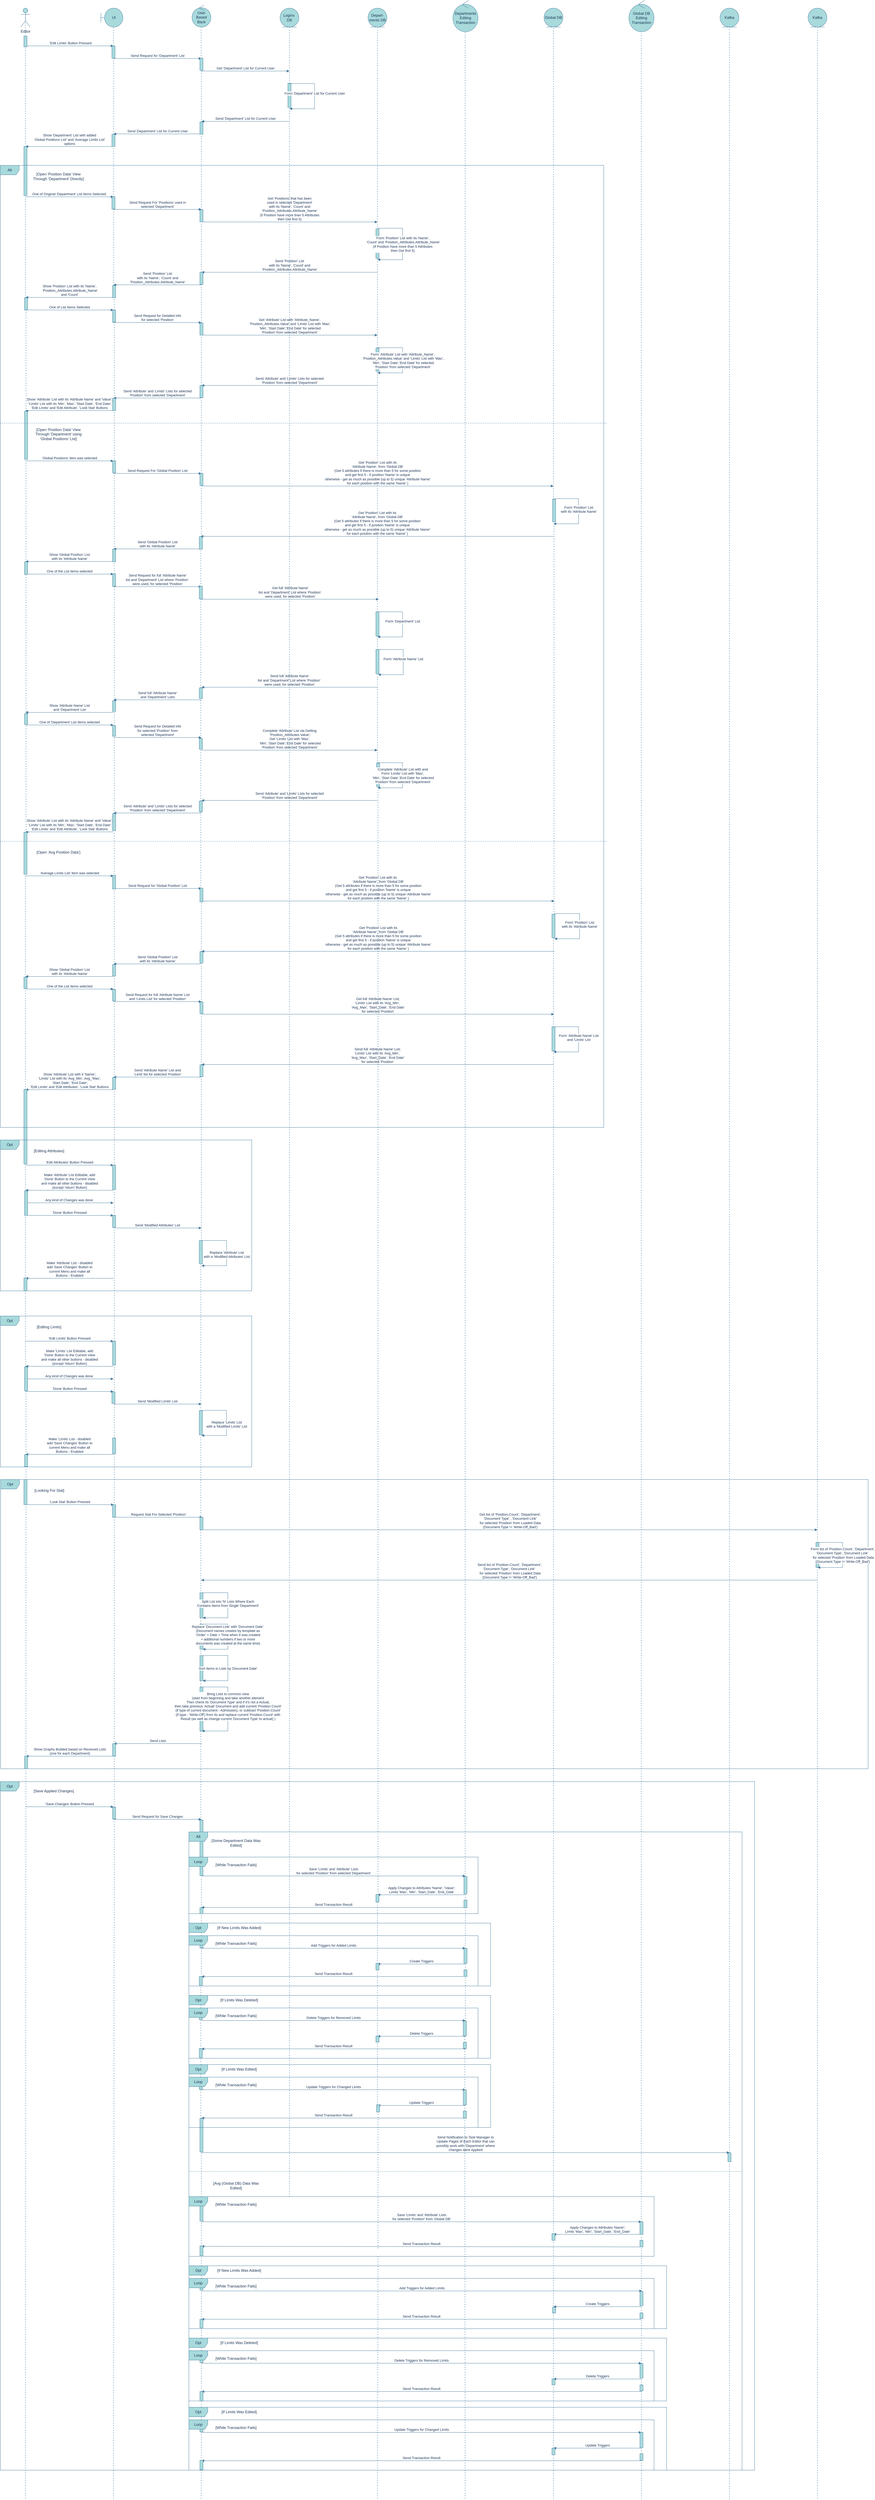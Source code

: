 <mxfile version="22.0.8" type="device">
  <diagram name="Страница — 1" id="F--uWlHV8y8XYN30pYrF">
    <mxGraphModel dx="999" dy="692" grid="1" gridSize="10" guides="1" tooltips="1" connect="1" arrows="1" fold="1" page="1" pageScale="1" pageWidth="3300" pageHeight="8200" math="0" shadow="0">
      <root>
        <mxCell id="0" />
        <mxCell id="1" parent="0" />
        <mxCell id="4PH2qwDJ6IYh9CamzKsP-1" value="Editor&lt;br&gt;" style="shape=umlActor;verticalLabelPosition=bottom;verticalAlign=top;html=1;labelBackgroundColor=none;fillColor=#A8DADC;strokeColor=#457B9D;fontColor=#1D3557;" vertex="1" parent="1">
          <mxGeometry x="105" y="80" width="30" height="60" as="geometry" />
        </mxCell>
        <mxCell id="4PH2qwDJ6IYh9CamzKsP-3" value="UI" style="shape=umlBoundary;whiteSpace=wrap;html=1;strokeColor=#457B9D;fontColor=#1D3557;fillColor=#A8DADC;" vertex="1" parent="1">
          <mxGeometry x="360" y="80" width="70" height="60" as="geometry" />
        </mxCell>
        <mxCell id="4PH2qwDJ6IYh9CamzKsP-4" value="User Based&lt;br&gt;Back" style="ellipse;shape=umlControl;whiteSpace=wrap;html=1;strokeColor=#457B9D;fontColor=#1D3557;fillColor=#A8DADC;" vertex="1" parent="1">
          <mxGeometry x="650" y="70" width="60" height="70" as="geometry" />
        </mxCell>
        <mxCell id="4PH2qwDJ6IYh9CamzKsP-5" value="Logins&amp;nbsp;&lt;br&gt;DB" style="ellipse;shape=umlEntity;whiteSpace=wrap;html=1;strokeColor=#457B9D;fontColor=#1D3557;fillColor=#A8DADC;" vertex="1" parent="1">
          <mxGeometry x="930" y="80" width="60" height="60" as="geometry" />
        </mxCell>
        <mxCell id="4PH2qwDJ6IYh9CamzKsP-6" value="Depart-ments DB" style="ellipse;shape=umlEntity;whiteSpace=wrap;html=1;strokeColor=#457B9D;fontColor=#1D3557;fillColor=#A8DADC;" vertex="1" parent="1">
          <mxGeometry x="1210" y="80" width="60" height="60" as="geometry" />
        </mxCell>
        <mxCell id="4PH2qwDJ6IYh9CamzKsP-7" value="Global DB" style="ellipse;shape=umlEntity;whiteSpace=wrap;html=1;strokeColor=#457B9D;fontColor=#1D3557;fillColor=#A8DADC;" vertex="1" parent="1">
          <mxGeometry x="1770" y="80" width="60" height="60" as="geometry" />
        </mxCell>
        <mxCell id="4PH2qwDJ6IYh9CamzKsP-9" value="Departments Editing&lt;br&gt;Transaction" style="ellipse;shape=umlControl;whiteSpace=wrap;html=1;strokeColor=#457B9D;fontColor=#1D3557;fillColor=#A8DADC;" vertex="1" parent="1">
          <mxGeometry x="1480" y="55" width="80" height="100" as="geometry" />
        </mxCell>
        <mxCell id="4PH2qwDJ6IYh9CamzKsP-10" value="Global DB&lt;br&gt;Editing&lt;br&gt;Transaction" style="ellipse;shape=umlControl;whiteSpace=wrap;html=1;strokeColor=#457B9D;fontColor=#1D3557;fillColor=#A8DADC;" vertex="1" parent="1">
          <mxGeometry x="2040" y="55" width="80" height="100" as="geometry" />
        </mxCell>
        <mxCell id="4PH2qwDJ6IYh9CamzKsP-11" value="Kafka" style="ellipse;shape=umlEntity;whiteSpace=wrap;html=1;strokeColor=#457B9D;fontColor=#1D3557;fillColor=#A8DADC;" vertex="1" parent="1">
          <mxGeometry x="2330" y="80" width="60" height="60" as="geometry" />
        </mxCell>
        <mxCell id="4PH2qwDJ6IYh9CamzKsP-12" value="" style="endArrow=none;dashed=1;html=1;dashPattern=1 3;strokeWidth=2;rounded=0;strokeColor=#457B9D;fontColor=#1D3557;fillColor=#A8DADC;entryX=0.5;entryY=0.5;entryDx=0;entryDy=0;entryPerimeter=0;" edge="1" parent="1" source="4PH2qwDJ6IYh9CamzKsP-196" target="4PH2qwDJ6IYh9CamzKsP-1">
          <mxGeometry width="50" height="50" relative="1" as="geometry">
            <mxPoint x="120" y="7040" as="sourcePoint" />
            <mxPoint x="170" y="280" as="targetPoint" />
          </mxGeometry>
        </mxCell>
        <mxCell id="4PH2qwDJ6IYh9CamzKsP-13" value="" style="endArrow=none;dashed=1;html=1;dashPattern=1 3;strokeWidth=2;rounded=0;strokeColor=#457B9D;fontColor=#1D3557;fillColor=#A8DADC;entryX=0.571;entryY=1.033;entryDx=0;entryDy=0;entryPerimeter=0;" edge="1" parent="1" source="4PH2qwDJ6IYh9CamzKsP-186" target="4PH2qwDJ6IYh9CamzKsP-3">
          <mxGeometry width="50" height="50" relative="1" as="geometry">
            <mxPoint x="400" y="7041" as="sourcePoint" />
            <mxPoint x="400" y="160" as="targetPoint" />
          </mxGeometry>
        </mxCell>
        <mxCell id="4PH2qwDJ6IYh9CamzKsP-14" value="" style="endArrow=none;dashed=1;html=1;dashPattern=1 3;strokeWidth=2;rounded=0;strokeColor=#457B9D;fontColor=#1D3557;fillColor=#A8DADC;entryX=0.483;entryY=1.029;entryDx=0;entryDy=0;entryPerimeter=0;" edge="1" parent="1" source="4PH2qwDJ6IYh9CamzKsP-188" target="4PH2qwDJ6IYh9CamzKsP-4">
          <mxGeometry width="50" height="50" relative="1" as="geometry">
            <mxPoint x="679" y="7040" as="sourcePoint" />
            <mxPoint x="680" y="180" as="targetPoint" />
          </mxGeometry>
        </mxCell>
        <mxCell id="4PH2qwDJ6IYh9CamzKsP-15" value="" style="endArrow=none;dashed=1;html=1;dashPattern=1 3;strokeWidth=2;rounded=0;strokeColor=#457B9D;fontColor=#1D3557;fillColor=#A8DADC;entryX=0.5;entryY=1;entryDx=0;entryDy=0;" edge="1" parent="1" source="4PH2qwDJ6IYh9CamzKsP-190" target="4PH2qwDJ6IYh9CamzKsP-5">
          <mxGeometry width="50" height="50" relative="1" as="geometry">
            <mxPoint x="960" y="7041" as="sourcePoint" />
            <mxPoint x="960" y="170" as="targetPoint" />
          </mxGeometry>
        </mxCell>
        <mxCell id="4PH2qwDJ6IYh9CamzKsP-16" value="" style="endArrow=none;dashed=1;html=1;dashPattern=1 3;strokeWidth=2;rounded=0;strokeColor=#457B9D;fontColor=#1D3557;fillColor=#A8DADC;entryX=0.5;entryY=1;entryDx=0;entryDy=0;" edge="1" parent="1" source="4PH2qwDJ6IYh9CamzKsP-236" target="4PH2qwDJ6IYh9CamzKsP-6">
          <mxGeometry width="50" height="50" relative="1" as="geometry">
            <mxPoint x="1240" y="7040" as="sourcePoint" />
            <mxPoint x="1240" y="170" as="targetPoint" />
          </mxGeometry>
        </mxCell>
        <mxCell id="4PH2qwDJ6IYh9CamzKsP-17" value="" style="endArrow=none;dashed=1;html=1;dashPattern=1 3;strokeWidth=2;rounded=0;strokeColor=#457B9D;fontColor=#1D3557;fillColor=#A8DADC;entryX=0.488;entryY=0.99;entryDx=0;entryDy=0;entryPerimeter=0;" edge="1" parent="1" source="4PH2qwDJ6IYh9CamzKsP-305" target="4PH2qwDJ6IYh9CamzKsP-9">
          <mxGeometry width="50" height="50" relative="1" as="geometry">
            <mxPoint x="1519" y="7040" as="sourcePoint" />
            <mxPoint x="1520" y="180" as="targetPoint" />
          </mxGeometry>
        </mxCell>
        <mxCell id="4PH2qwDJ6IYh9CamzKsP-18" value="" style="endArrow=none;dashed=1;html=1;dashPattern=1 3;strokeWidth=2;rounded=0;strokeColor=#457B9D;fontColor=#1D3557;fillColor=#A8DADC;entryX=0.5;entryY=1;entryDx=0;entryDy=0;" edge="1" parent="1" source="4PH2qwDJ6IYh9CamzKsP-224" target="4PH2qwDJ6IYh9CamzKsP-7">
          <mxGeometry width="50" height="50" relative="1" as="geometry">
            <mxPoint x="1800" y="7041" as="sourcePoint" />
            <mxPoint x="1800" y="160" as="targetPoint" />
          </mxGeometry>
        </mxCell>
        <mxCell id="4PH2qwDJ6IYh9CamzKsP-19" value="" style="endArrow=none;dashed=1;html=1;dashPattern=1 3;strokeWidth=2;rounded=0;strokeColor=#457B9D;fontColor=#1D3557;fillColor=#A8DADC;entryX=0.494;entryY=1.05;entryDx=0;entryDy=0;entryPerimeter=0;" edge="1" parent="1" source="4PH2qwDJ6IYh9CamzKsP-350" target="4PH2qwDJ6IYh9CamzKsP-10">
          <mxGeometry width="50" height="50" relative="1" as="geometry">
            <mxPoint x="2080" y="7041" as="sourcePoint" />
            <mxPoint x="2079.5" y="170" as="targetPoint" />
          </mxGeometry>
        </mxCell>
        <mxCell id="4PH2qwDJ6IYh9CamzKsP-20" value="" style="endArrow=none;dashed=1;html=1;dashPattern=1 3;strokeWidth=2;rounded=0;strokeColor=#457B9D;fontColor=#1D3557;fillColor=#A8DADC;entryX=0.5;entryY=1;entryDx=0;entryDy=0;" edge="1" parent="1" source="4PH2qwDJ6IYh9CamzKsP-346" target="4PH2qwDJ6IYh9CamzKsP-11">
          <mxGeometry width="50" height="50" relative="1" as="geometry">
            <mxPoint x="2360" y="7042" as="sourcePoint" />
            <mxPoint x="2360" y="155" as="targetPoint" />
          </mxGeometry>
        </mxCell>
        <mxCell id="4PH2qwDJ6IYh9CamzKsP-23" value="&#39;Edit Limits&#39; Button Pressed" style="html=1;verticalAlign=bottom;endArrow=block;curved=0;rounded=0;strokeColor=#457B9D;fontColor=#1D3557;fillColor=#A8DADC;" edge="1" parent="1" source="4PH2qwDJ6IYh9CamzKsP-184">
          <mxGeometry width="80" relative="1" as="geometry">
            <mxPoint x="120" y="200" as="sourcePoint" />
            <mxPoint x="400" y="200" as="targetPoint" />
          </mxGeometry>
        </mxCell>
        <mxCell id="4PH2qwDJ6IYh9CamzKsP-25" value="Send Request for &#39;Department&#39; List" style="html=1;verticalAlign=bottom;endArrow=block;curved=0;rounded=0;strokeColor=#457B9D;fontColor=#1D3557;fillColor=#A8DADC;" edge="1" parent="1">
          <mxGeometry width="80" relative="1" as="geometry">
            <mxPoint x="400" y="240" as="sourcePoint" />
            <mxPoint x="680" y="240" as="targetPoint" />
          </mxGeometry>
        </mxCell>
        <mxCell id="4PH2qwDJ6IYh9CamzKsP-26" value="Get &#39;Department&#39; List for Current User" style="html=1;verticalAlign=bottom;endArrow=block;curved=0;rounded=0;strokeColor=#457B9D;fontColor=#1D3557;fillColor=#A8DADC;" edge="1" parent="1">
          <mxGeometry width="80" relative="1" as="geometry">
            <mxPoint x="680" y="280" as="sourcePoint" />
            <mxPoint x="960" y="280" as="targetPoint" />
          </mxGeometry>
        </mxCell>
        <mxCell id="4PH2qwDJ6IYh9CamzKsP-28" value="Send &#39;Department&#39; List for Current User" style="html=1;verticalAlign=bottom;endArrow=block;curved=0;rounded=0;strokeColor=#457B9D;fontColor=#1D3557;fillColor=#A8DADC;" edge="1" parent="1">
          <mxGeometry width="80" relative="1" as="geometry">
            <mxPoint x="960" y="440" as="sourcePoint" />
            <mxPoint x="680" y="440" as="targetPoint" />
          </mxGeometry>
        </mxCell>
        <mxCell id="4PH2qwDJ6IYh9CamzKsP-30" value="Send &#39;Department&#39; List for Current User" style="html=1;verticalAlign=bottom;endArrow=block;curved=0;rounded=0;strokeColor=#457B9D;fontColor=#1D3557;fillColor=#A8DADC;" edge="1" parent="1">
          <mxGeometry width="80" relative="1" as="geometry">
            <mxPoint x="680" y="480" as="sourcePoint" />
            <mxPoint x="400" y="480" as="targetPoint" />
          </mxGeometry>
        </mxCell>
        <mxCell id="4PH2qwDJ6IYh9CamzKsP-31" value="Show &#39;Department&#39; List with added &lt;br&gt;&#39;Global Positions List&#39;&amp;nbsp;and &#39;Average Limits List&#39;&lt;br&gt;options" style="html=1;verticalAlign=bottom;endArrow=block;curved=0;rounded=0;strokeColor=#457B9D;fontColor=#1D3557;fillColor=#A8DADC;" edge="1" parent="1">
          <mxGeometry width="80" relative="1" as="geometry">
            <mxPoint x="400" y="520" as="sourcePoint" />
            <mxPoint x="120" y="520" as="targetPoint" />
          </mxGeometry>
        </mxCell>
        <mxCell id="4PH2qwDJ6IYh9CamzKsP-32" value="One of Original &#39;Department&#39; List Items Selected&amp;nbsp;" style="html=1;verticalAlign=bottom;endArrow=block;curved=0;rounded=0;strokeColor=#457B9D;fontColor=#1D3557;fillColor=#A8DADC;" edge="1" parent="1">
          <mxGeometry width="80" relative="1" as="geometry">
            <mxPoint x="120" y="680" as="sourcePoint" />
            <mxPoint x="400" y="680" as="targetPoint" />
          </mxGeometry>
        </mxCell>
        <mxCell id="4PH2qwDJ6IYh9CamzKsP-34" value="Send Request For &#39;Positions&#39; used in&lt;br&gt;selected &#39;Department&#39;" style="html=1;verticalAlign=bottom;endArrow=block;curved=0;rounded=0;strokeColor=#457B9D;fontColor=#1D3557;fillColor=#A8DADC;" edge="1" parent="1">
          <mxGeometry width="80" relative="1" as="geometry">
            <mxPoint x="400" y="720" as="sourcePoint" />
            <mxPoint x="680" y="720" as="targetPoint" />
          </mxGeometry>
        </mxCell>
        <mxCell id="4PH2qwDJ6IYh9CamzKsP-35" value="Get &#39;Positions&#39; that has been&lt;br&gt;used in selected &#39;Department&#39;&lt;br&gt;with its &#39;Name&#39;, &#39;Count&#39; and &lt;br&gt;&#39;Position_Attributes.Attribute_Name&#39;&lt;br&gt;(if Position have more than 5 Attributes&lt;br&gt;then Get first 5)" style="html=1;verticalAlign=bottom;endArrow=block;curved=0;rounded=0;strokeColor=#457B9D;fontColor=#1D3557;fillColor=#A8DADC;" edge="1" parent="1">
          <mxGeometry width="80" relative="1" as="geometry">
            <mxPoint x="680" y="760" as="sourcePoint" />
            <mxPoint x="1240" y="760" as="targetPoint" />
          </mxGeometry>
        </mxCell>
        <mxCell id="4PH2qwDJ6IYh9CamzKsP-38" value="Send &#39;Position&#39; List&lt;br&gt;with its &#39;Name&#39;, &#39;Count&#39; and &lt;br&gt;&#39;Position_Attributes.Attribute_Name&#39;" style="html=1;verticalAlign=bottom;endArrow=block;curved=0;rounded=0;strokeColor=#457B9D;fontColor=#1D3557;fillColor=#A8DADC;" edge="1" parent="1">
          <mxGeometry width="80" relative="1" as="geometry">
            <mxPoint x="1240" y="920" as="sourcePoint" />
            <mxPoint x="680" y="920" as="targetPoint" />
          </mxGeometry>
        </mxCell>
        <mxCell id="4PH2qwDJ6IYh9CamzKsP-39" value="Send &#39;Position&#39; List&lt;br&gt;with its &#39;Name&#39;, &#39;Count&#39; and &lt;br&gt;&#39;Position_Attributes.Attribute_Name&#39;" style="html=1;verticalAlign=bottom;endArrow=block;curved=0;rounded=0;strokeColor=#457B9D;fontColor=#1D3557;fillColor=#A8DADC;" edge="1" parent="1">
          <mxGeometry width="80" relative="1" as="geometry">
            <mxPoint x="680" y="960" as="sourcePoint" />
            <mxPoint x="400" y="960" as="targetPoint" />
          </mxGeometry>
        </mxCell>
        <mxCell id="4PH2qwDJ6IYh9CamzKsP-40" value="Show &#39;Position&#39; List&amp;nbsp;with its &#39;Name&#39;,&lt;br&gt;&amp;nbsp;&#39;Position_Attributes.Attribute_Name&#39;&lt;br&gt;and &#39;Count&#39;" style="html=1;verticalAlign=bottom;endArrow=block;curved=0;rounded=0;strokeColor=#457B9D;fontColor=#1D3557;fillColor=#A8DADC;" edge="1" parent="1">
          <mxGeometry width="80" relative="1" as="geometry">
            <mxPoint x="400" y="1000" as="sourcePoint" />
            <mxPoint x="120" y="1000" as="targetPoint" />
          </mxGeometry>
        </mxCell>
        <mxCell id="4PH2qwDJ6IYh9CamzKsP-41" value="One of List Items Selected" style="html=1;verticalAlign=bottom;endArrow=block;curved=0;rounded=0;strokeColor=#457B9D;fontColor=#1D3557;fillColor=#A8DADC;" edge="1" parent="1">
          <mxGeometry width="80" relative="1" as="geometry">
            <mxPoint x="120" y="1040" as="sourcePoint" />
            <mxPoint x="400" y="1040" as="targetPoint" />
          </mxGeometry>
        </mxCell>
        <mxCell id="4PH2qwDJ6IYh9CamzKsP-42" value="Send Request for Detailed info&lt;br&gt;for selected &#39;Position&#39;" style="html=1;verticalAlign=bottom;endArrow=block;curved=0;rounded=0;strokeColor=#457B9D;fontColor=#1D3557;fillColor=#A8DADC;" edge="1" parent="1">
          <mxGeometry width="80" relative="1" as="geometry">
            <mxPoint x="400" y="1080" as="sourcePoint" />
            <mxPoint x="680" y="1080" as="targetPoint" />
          </mxGeometry>
        </mxCell>
        <mxCell id="4PH2qwDJ6IYh9CamzKsP-43" value="Get &#39;Attribute&#39; List with &#39;Attribute_Name&#39;,&lt;br&gt;&amp;nbsp;&#39;Position_Attributes.Value&#39;&amp;nbsp;and &#39;Limits&#39; List with &#39;Max&#39;,&lt;br&gt;&amp;nbsp;&#39;Min&#39;, &#39;Start Date&#39;,&#39;End Date&#39; for selected &lt;br&gt;&#39;Position&#39; from selected &#39;Department&#39;" style="html=1;verticalAlign=bottom;endArrow=block;curved=0;rounded=0;strokeColor=#457B9D;fontColor=#1D3557;fillColor=#A8DADC;" edge="1" parent="1">
          <mxGeometry width="80" relative="1" as="geometry">
            <mxPoint x="680" y="1120" as="sourcePoint" />
            <mxPoint x="1240" y="1120" as="targetPoint" />
          </mxGeometry>
        </mxCell>
        <mxCell id="4PH2qwDJ6IYh9CamzKsP-45" value="Send &#39;Attribute&#39; and &#39;Limits&#39; Lists&amp;nbsp;for selected &lt;br&gt;&#39;Position&#39; from selected &#39;Department&#39;" style="html=1;verticalAlign=bottom;endArrow=block;curved=0;rounded=0;strokeColor=#457B9D;fontColor=#1D3557;fillColor=#A8DADC;" edge="1" parent="1">
          <mxGeometry width="80" relative="1" as="geometry">
            <mxPoint x="1240" y="1280" as="sourcePoint" />
            <mxPoint x="680" y="1280" as="targetPoint" />
          </mxGeometry>
        </mxCell>
        <mxCell id="4PH2qwDJ6IYh9CamzKsP-46" value="Send &#39;Attribute&#39; and &#39;Limits&#39; Lists&amp;nbsp;for selected &lt;br&gt;&#39;Position&#39; from selected &#39;Department&#39;" style="html=1;verticalAlign=bottom;endArrow=block;curved=0;rounded=0;strokeColor=#457B9D;fontColor=#1D3557;fillColor=#A8DADC;" edge="1" parent="1">
          <mxGeometry width="80" relative="1" as="geometry">
            <mxPoint x="680" y="1320" as="sourcePoint" />
            <mxPoint x="400" y="1320" as="targetPoint" />
          </mxGeometry>
        </mxCell>
        <mxCell id="4PH2qwDJ6IYh9CamzKsP-47" value="Show &#39;Attribute&#39; List with its &#39;Attribute Name&#39; and &#39;Value&#39;;&lt;br&gt;&amp;nbsp;&#39;Limits&#39; List with its &#39;Min&#39;, &#39;Max&#39;, &#39;Start Date&#39;, &#39;End Date&#39;;&lt;br&gt;&#39;Edit Limits&#39; and &#39;Edit Attribute&#39;, &#39;Look Stat&#39; Buttons" style="html=1;verticalAlign=bottom;endArrow=block;curved=0;rounded=0;strokeColor=#457B9D;fontColor=#1D3557;fillColor=#A8DADC;" edge="1" parent="1">
          <mxGeometry width="80" relative="1" as="geometry">
            <mxPoint x="400" y="1360" as="sourcePoint" />
            <mxPoint x="120" y="1360" as="targetPoint" />
          </mxGeometry>
        </mxCell>
        <mxCell id="4PH2qwDJ6IYh9CamzKsP-48" value="&#39;Edit Attributes&#39; Button Pressed" style="html=1;verticalAlign=bottom;endArrow=block;curved=0;rounded=0;strokeColor=#457B9D;fontColor=#1D3557;fillColor=#A8DADC;" edge="1" parent="1">
          <mxGeometry width="80" relative="1" as="geometry">
            <mxPoint x="120" y="3760" as="sourcePoint" />
            <mxPoint x="400" y="3760" as="targetPoint" />
            <mxPoint as="offset" />
          </mxGeometry>
        </mxCell>
        <mxCell id="4PH2qwDJ6IYh9CamzKsP-54" value="&#39;Global Positions&#39; Item was selected" style="html=1;verticalAlign=bottom;endArrow=block;curved=0;rounded=0;strokeColor=#457B9D;fontColor=#1D3557;fillColor=#A8DADC;" edge="1" parent="1">
          <mxGeometry width="80" relative="1" as="geometry">
            <mxPoint x="120" y="1520" as="sourcePoint" />
            <mxPoint x="400" y="1520" as="targetPoint" />
          </mxGeometry>
        </mxCell>
        <mxCell id="4PH2qwDJ6IYh9CamzKsP-55" value="Send Request For &#39;Global Position&#39; List" style="html=1;verticalAlign=bottom;endArrow=block;curved=0;rounded=0;strokeColor=#457B9D;fontColor=#1D3557;fillColor=#A8DADC;" edge="1" parent="1">
          <mxGeometry width="80" relative="1" as="geometry">
            <mxPoint x="400" y="1560" as="sourcePoint" />
            <mxPoint x="680" y="1560" as="targetPoint" />
          </mxGeometry>
        </mxCell>
        <mxCell id="4PH2qwDJ6IYh9CamzKsP-56" value="Get &#39;Position&#39; List with its &lt;br&gt;&#39;Attribute Name&#39;, from &#39;Global DB&#39;&lt;br&gt;(Get 5 attributes if there is more than 5 for some position&lt;br&gt;and get first 5 - if position &#39;Name&#39; is unique&lt;br&gt;otherwise - get as much as possible (up to 5) unique &#39;Attribute Name&#39;&lt;br&gt;for each position with the same &#39;Name&#39; )" style="html=1;verticalAlign=bottom;endArrow=block;curved=0;rounded=0;strokeColor=#457B9D;fontColor=#1D3557;fillColor=#A8DADC;" edge="1" parent="1">
          <mxGeometry width="80" relative="1" as="geometry">
            <mxPoint x="680" y="1600" as="sourcePoint" />
            <mxPoint x="1800" y="1600" as="targetPoint" />
          </mxGeometry>
        </mxCell>
        <mxCell id="4PH2qwDJ6IYh9CamzKsP-57" value="Form &#39;Position&#39; List&lt;br&gt;with its &#39;Attribute Name&#39;" style="html=1;verticalAlign=bottom;endArrow=block;curved=0;rounded=0;strokeColor=#457B9D;fontColor=#1D3557;fillColor=#A8DADC;" edge="1" parent="1">
          <mxGeometry x="0.083" width="80" relative="1" as="geometry">
            <mxPoint x="1800" y="1640" as="sourcePoint" />
            <mxPoint x="1800" y="1720" as="targetPoint" />
            <Array as="points">
              <mxPoint x="1880" y="1640" />
              <mxPoint x="1880" y="1720" />
            </Array>
            <mxPoint as="offset" />
          </mxGeometry>
        </mxCell>
        <mxCell id="4PH2qwDJ6IYh9CamzKsP-59" value="Get &#39;Position&#39; List with its &lt;br&gt;&#39;Attribute Name&#39;, from &#39;Global DB&#39;&lt;br&gt;(Get 5 attributes if there is more than 5 for some position&lt;br&gt;and get first 5 - if position &#39;Name&#39; is unique&lt;br&gt;otherwise - get as much as possible (up to 5) unique &#39;Attribute Name&#39;&lt;br&gt;for each position with the same &#39;Name&#39; )" style="html=1;verticalAlign=bottom;endArrow=block;curved=0;rounded=0;strokeColor=#457B9D;fontColor=#1D3557;fillColor=#A8DADC;" edge="1" parent="1">
          <mxGeometry width="80" relative="1" as="geometry">
            <mxPoint x="1800" y="1760" as="sourcePoint" />
            <mxPoint x="677" y="1760" as="targetPoint" />
          </mxGeometry>
        </mxCell>
        <mxCell id="4PH2qwDJ6IYh9CamzKsP-60" value="Send &#39;Global Position&#39; List&lt;br&gt;with its &#39;Attribute Name&#39;" style="html=1;verticalAlign=bottom;endArrow=block;curved=0;rounded=0;strokeColor=#457B9D;fontColor=#1D3557;fillColor=#A8DADC;" edge="1" parent="1">
          <mxGeometry width="80" relative="1" as="geometry">
            <mxPoint x="680" y="1800" as="sourcePoint" />
            <mxPoint x="400" y="1800" as="targetPoint" />
          </mxGeometry>
        </mxCell>
        <mxCell id="4PH2qwDJ6IYh9CamzKsP-61" value="Show &#39;Global Position&#39; List&lt;br&gt;with its &#39;Attribute Name&#39;" style="html=1;verticalAlign=bottom;endArrow=block;curved=0;rounded=0;strokeColor=#457B9D;fontColor=#1D3557;fillColor=#A8DADC;" edge="1" parent="1">
          <mxGeometry width="80" relative="1" as="geometry">
            <mxPoint x="400" y="1840" as="sourcePoint" />
            <mxPoint x="120" y="1840" as="targetPoint" />
          </mxGeometry>
        </mxCell>
        <mxCell id="4PH2qwDJ6IYh9CamzKsP-62" value="One of the List items selected" style="html=1;verticalAlign=bottom;endArrow=block;curved=0;rounded=0;strokeColor=#457B9D;fontColor=#1D3557;fillColor=#A8DADC;" edge="1" parent="1">
          <mxGeometry width="80" relative="1" as="geometry">
            <mxPoint x="120" y="1880" as="sourcePoint" />
            <mxPoint x="400" y="1880" as="targetPoint" />
          </mxGeometry>
        </mxCell>
        <mxCell id="4PH2qwDJ6IYh9CamzKsP-63" value="Send Request for full &#39;Attribute Name&#39;&lt;br&gt;list and &#39;Department&#39; List where &#39;Position&#39;&amp;nbsp;&lt;br&gt;were used, for selected &#39;Position&#39;" style="html=1;verticalAlign=bottom;endArrow=block;curved=0;rounded=0;strokeColor=#457B9D;fontColor=#1D3557;fillColor=#A8DADC;" edge="1" parent="1">
          <mxGeometry width="80" relative="1" as="geometry">
            <mxPoint x="400" y="1920" as="sourcePoint" />
            <mxPoint x="680" y="1920" as="targetPoint" />
          </mxGeometry>
        </mxCell>
        <mxCell id="4PH2qwDJ6IYh9CamzKsP-64" value="Get full &#39;Attribute Name&#39;&lt;br&gt;list and &#39;Department&#39; List where &#39;Position&#39;&amp;nbsp;&lt;br&gt;were used, for selected &#39;Position&#39;" style="html=1;verticalAlign=bottom;endArrow=block;curved=0;rounded=0;strokeColor=#457B9D;fontColor=#1D3557;fillColor=#A8DADC;" edge="1" parent="1">
          <mxGeometry width="80" relative="1" as="geometry">
            <mxPoint x="680" y="1960" as="sourcePoint" />
            <mxPoint x="1244" y="1960" as="targetPoint" />
          </mxGeometry>
        </mxCell>
        <mxCell id="4PH2qwDJ6IYh9CamzKsP-65" value="Form &#39;Department&#39; List" style="html=1;verticalAlign=bottom;endArrow=block;curved=0;rounded=0;strokeColor=#457B9D;fontColor=#1D3557;fillColor=#A8DADC;" edge="1" parent="1">
          <mxGeometry width="80" relative="1" as="geometry">
            <mxPoint x="1238" y="2000" as="sourcePoint" />
            <mxPoint x="1240" y="2080" as="targetPoint" />
            <Array as="points">
              <mxPoint x="1320" y="2000" />
              <mxPoint x="1320" y="2080" />
            </Array>
          </mxGeometry>
        </mxCell>
        <mxCell id="4PH2qwDJ6IYh9CamzKsP-66" value="Form &#39;Attribute Name&#39; List" style="html=1;verticalAlign=bottom;endArrow=block;curved=0;rounded=0;strokeColor=#457B9D;fontColor=#1D3557;fillColor=#A8DADC;" edge="1" parent="1">
          <mxGeometry width="80" relative="1" as="geometry">
            <mxPoint x="1240" y="2120" as="sourcePoint" />
            <mxPoint x="1242" y="2200" as="targetPoint" />
            <Array as="points">
              <mxPoint x="1322" y="2120" />
              <mxPoint x="1322" y="2200" />
            </Array>
          </mxGeometry>
        </mxCell>
        <mxCell id="4PH2qwDJ6IYh9CamzKsP-67" value="Send full &#39;Attribute Name&#39;&lt;br&gt;list and &#39;Department&#39; List where &#39;Position&#39;&amp;nbsp;&lt;br&gt;were used, for selected &#39;Position&#39;" style="html=1;verticalAlign=bottom;endArrow=block;curved=0;rounded=0;strokeColor=#457B9D;fontColor=#1D3557;fillColor=#A8DADC;" edge="1" parent="1">
          <mxGeometry width="80" relative="1" as="geometry">
            <mxPoint x="1240" y="2240" as="sourcePoint" />
            <mxPoint x="680" y="2240" as="targetPoint" />
          </mxGeometry>
        </mxCell>
        <mxCell id="4PH2qwDJ6IYh9CamzKsP-68" value="Send full &#39;Attribute Name&#39;&lt;br&gt;and &#39;Department&#39; Lists" style="html=1;verticalAlign=bottom;endArrow=block;curved=0;rounded=0;strokeColor=#457B9D;fontColor=#1D3557;fillColor=#A8DADC;" edge="1" parent="1">
          <mxGeometry width="80" relative="1" as="geometry">
            <mxPoint x="680" y="2280" as="sourcePoint" />
            <mxPoint x="400" y="2280" as="targetPoint" />
          </mxGeometry>
        </mxCell>
        <mxCell id="4PH2qwDJ6IYh9CamzKsP-69" value="Show &#39;Attribute Name&#39; List&lt;br&gt;and &#39;Department&#39; List" style="html=1;verticalAlign=bottom;endArrow=block;curved=0;rounded=0;strokeColor=#457B9D;fontColor=#1D3557;fillColor=#A8DADC;" edge="1" parent="1">
          <mxGeometry width="80" relative="1" as="geometry">
            <mxPoint x="400" y="2320" as="sourcePoint" />
            <mxPoint x="120" y="2320" as="targetPoint" />
          </mxGeometry>
        </mxCell>
        <mxCell id="4PH2qwDJ6IYh9CamzKsP-71" value="One of &#39;Department&#39; List Items selected" style="html=1;verticalAlign=bottom;endArrow=block;curved=0;rounded=0;strokeColor=#457B9D;fontColor=#1D3557;fillColor=#A8DADC;" edge="1" parent="1">
          <mxGeometry width="80" relative="1" as="geometry">
            <mxPoint x="120" y="2360" as="sourcePoint" />
            <mxPoint x="400" y="2360" as="targetPoint" />
          </mxGeometry>
        </mxCell>
        <mxCell id="4PH2qwDJ6IYh9CamzKsP-72" value="Send Request for Detailed info&lt;br&gt;for selected &#39;Position&#39; from &lt;br&gt;selected &#39;Department&#39;" style="html=1;verticalAlign=bottom;endArrow=block;curved=0;rounded=0;strokeColor=#457B9D;fontColor=#1D3557;fillColor=#A8DADC;" edge="1" parent="1">
          <mxGeometry width="80" relative="1" as="geometry">
            <mxPoint x="400" y="2400" as="sourcePoint" />
            <mxPoint x="680" y="2400" as="targetPoint" />
          </mxGeometry>
        </mxCell>
        <mxCell id="4PH2qwDJ6IYh9CamzKsP-73" value="Complete &#39;Attribute&#39; List via Getting&lt;br&gt;&amp;nbsp;&#39;Position_Attributes.Value&#39;;&lt;br&gt;Get &#39;Limits&#39; List with &#39;Max&#39;,&lt;br&gt;&amp;nbsp;&#39;Min&#39;, &#39;Start Date&#39;,&#39;End Date&#39; for selected &lt;br&gt;&#39;Position&#39; from selected &#39;Department&#39;" style="html=1;verticalAlign=bottom;endArrow=block;curved=0;rounded=0;strokeColor=#457B9D;fontColor=#1D3557;fillColor=#A8DADC;" edge="1" parent="1">
          <mxGeometry width="80" relative="1" as="geometry">
            <mxPoint x="680" y="2440" as="sourcePoint" />
            <mxPoint x="1240" y="2440" as="targetPoint" />
            <mxPoint as="offset" />
          </mxGeometry>
        </mxCell>
        <mxCell id="4PH2qwDJ6IYh9CamzKsP-75" value="Send &#39;Attribute&#39; and &#39;Limits&#39; Lists&amp;nbsp;for selected &lt;br&gt;&#39;Position&#39; from selected &#39;Department&#39;" style="html=1;verticalAlign=bottom;endArrow=block;curved=0;rounded=0;strokeColor=#457B9D;fontColor=#1D3557;fillColor=#A8DADC;" edge="1" parent="1">
          <mxGeometry width="80" relative="1" as="geometry">
            <mxPoint x="1240" y="2600" as="sourcePoint" />
            <mxPoint x="680" y="2600" as="targetPoint" />
          </mxGeometry>
        </mxCell>
        <mxCell id="4PH2qwDJ6IYh9CamzKsP-76" value="Send &#39;Attribute&#39; and &#39;Limits&#39; Lists&amp;nbsp;for selected &lt;br&gt;&#39;Position&#39; from selected &#39;Department&#39;" style="html=1;verticalAlign=bottom;endArrow=block;curved=0;rounded=0;strokeColor=#457B9D;fontColor=#1D3557;fillColor=#A8DADC;" edge="1" parent="1">
          <mxGeometry width="80" relative="1" as="geometry">
            <mxPoint x="680" y="2640" as="sourcePoint" />
            <mxPoint x="400" y="2640" as="targetPoint" />
          </mxGeometry>
        </mxCell>
        <mxCell id="4PH2qwDJ6IYh9CamzKsP-77" value="Show &#39;Attribute&#39; List with its &#39;Attribute Name&#39; and &#39;Value&#39;;&lt;br&gt;&amp;nbsp;&#39;Limits&#39; List with its &#39;Min&#39;, &#39;Max&#39;, &#39;Start Date&#39;, &#39;End Date&#39;;&lt;br&gt;&#39;Edit Limits&#39; and &#39;Edit Attribute&#39;, &#39;Look Stat&#39; Buttons" style="html=1;verticalAlign=bottom;endArrow=block;curved=0;rounded=0;strokeColor=#457B9D;fontColor=#1D3557;fillColor=#A8DADC;" edge="1" parent="1">
          <mxGeometry width="80" relative="1" as="geometry">
            <mxPoint x="400" y="2700" as="sourcePoint" />
            <mxPoint x="120" y="2700" as="targetPoint" />
            <mxPoint as="offset" />
          </mxGeometry>
        </mxCell>
        <mxCell id="4PH2qwDJ6IYh9CamzKsP-80" value="&#39;Average Limits List&#39; Item was selected" style="html=1;verticalAlign=bottom;endArrow=block;curved=0;rounded=0;strokeColor=#457B9D;fontColor=#1D3557;fillColor=#A8DADC;" edge="1" parent="1">
          <mxGeometry width="80" relative="1" as="geometry">
            <mxPoint x="120" y="2840" as="sourcePoint" />
            <mxPoint x="400" y="2840" as="targetPoint" />
          </mxGeometry>
        </mxCell>
        <mxCell id="4PH2qwDJ6IYh9CamzKsP-81" value="Send Request for &#39;Global Position&#39; List" style="html=1;verticalAlign=bottom;endArrow=block;curved=0;rounded=0;strokeColor=#457B9D;fontColor=#1D3557;fillColor=#A8DADC;" edge="1" parent="1">
          <mxGeometry width="80" relative="1" as="geometry">
            <mxPoint x="400" y="2880" as="sourcePoint" />
            <mxPoint x="680" y="2880" as="targetPoint" />
          </mxGeometry>
        </mxCell>
        <mxCell id="4PH2qwDJ6IYh9CamzKsP-82" value="Get &#39;Position&#39; List with its&amp;nbsp;&lt;br style=&quot;border-color: var(--border-color);&quot;&gt;&#39;Attribute Name&#39;, from &#39;Global DB&#39;&lt;br style=&quot;border-color: var(--border-color);&quot;&gt;(Get 5 attributes if there is more than 5 for some position&lt;br style=&quot;border-color: var(--border-color);&quot;&gt;and get first 5 - if position &#39;Name&#39; is unique&lt;br style=&quot;border-color: var(--border-color);&quot;&gt;otherwise - get as much as possible (up to 5) unique &#39;Attribute Name&#39;&lt;br style=&quot;border-color: var(--border-color);&quot;&gt;for each position with the same &#39;Name&#39; )" style="html=1;verticalAlign=bottom;endArrow=block;curved=0;rounded=0;strokeColor=#457B9D;fontColor=#1D3557;fillColor=#A8DADC;" edge="1" parent="1">
          <mxGeometry x="0.001" width="80" relative="1" as="geometry">
            <mxPoint x="680" y="2920" as="sourcePoint" />
            <mxPoint x="1803" y="2920" as="targetPoint" />
            <mxPoint as="offset" />
          </mxGeometry>
        </mxCell>
        <mxCell id="4PH2qwDJ6IYh9CamzKsP-84" value="Form &#39;Position&#39; List&lt;br&gt;with its &#39;Attribute Name&#39;" style="html=1;verticalAlign=bottom;endArrow=block;curved=0;rounded=0;strokeColor=#457B9D;fontColor=#1D3557;fillColor=#A8DADC;" edge="1" parent="1">
          <mxGeometry x="0.083" width="80" relative="1" as="geometry">
            <mxPoint x="1803" y="2960" as="sourcePoint" />
            <mxPoint x="1803" y="3040" as="targetPoint" />
            <Array as="points">
              <mxPoint x="1883" y="2960" />
              <mxPoint x="1883" y="3040" />
            </Array>
            <mxPoint as="offset" />
          </mxGeometry>
        </mxCell>
        <mxCell id="4PH2qwDJ6IYh9CamzKsP-85" value="Get &#39;Position&#39; List with its &lt;br&gt;&#39;Attribute Name&#39;, from &#39;Global DB&#39;&lt;br&gt;(Get 5 attributes if there is more than 5 for some position&lt;br&gt;and get first 5 - if position &#39;Name&#39; is unique&lt;br&gt;otherwise - get as much as possible (up to 5) unique &#39;Attribute Name&#39;&lt;br&gt;for each position with the same &#39;Name&#39; )" style="html=1;verticalAlign=bottom;endArrow=block;curved=0;rounded=0;strokeColor=#457B9D;fontColor=#1D3557;fillColor=#A8DADC;" edge="1" parent="1">
          <mxGeometry width="80" relative="1" as="geometry">
            <mxPoint x="1803" y="3080" as="sourcePoint" />
            <mxPoint x="680" y="3080" as="targetPoint" />
          </mxGeometry>
        </mxCell>
        <mxCell id="4PH2qwDJ6IYh9CamzKsP-86" value="Send &#39;Global Position&#39; List&lt;br&gt;with its &#39;Attribute Name&#39;" style="html=1;verticalAlign=bottom;endArrow=block;curved=0;rounded=0;strokeColor=#457B9D;fontColor=#1D3557;fillColor=#A8DADC;" edge="1" parent="1">
          <mxGeometry width="80" relative="1" as="geometry">
            <mxPoint x="680" y="3120" as="sourcePoint" />
            <mxPoint x="400" y="3120" as="targetPoint" />
          </mxGeometry>
        </mxCell>
        <mxCell id="4PH2qwDJ6IYh9CamzKsP-87" value="Show &#39;Global Position&#39; List&lt;br&gt;with its &#39;Attribute Name&#39;" style="html=1;verticalAlign=bottom;endArrow=block;curved=0;rounded=0;strokeColor=#457B9D;fontColor=#1D3557;fillColor=#A8DADC;" edge="1" parent="1">
          <mxGeometry width="80" relative="1" as="geometry">
            <mxPoint x="400" y="3160" as="sourcePoint" />
            <mxPoint x="120" y="3160" as="targetPoint" />
          </mxGeometry>
        </mxCell>
        <mxCell id="4PH2qwDJ6IYh9CamzKsP-88" value="One of the List items selected" style="html=1;verticalAlign=bottom;endArrow=block;curved=0;rounded=0;strokeColor=#457B9D;fontColor=#1D3557;fillColor=#A8DADC;" edge="1" parent="1">
          <mxGeometry width="80" relative="1" as="geometry">
            <mxPoint x="120" y="3200" as="sourcePoint" />
            <mxPoint x="400" y="3200" as="targetPoint" />
          </mxGeometry>
        </mxCell>
        <mxCell id="4PH2qwDJ6IYh9CamzKsP-89" value="Send Request for full &#39;Attribute Name&#39; List&lt;br&gt;and &#39;Limits List&#39; for selected &#39;Position&#39;" style="html=1;verticalAlign=bottom;endArrow=block;curved=0;rounded=0;strokeColor=#457B9D;fontColor=#1D3557;fillColor=#A8DADC;" edge="1" parent="1">
          <mxGeometry width="80" relative="1" as="geometry">
            <mxPoint x="400" y="3240" as="sourcePoint" />
            <mxPoint x="680" y="3240" as="targetPoint" />
          </mxGeometry>
        </mxCell>
        <mxCell id="4PH2qwDJ6IYh9CamzKsP-90" value="Get full &#39;Attribute Name&#39; List;&lt;br&gt;&#39;Limits&#39; List with its &#39;Avg_Min&#39;,&amp;nbsp;&lt;br&gt;&#39;Avg_Max&#39;, &#39;Start_Date&#39;, &#39;End Date&#39;&lt;br&gt;for selected &#39;Position&#39;" style="html=1;verticalAlign=bottom;endArrow=block;curved=0;rounded=0;strokeColor=#457B9D;fontColor=#1D3557;fillColor=#A8DADC;" edge="1" parent="1">
          <mxGeometry width="80" relative="1" as="geometry">
            <mxPoint x="680" y="3280" as="sourcePoint" />
            <mxPoint x="1802" y="3280" as="targetPoint" />
          </mxGeometry>
        </mxCell>
        <mxCell id="4PH2qwDJ6IYh9CamzKsP-91" value="Send full &#39;Attribute Name&#39; List;&lt;br&gt;&#39;Limits&#39; List with its &#39;Avg_Min&#39;,&amp;nbsp;&lt;br&gt;&#39;Avg_Max&#39;, &#39;Start_Date&#39;, &#39;End Date&#39;&lt;br&gt;for selected &#39;Position&#39;" style="html=1;verticalAlign=bottom;endArrow=block;curved=0;rounded=0;strokeColor=#457B9D;fontColor=#1D3557;fillColor=#A8DADC;" edge="1" parent="1">
          <mxGeometry width="80" relative="1" as="geometry">
            <mxPoint x="1800" y="3440" as="sourcePoint" />
            <mxPoint x="680" y="3440" as="targetPoint" />
          </mxGeometry>
        </mxCell>
        <mxCell id="4PH2qwDJ6IYh9CamzKsP-92" value="Form &#39;Attribute Name&#39; List&lt;br&gt;and &#39;Limits&#39; List" style="html=1;verticalAlign=bottom;endArrow=block;curved=0;rounded=0;strokeColor=#457B9D;fontColor=#1D3557;fillColor=#A8DADC;" edge="1" parent="1">
          <mxGeometry x="0.083" width="80" relative="1" as="geometry">
            <mxPoint x="1800" y="3320" as="sourcePoint" />
            <mxPoint x="1800" y="3400" as="targetPoint" />
            <Array as="points">
              <mxPoint x="1880" y="3320" />
              <mxPoint x="1880" y="3400" />
            </Array>
            <mxPoint as="offset" />
          </mxGeometry>
        </mxCell>
        <mxCell id="4PH2qwDJ6IYh9CamzKsP-93" value="Send &#39;Attribute Name&#39; List and&lt;br&gt;&#39;Limit&#39; list for selected &#39;Position&#39;" style="html=1;verticalAlign=bottom;endArrow=block;curved=0;rounded=0;strokeColor=#457B9D;fontColor=#1D3557;fillColor=#A8DADC;" edge="1" parent="1">
          <mxGeometry width="80" relative="1" as="geometry">
            <mxPoint x="679" y="3480" as="sourcePoint" />
            <mxPoint x="400" y="3480" as="targetPoint" />
          </mxGeometry>
        </mxCell>
        <mxCell id="4PH2qwDJ6IYh9CamzKsP-94" value="Show &#39;Attribute&#39; List with it &#39;Name&#39;;&lt;br&gt;&#39;Limits&#39; List&amp;nbsp;with its &#39;Avg_Min&#39;, Avg_&#39;Max&#39;,&lt;br&gt;&amp;nbsp;&#39;Start Date&#39;, &#39;End Date&#39;;&lt;br&gt;&#39;Edit Limits&#39; and &#39;Edit Attributes&#39;, &#39;Look Stat&#39; Buttons" style="html=1;verticalAlign=bottom;endArrow=block;curved=0;rounded=0;strokeColor=#457B9D;fontColor=#1D3557;fillColor=#A8DADC;" edge="1" parent="1">
          <mxGeometry width="80" relative="1" as="geometry">
            <mxPoint x="399" y="3520" as="sourcePoint" />
            <mxPoint x="120" y="3520" as="targetPoint" />
          </mxGeometry>
        </mxCell>
        <mxCell id="4PH2qwDJ6IYh9CamzKsP-95" value="Make &#39;Attribute&#39; List Editable, add&lt;br&gt;&#39;Done&#39; Button to the Current View&lt;br&gt;and make all other buttons - disabled&lt;br&gt;(except &#39;return&#39; Button)" style="html=1;verticalAlign=bottom;endArrow=block;curved=0;rounded=0;strokeColor=#457B9D;fontColor=#1D3557;fillColor=#A8DADC;" edge="1" parent="1">
          <mxGeometry width="80" relative="1" as="geometry">
            <mxPoint x="400" y="3840" as="sourcePoint" />
            <mxPoint x="120" y="3840" as="targetPoint" />
            <mxPoint as="offset" />
          </mxGeometry>
        </mxCell>
        <mxCell id="4PH2qwDJ6IYh9CamzKsP-96" value="Any kind of Changes was done&amp;nbsp;" style="html=1;verticalAlign=bottom;endArrow=block;curved=0;rounded=0;strokeColor=#457B9D;fontColor=#1D3557;fillColor=#A8DADC;" edge="1" parent="1">
          <mxGeometry width="80" relative="1" as="geometry">
            <mxPoint x="120" y="3880" as="sourcePoint" />
            <mxPoint x="400" y="3880" as="targetPoint" />
            <mxPoint as="offset" />
          </mxGeometry>
        </mxCell>
        <mxCell id="4PH2qwDJ6IYh9CamzKsP-97" value="&#39;Done&#39; Button Pressed" style="html=1;verticalAlign=bottom;endArrow=block;curved=0;rounded=0;strokeColor=#457B9D;fontColor=#1D3557;fillColor=#A8DADC;" edge="1" parent="1">
          <mxGeometry width="80" relative="1" as="geometry">
            <mxPoint x="120" y="3920" as="sourcePoint" />
            <mxPoint x="400" y="3920" as="targetPoint" />
            <mxPoint as="offset" />
          </mxGeometry>
        </mxCell>
        <mxCell id="4PH2qwDJ6IYh9CamzKsP-98" value="Send &#39;Modified Attributes&#39; List" style="html=1;verticalAlign=bottom;endArrow=block;curved=0;rounded=0;strokeColor=#457B9D;fontColor=#1D3557;fillColor=#A8DADC;" edge="1" parent="1">
          <mxGeometry width="80" relative="1" as="geometry">
            <mxPoint x="400" y="3960" as="sourcePoint" />
            <mxPoint x="680" y="3960" as="targetPoint" />
            <mxPoint as="offset" />
          </mxGeometry>
        </mxCell>
        <mxCell id="4PH2qwDJ6IYh9CamzKsP-99" value="Replace &#39;Attribute&#39; List&lt;br&gt;with a &#39;Modified Attributes&#39; List" style="html=1;verticalAlign=bottom;endArrow=block;curved=0;rounded=0;strokeColor=#457B9D;fontColor=#1D3557;fillColor=#A8DADC;" edge="1" parent="1">
          <mxGeometry x="0.167" width="80" relative="1" as="geometry">
            <mxPoint x="680" y="4000" as="sourcePoint" />
            <mxPoint x="680" y="4080" as="targetPoint" />
            <mxPoint as="offset" />
            <Array as="points">
              <mxPoint x="760" y="4000" />
              <mxPoint x="760" y="4080" />
            </Array>
          </mxGeometry>
        </mxCell>
        <mxCell id="4PH2qwDJ6IYh9CamzKsP-100" value="Make &#39;Attribute&#39; List - disabled&lt;br&gt;add &#39;Save Changes&#39; Button to&lt;br&gt;current Menu and make all&lt;br&gt;Buttons - Enabled" style="html=1;verticalAlign=bottom;endArrow=block;curved=0;rounded=0;strokeColor=#457B9D;fontColor=#1D3557;fillColor=#A8DADC;" edge="1" parent="1">
          <mxGeometry width="80" relative="1" as="geometry">
            <mxPoint x="400" y="4120" as="sourcePoint" />
            <mxPoint x="120" y="4120" as="targetPoint" />
            <mxPoint as="offset" />
          </mxGeometry>
        </mxCell>
        <mxCell id="4PH2qwDJ6IYh9CamzKsP-101" value="&#39;Edit Limits&#39; Button Pressed" style="html=1;verticalAlign=bottom;endArrow=block;curved=0;rounded=0;strokeColor=#457B9D;fontColor=#1D3557;fillColor=#A8DADC;" edge="1" parent="1">
          <mxGeometry width="80" relative="1" as="geometry">
            <mxPoint x="120" y="4320" as="sourcePoint" />
            <mxPoint x="400" y="4320" as="targetPoint" />
            <mxPoint as="offset" />
          </mxGeometry>
        </mxCell>
        <mxCell id="4PH2qwDJ6IYh9CamzKsP-102" value="Make &#39;Limits&#39; List Editable, add&lt;br&gt;&#39;Done&#39; Button to the Current View&lt;br&gt;and make all other buttons - disabled&lt;br&gt;(except &#39;return&#39; Button)" style="html=1;verticalAlign=bottom;endArrow=block;curved=0;rounded=0;strokeColor=#457B9D;fontColor=#1D3557;fillColor=#A8DADC;" edge="1" parent="1">
          <mxGeometry width="80" relative="1" as="geometry">
            <mxPoint x="400" y="4400" as="sourcePoint" />
            <mxPoint x="120" y="4400" as="targetPoint" />
            <mxPoint as="offset" />
          </mxGeometry>
        </mxCell>
        <mxCell id="4PH2qwDJ6IYh9CamzKsP-103" value="Any kind of Changes was done&amp;nbsp;" style="html=1;verticalAlign=bottom;endArrow=block;curved=0;rounded=0;strokeColor=#457B9D;fontColor=#1D3557;fillColor=#A8DADC;" edge="1" parent="1">
          <mxGeometry width="80" relative="1" as="geometry">
            <mxPoint x="120" y="4440" as="sourcePoint" />
            <mxPoint x="400" y="4440" as="targetPoint" />
            <mxPoint as="offset" />
          </mxGeometry>
        </mxCell>
        <mxCell id="4PH2qwDJ6IYh9CamzKsP-104" value="&#39;Done&#39; Button Pressed" style="html=1;verticalAlign=bottom;endArrow=block;curved=0;rounded=0;strokeColor=#457B9D;fontColor=#1D3557;fillColor=#A8DADC;" edge="1" parent="1">
          <mxGeometry width="80" relative="1" as="geometry">
            <mxPoint x="120" y="4480" as="sourcePoint" />
            <mxPoint x="400" y="4480" as="targetPoint" />
            <mxPoint as="offset" />
          </mxGeometry>
        </mxCell>
        <mxCell id="4PH2qwDJ6IYh9CamzKsP-105" value="Send &#39;Modified Limits&#39; List" style="html=1;verticalAlign=bottom;endArrow=block;curved=0;rounded=0;strokeColor=#457B9D;fontColor=#1D3557;fillColor=#A8DADC;" edge="1" parent="1">
          <mxGeometry width="80" relative="1" as="geometry">
            <mxPoint x="400" y="4520" as="sourcePoint" />
            <mxPoint x="680" y="4520" as="targetPoint" />
            <mxPoint as="offset" />
          </mxGeometry>
        </mxCell>
        <mxCell id="4PH2qwDJ6IYh9CamzKsP-106" value="Replace &#39;Limits&#39; List&lt;br&gt;with a &#39;Modified Limits&#39; List" style="html=1;verticalAlign=bottom;endArrow=block;curved=0;rounded=0;strokeColor=#457B9D;fontColor=#1D3557;fillColor=#A8DADC;" edge="1" parent="1">
          <mxGeometry x="0.167" width="80" relative="1" as="geometry">
            <mxPoint x="680" y="4540" as="sourcePoint" />
            <mxPoint x="680" y="4620" as="targetPoint" />
            <mxPoint as="offset" />
            <Array as="points">
              <mxPoint x="760" y="4540" />
              <mxPoint x="760" y="4620" />
            </Array>
          </mxGeometry>
        </mxCell>
        <mxCell id="4PH2qwDJ6IYh9CamzKsP-108" value="Make &#39;Limits&#39; List - disabled&lt;br&gt;add &#39;Save Changes&#39; Button to&lt;br&gt;current Menu and make all&lt;br&gt;Buttons - Enabled" style="html=1;verticalAlign=bottom;endArrow=block;curved=0;rounded=0;strokeColor=#457B9D;fontColor=#1D3557;fillColor=#A8DADC;" edge="1" parent="1">
          <mxGeometry width="80" relative="1" as="geometry">
            <mxPoint x="400" y="4680" as="sourcePoint" />
            <mxPoint x="120" y="4680" as="targetPoint" />
            <mxPoint as="offset" />
          </mxGeometry>
        </mxCell>
        <mxCell id="4PH2qwDJ6IYh9CamzKsP-112" value="&#39;Save Changes&#39; Button Pressed" style="html=1;verticalAlign=bottom;endArrow=block;curved=0;rounded=0;strokeColor=#457B9D;fontColor=#1D3557;fillColor=#A8DADC;" edge="1" parent="1">
          <mxGeometry width="80" relative="1" as="geometry">
            <mxPoint x="120" y="5801" as="sourcePoint" />
            <mxPoint x="400" y="5801" as="targetPoint" />
            <mxPoint as="offset" />
          </mxGeometry>
        </mxCell>
        <mxCell id="4PH2qwDJ6IYh9CamzKsP-113" value="Send Request for Save Changes" style="html=1;verticalAlign=bottom;endArrow=block;curved=0;rounded=0;strokeColor=#457B9D;fontColor=#1D3557;fillColor=#A8DADC;" edge="1" parent="1">
          <mxGeometry width="80" relative="1" as="geometry">
            <mxPoint x="400" y="5841" as="sourcePoint" />
            <mxPoint x="680" y="5841" as="targetPoint" />
            <mxPoint as="offset" />
          </mxGeometry>
        </mxCell>
        <mxCell id="4PH2qwDJ6IYh9CamzKsP-114" value="Save &#39;Limits&#39; and &#39;Attribute&#39; Lists&lt;br&gt;for selected &#39;Position&#39; from selected &#39;Department&#39;" style="html=1;verticalAlign=bottom;endArrow=block;curved=0;rounded=0;strokeColor=#457B9D;fontColor=#1D3557;fillColor=#A8DADC;" edge="1" parent="1">
          <mxGeometry width="80" relative="1" as="geometry">
            <mxPoint x="680" y="6021" as="sourcePoint" />
            <mxPoint x="1520" y="6021" as="targetPoint" />
            <mxPoint as="offset" />
          </mxGeometry>
        </mxCell>
        <mxCell id="4PH2qwDJ6IYh9CamzKsP-115" value="Apply Changes to Attributes &#39;Name&#39;, &#39;Value&#39;;&lt;br&gt;Limits &#39;Max&#39;, &#39;Min&#39;, &#39;Start_Date&#39;, &#39;End_Date&#39;&lt;br&gt;" style="html=1;verticalAlign=bottom;endArrow=block;curved=0;rounded=0;strokeColor=#457B9D;fontColor=#1D3557;fillColor=#A8DADC;" edge="1" parent="1">
          <mxGeometry width="80" relative="1" as="geometry">
            <mxPoint x="1520" y="6081" as="sourcePoint" />
            <mxPoint x="1240" y="6081" as="targetPoint" />
            <mxPoint as="offset" />
          </mxGeometry>
        </mxCell>
        <mxCell id="4PH2qwDJ6IYh9CamzKsP-116" value="Send Transaction Result" style="html=1;verticalAlign=bottom;endArrow=block;curved=0;rounded=0;strokeColor=#457B9D;fontColor=#1D3557;fillColor=#A8DADC;" edge="1" parent="1">
          <mxGeometry width="80" relative="1" as="geometry">
            <mxPoint x="1520" y="6121" as="sourcePoint" />
            <mxPoint x="680" y="6121" as="targetPoint" />
            <mxPoint as="offset" />
          </mxGeometry>
        </mxCell>
        <mxCell id="4PH2qwDJ6IYh9CamzKsP-119" value="Create Triggers" style="html=1;verticalAlign=bottom;endArrow=block;curved=0;rounded=0;strokeColor=#457B9D;fontColor=#1D3557;fillColor=#A8DADC;" edge="1" parent="1">
          <mxGeometry width="80" relative="1" as="geometry">
            <mxPoint x="1520" y="6301" as="sourcePoint" />
            <mxPoint x="1240" y="6301" as="targetPoint" />
            <mxPoint as="offset" />
          </mxGeometry>
        </mxCell>
        <mxCell id="4PH2qwDJ6IYh9CamzKsP-120" value="Add Triggers for Added Limits" style="html=1;verticalAlign=bottom;endArrow=block;curved=0;rounded=0;strokeColor=#457B9D;fontColor=#1D3557;fillColor=#A8DADC;" edge="1" parent="1">
          <mxGeometry width="80" relative="1" as="geometry">
            <mxPoint x="680" y="6251" as="sourcePoint" />
            <mxPoint x="1520" y="6251" as="targetPoint" />
            <mxPoint as="offset" />
          </mxGeometry>
        </mxCell>
        <mxCell id="4PH2qwDJ6IYh9CamzKsP-121" value="Send Transaction Result" style="html=1;verticalAlign=bottom;endArrow=block;curved=0;rounded=0;strokeColor=#457B9D;fontColor=#1D3557;fillColor=#A8DADC;" edge="1" parent="1">
          <mxGeometry width="80" relative="1" as="geometry">
            <mxPoint x="1520" y="6341" as="sourcePoint" />
            <mxPoint x="680" y="6341" as="targetPoint" />
            <mxPoint as="offset" />
          </mxGeometry>
        </mxCell>
        <mxCell id="4PH2qwDJ6IYh9CamzKsP-136" value="Delete Triggers" style="html=1;verticalAlign=bottom;endArrow=block;curved=0;rounded=0;strokeColor=#457B9D;fontColor=#1D3557;fillColor=#A8DADC;" edge="1" parent="1">
          <mxGeometry width="80" relative="1" as="geometry">
            <mxPoint x="1520" y="6531" as="sourcePoint" />
            <mxPoint x="1240" y="6531" as="targetPoint" />
            <mxPoint as="offset" />
          </mxGeometry>
        </mxCell>
        <mxCell id="4PH2qwDJ6IYh9CamzKsP-137" value="Delete Triggers for Removed Limits" style="html=1;verticalAlign=bottom;endArrow=block;curved=0;rounded=0;strokeColor=#457B9D;fontColor=#1D3557;fillColor=#A8DADC;" edge="1" parent="1">
          <mxGeometry width="80" relative="1" as="geometry">
            <mxPoint x="680" y="6481" as="sourcePoint" />
            <mxPoint x="1520" y="6481" as="targetPoint" />
            <mxPoint as="offset" />
          </mxGeometry>
        </mxCell>
        <mxCell id="4PH2qwDJ6IYh9CamzKsP-138" value="Send Transaction Result" style="html=1;verticalAlign=bottom;endArrow=block;curved=0;rounded=0;strokeColor=#457B9D;fontColor=#1D3557;fillColor=#A8DADC;" edge="1" parent="1">
          <mxGeometry width="80" relative="1" as="geometry">
            <mxPoint x="1520" y="6571" as="sourcePoint" />
            <mxPoint x="680" y="6571" as="targetPoint" />
            <mxPoint as="offset" />
          </mxGeometry>
        </mxCell>
        <mxCell id="4PH2qwDJ6IYh9CamzKsP-143" value="Update Triggers" style="html=1;verticalAlign=bottom;endArrow=block;curved=0;rounded=0;strokeColor=#457B9D;fontColor=#1D3557;fillColor=#A8DADC;" edge="1" parent="1">
          <mxGeometry width="80" relative="1" as="geometry">
            <mxPoint x="1520" y="6751" as="sourcePoint" />
            <mxPoint x="1240" y="6751" as="targetPoint" />
            <mxPoint as="offset" />
          </mxGeometry>
        </mxCell>
        <mxCell id="4PH2qwDJ6IYh9CamzKsP-144" value="Update Triggers for Changed Limits" style="html=1;verticalAlign=bottom;endArrow=block;curved=0;rounded=0;strokeColor=#457B9D;fontColor=#1D3557;fillColor=#A8DADC;" edge="1" parent="1">
          <mxGeometry width="80" relative="1" as="geometry">
            <mxPoint x="680" y="6701" as="sourcePoint" />
            <mxPoint x="1520" y="6701" as="targetPoint" />
            <mxPoint as="offset" />
          </mxGeometry>
        </mxCell>
        <mxCell id="4PH2qwDJ6IYh9CamzKsP-145" value="Send Transaction Result" style="html=1;verticalAlign=bottom;endArrow=block;curved=0;rounded=0;strokeColor=#457B9D;fontColor=#1D3557;fillColor=#A8DADC;" edge="1" parent="1">
          <mxGeometry width="80" relative="1" as="geometry">
            <mxPoint x="1520" y="6791" as="sourcePoint" />
            <mxPoint x="680" y="6791" as="targetPoint" />
            <mxPoint as="offset" />
          </mxGeometry>
        </mxCell>
        <mxCell id="4PH2qwDJ6IYh9CamzKsP-151" value="Send Notification to Task Manager to &lt;br&gt;Update Pages of Each Editor that can&lt;br&gt;possibly work with &#39;Department&#39; where&lt;br&gt;changes were Applied" style="html=1;verticalAlign=bottom;endArrow=block;curved=0;rounded=0;strokeColor=#457B9D;fontColor=#1D3557;fillColor=#A8DADC;" edge="1" parent="1">
          <mxGeometry width="80" relative="1" as="geometry">
            <mxPoint x="680" y="6901" as="sourcePoint" />
            <mxPoint x="2360" y="6901" as="targetPoint" />
            <mxPoint as="offset" />
          </mxGeometry>
        </mxCell>
        <mxCell id="4PH2qwDJ6IYh9CamzKsP-156" value="Save &#39;Limits&#39; and &#39;Attribute&#39; Lists&lt;br&gt;for selected &#39;Position&#39; from &#39;Global DB&#39;" style="html=1;verticalAlign=bottom;endArrow=block;curved=0;rounded=0;strokeColor=#457B9D;fontColor=#1D3557;fillColor=#A8DADC;" edge="1" parent="1">
          <mxGeometry width="80" relative="1" as="geometry">
            <mxPoint x="680" y="7121" as="sourcePoint" />
            <mxPoint x="2080" y="7121" as="targetPoint" />
            <mxPoint as="offset" />
          </mxGeometry>
        </mxCell>
        <mxCell id="4PH2qwDJ6IYh9CamzKsP-157" value="Apply Changes to Attributes &#39;Name&#39;;&lt;br&gt;Limits &#39;Max&#39;, &#39;Min&#39;, &#39;Start_Date&#39;, &#39;End_Date&#39;" style="html=1;verticalAlign=bottom;endArrow=block;curved=0;rounded=0;strokeColor=#457B9D;fontColor=#1D3557;fillColor=#A8DADC;" edge="1" parent="1">
          <mxGeometry width="80" relative="1" as="geometry">
            <mxPoint x="2080" y="7161" as="sourcePoint" />
            <mxPoint x="1800" y="7161" as="targetPoint" />
            <mxPoint as="offset" />
          </mxGeometry>
        </mxCell>
        <mxCell id="4PH2qwDJ6IYh9CamzKsP-158" value="Send Transaction Result" style="html=1;verticalAlign=bottom;endArrow=block;curved=0;rounded=0;strokeColor=#457B9D;fontColor=#1D3557;fillColor=#A8DADC;" edge="1" parent="1">
          <mxGeometry width="80" relative="1" as="geometry">
            <mxPoint x="2080" y="7201" as="sourcePoint" />
            <mxPoint x="680" y="7199" as="targetPoint" />
            <mxPoint as="offset" />
          </mxGeometry>
        </mxCell>
        <mxCell id="4PH2qwDJ6IYh9CamzKsP-161" value="Create Triggers" style="html=1;verticalAlign=bottom;endArrow=block;curved=0;rounded=0;strokeColor=#457B9D;fontColor=#1D3557;fillColor=#A8DADC;" edge="1" parent="1">
          <mxGeometry width="80" relative="1" as="geometry">
            <mxPoint x="2080" y="7391" as="sourcePoint" />
            <mxPoint x="1800" y="7391" as="targetPoint" />
            <mxPoint as="offset" />
          </mxGeometry>
        </mxCell>
        <mxCell id="4PH2qwDJ6IYh9CamzKsP-162" value="Add Triggers for Added Limits" style="html=1;verticalAlign=bottom;endArrow=block;curved=0;rounded=0;strokeColor=#457B9D;fontColor=#1D3557;fillColor=#A8DADC;" edge="1" parent="1">
          <mxGeometry width="80" relative="1" as="geometry">
            <mxPoint x="680" y="7341" as="sourcePoint" />
            <mxPoint x="2082" y="7341" as="targetPoint" />
            <mxPoint as="offset" />
          </mxGeometry>
        </mxCell>
        <mxCell id="4PH2qwDJ6IYh9CamzKsP-163" value="Send Transaction Result" style="html=1;verticalAlign=bottom;endArrow=block;curved=0;rounded=0;strokeColor=#457B9D;fontColor=#1D3557;fillColor=#A8DADC;" edge="1" parent="1">
          <mxGeometry width="80" relative="1" as="geometry">
            <mxPoint x="2080" y="7431" as="sourcePoint" />
            <mxPoint x="680" y="7431" as="targetPoint" />
            <mxPoint as="offset" />
          </mxGeometry>
        </mxCell>
        <mxCell id="4PH2qwDJ6IYh9CamzKsP-168" value="Delete Triggers" style="html=1;verticalAlign=bottom;endArrow=block;curved=0;rounded=0;strokeColor=#457B9D;fontColor=#1D3557;fillColor=#A8DADC;" edge="1" parent="1">
          <mxGeometry width="80" relative="1" as="geometry">
            <mxPoint x="2080" y="7621" as="sourcePoint" />
            <mxPoint x="1800" y="7621" as="targetPoint" />
            <mxPoint as="offset" />
          </mxGeometry>
        </mxCell>
        <mxCell id="4PH2qwDJ6IYh9CamzKsP-169" value="Delete Triggers for Removed Limits" style="html=1;verticalAlign=bottom;endArrow=block;curved=0;rounded=0;strokeColor=#457B9D;fontColor=#1D3557;fillColor=#A8DADC;" edge="1" parent="1">
          <mxGeometry width="80" relative="1" as="geometry">
            <mxPoint x="680" y="7571" as="sourcePoint" />
            <mxPoint x="2080" y="7571" as="targetPoint" />
            <mxPoint as="offset" />
          </mxGeometry>
        </mxCell>
        <mxCell id="4PH2qwDJ6IYh9CamzKsP-170" value="Send Transaction Result" style="html=1;verticalAlign=bottom;endArrow=block;curved=0;rounded=0;strokeColor=#457B9D;fontColor=#1D3557;fillColor=#A8DADC;" edge="1" parent="1">
          <mxGeometry width="80" relative="1" as="geometry">
            <mxPoint x="2080" y="7661" as="sourcePoint" />
            <mxPoint x="680" y="7661" as="targetPoint" />
            <mxPoint as="offset" />
          </mxGeometry>
        </mxCell>
        <mxCell id="4PH2qwDJ6IYh9CamzKsP-175" value="Update Triggers" style="html=1;verticalAlign=bottom;endArrow=block;curved=0;rounded=0;strokeColor=#457B9D;fontColor=#1D3557;fillColor=#A8DADC;" edge="1" parent="1">
          <mxGeometry width="80" relative="1" as="geometry">
            <mxPoint x="2080" y="7841" as="sourcePoint" />
            <mxPoint x="1800" y="7841" as="targetPoint" />
            <mxPoint as="offset" />
          </mxGeometry>
        </mxCell>
        <mxCell id="4PH2qwDJ6IYh9CamzKsP-176" value="Update Triggers for Changed Limits" style="html=1;verticalAlign=bottom;endArrow=block;curved=0;rounded=0;strokeColor=#457B9D;fontColor=#1D3557;fillColor=#A8DADC;" edge="1" parent="1">
          <mxGeometry width="80" relative="1" as="geometry">
            <mxPoint x="680" y="7791" as="sourcePoint" />
            <mxPoint x="2080" y="7791" as="targetPoint" />
            <mxPoint as="offset" />
          </mxGeometry>
        </mxCell>
        <mxCell id="4PH2qwDJ6IYh9CamzKsP-177" value="Send Transaction Result" style="html=1;verticalAlign=bottom;endArrow=block;curved=0;rounded=0;strokeColor=#457B9D;fontColor=#1D3557;fillColor=#A8DADC;" edge="1" parent="1">
          <mxGeometry width="80" relative="1" as="geometry">
            <mxPoint x="2080" y="7881" as="sourcePoint" />
            <mxPoint x="680" y="7881" as="targetPoint" />
            <mxPoint as="offset" />
          </mxGeometry>
        </mxCell>
        <mxCell id="4PH2qwDJ6IYh9CamzKsP-185" value="" style="html=1;verticalAlign=bottom;endArrow=block;curved=0;rounded=0;strokeColor=#457B9D;fontColor=#1D3557;fillColor=#A8DADC;" edge="1" parent="1" target="4PH2qwDJ6IYh9CamzKsP-184">
          <mxGeometry width="80" relative="1" as="geometry">
            <mxPoint x="120" y="200" as="sourcePoint" />
            <mxPoint x="400" y="200" as="targetPoint" />
          </mxGeometry>
        </mxCell>
        <mxCell id="4PH2qwDJ6IYh9CamzKsP-184" value="" style="html=1;points=[[0,0,0,0,5],[0,1,0,0,-5],[1,0,0,0,5],[1,1,0,0,-5]];perimeter=orthogonalPerimeter;outlineConnect=0;targetShapes=umlLifeline;portConstraint=eastwest;newEdgeStyle={&quot;curved&quot;:0,&quot;rounded&quot;:0};strokeColor=#457B9D;fontColor=#1D3557;fillColor=#A8DADC;" vertex="1" parent="1">
          <mxGeometry x="115" y="169" width="10" height="34" as="geometry" />
        </mxCell>
        <mxCell id="4PH2qwDJ6IYh9CamzKsP-187" value="" style="endArrow=none;dashed=1;html=1;dashPattern=1 3;strokeWidth=2;rounded=0;strokeColor=#457B9D;fontColor=#1D3557;fillColor=#A8DADC;entryX=0.571;entryY=1.033;entryDx=0;entryDy=0;entryPerimeter=0;" edge="1" parent="1" source="4PH2qwDJ6IYh9CamzKsP-194" target="4PH2qwDJ6IYh9CamzKsP-186">
          <mxGeometry width="50" height="50" relative="1" as="geometry">
            <mxPoint x="400" y="7041" as="sourcePoint" />
            <mxPoint x="400" y="142" as="targetPoint" />
          </mxGeometry>
        </mxCell>
        <mxCell id="4PH2qwDJ6IYh9CamzKsP-186" value="" style="html=1;points=[[0,0,0,0,5],[0,1,0,0,-5],[1,0,0,0,5],[1,1,0,0,-5]];perimeter=orthogonalPerimeter;outlineConnect=0;targetShapes=umlLifeline;portConstraint=eastwest;newEdgeStyle={&quot;curved&quot;:0,&quot;rounded&quot;:0};strokeColor=#457B9D;fontColor=#1D3557;fillColor=#A8DADC;" vertex="1" parent="1">
          <mxGeometry x="395" y="200" width="10" height="39" as="geometry" />
        </mxCell>
        <mxCell id="4PH2qwDJ6IYh9CamzKsP-189" value="" style="endArrow=none;dashed=1;html=1;dashPattern=1 3;strokeWidth=2;rounded=0;strokeColor=#457B9D;fontColor=#1D3557;fillColor=#A8DADC;entryX=0.483;entryY=1.029;entryDx=0;entryDy=0;entryPerimeter=0;" edge="1" parent="1" source="4PH2qwDJ6IYh9CamzKsP-192" target="4PH2qwDJ6IYh9CamzKsP-188">
          <mxGeometry width="50" height="50" relative="1" as="geometry">
            <mxPoint x="679" y="7040" as="sourcePoint" />
            <mxPoint x="679" y="142" as="targetPoint" />
          </mxGeometry>
        </mxCell>
        <mxCell id="4PH2qwDJ6IYh9CamzKsP-188" value="" style="html=1;points=[[0,0,0,0,5],[0,1,0,0,-5],[1,0,0,0,5],[1,1,0,0,-5]];perimeter=orthogonalPerimeter;outlineConnect=0;targetShapes=umlLifeline;portConstraint=eastwest;newEdgeStyle={&quot;curved&quot;:0,&quot;rounded&quot;:0};strokeColor=#457B9D;fontColor=#1D3557;fillColor=#A8DADC;" vertex="1" parent="1">
          <mxGeometry x="675" y="239" width="10" height="39" as="geometry" />
        </mxCell>
        <mxCell id="4PH2qwDJ6IYh9CamzKsP-191" value="" style="endArrow=none;dashed=1;html=1;dashPattern=1 3;strokeWidth=2;rounded=0;strokeColor=#457B9D;fontColor=#1D3557;fillColor=#A8DADC;entryX=0.5;entryY=1;entryDx=0;entryDy=0;" edge="1" parent="1" target="4PH2qwDJ6IYh9CamzKsP-190">
          <mxGeometry width="50" height="50" relative="1" as="geometry">
            <mxPoint x="960" y="7041" as="sourcePoint" />
            <mxPoint x="960" y="140" as="targetPoint" />
          </mxGeometry>
        </mxCell>
        <mxCell id="4PH2qwDJ6IYh9CamzKsP-190" value="" style="html=1;points=[[0,0,0,0,5],[0,1,0,0,-5],[1,0,0,0,5],[1,1,0,0,-5]];perimeter=orthogonalPerimeter;outlineConnect=0;targetShapes=umlLifeline;portConstraint=eastwest;newEdgeStyle={&quot;curved&quot;:0,&quot;rounded&quot;:0};strokeColor=#457B9D;fontColor=#1D3557;fillColor=#A8DADC;" vertex="1" parent="1">
          <mxGeometry x="955" y="319" width="10" height="77" as="geometry" />
        </mxCell>
        <mxCell id="4PH2qwDJ6IYh9CamzKsP-27" value="Form &#39;Department&#39; List for Current User" style="html=1;verticalAlign=bottom;endArrow=block;curved=0;rounded=0;strokeColor=#457B9D;fontColor=#1D3557;fillColor=#A8DADC;" edge="1" parent="1">
          <mxGeometry width="80" relative="1" as="geometry">
            <mxPoint x="960" y="320" as="sourcePoint" />
            <mxPoint x="960" y="400" as="targetPoint" />
            <Array as="points">
              <mxPoint x="1040" y="320" />
              <mxPoint x="1040" y="400" />
            </Array>
          </mxGeometry>
        </mxCell>
        <mxCell id="4PH2qwDJ6IYh9CamzKsP-193" value="" style="endArrow=none;dashed=1;html=1;dashPattern=1 3;strokeWidth=2;rounded=0;strokeColor=#457B9D;fontColor=#1D3557;fillColor=#A8DADC;entryX=0.483;entryY=1.029;entryDx=0;entryDy=0;entryPerimeter=0;" edge="1" parent="1" source="4PH2qwDJ6IYh9CamzKsP-200" target="4PH2qwDJ6IYh9CamzKsP-192">
          <mxGeometry width="50" height="50" relative="1" as="geometry">
            <mxPoint x="679" y="7040" as="sourcePoint" />
            <mxPoint x="680" y="279" as="targetPoint" />
          </mxGeometry>
        </mxCell>
        <mxCell id="4PH2qwDJ6IYh9CamzKsP-192" value="" style="html=1;points=[[0,0,0,0,5],[0,1,0,0,-5],[1,0,0,0,5],[1,1,0,0,-5]];perimeter=orthogonalPerimeter;outlineConnect=0;targetShapes=umlLifeline;portConstraint=eastwest;newEdgeStyle={&quot;curved&quot;:0,&quot;rounded&quot;:0};strokeColor=#457B9D;fontColor=#1D3557;fillColor=#A8DADC;" vertex="1" parent="1">
          <mxGeometry x="675" y="442" width="10" height="39" as="geometry" />
        </mxCell>
        <mxCell id="4PH2qwDJ6IYh9CamzKsP-195" value="" style="endArrow=none;dashed=1;html=1;dashPattern=1 3;strokeWidth=2;rounded=0;strokeColor=#457B9D;fontColor=#1D3557;fillColor=#A8DADC;entryX=0.571;entryY=1.033;entryDx=0;entryDy=0;entryPerimeter=0;" edge="1" parent="1" source="4PH2qwDJ6IYh9CamzKsP-198" target="4PH2qwDJ6IYh9CamzKsP-194">
          <mxGeometry width="50" height="50" relative="1" as="geometry">
            <mxPoint x="400" y="7041" as="sourcePoint" />
            <mxPoint x="401" y="240" as="targetPoint" />
          </mxGeometry>
        </mxCell>
        <mxCell id="4PH2qwDJ6IYh9CamzKsP-194" value="" style="html=1;points=[[0,0,0,0,5],[0,1,0,0,-5],[1,0,0,0,5],[1,1,0,0,-5]];perimeter=orthogonalPerimeter;outlineConnect=0;targetShapes=umlLifeline;portConstraint=eastwest;newEdgeStyle={&quot;curved&quot;:0,&quot;rounded&quot;:0};strokeColor=#457B9D;fontColor=#1D3557;fillColor=#A8DADC;" vertex="1" parent="1">
          <mxGeometry x="395" y="481" width="10" height="39" as="geometry" />
        </mxCell>
        <mxCell id="4PH2qwDJ6IYh9CamzKsP-197" value="" style="endArrow=none;dashed=1;html=1;dashPattern=1 3;strokeWidth=2;rounded=0;strokeColor=#457B9D;fontColor=#1D3557;fillColor=#A8DADC;entryX=0.5;entryY=0.5;entryDx=0;entryDy=0;entryPerimeter=0;" edge="1" parent="1" source="4PH2qwDJ6IYh9CamzKsP-207" target="4PH2qwDJ6IYh9CamzKsP-196">
          <mxGeometry width="50" height="50" relative="1" as="geometry">
            <mxPoint x="120" y="7040" as="sourcePoint" />
            <mxPoint x="120" y="110" as="targetPoint" />
          </mxGeometry>
        </mxCell>
        <mxCell id="4PH2qwDJ6IYh9CamzKsP-196" value="" style="html=1;points=[[0,0,0,0,5],[0,1,0,0,-5],[1,0,0,0,5],[1,1,0,0,-5]];perimeter=orthogonalPerimeter;outlineConnect=0;targetShapes=umlLifeline;portConstraint=eastwest;newEdgeStyle={&quot;curved&quot;:0,&quot;rounded&quot;:0};strokeColor=#457B9D;fontColor=#1D3557;fillColor=#A8DADC;" vertex="1" parent="1">
          <mxGeometry x="115" y="520" width="10" height="156" as="geometry" />
        </mxCell>
        <mxCell id="4PH2qwDJ6IYh9CamzKsP-199" value="" style="endArrow=none;dashed=1;html=1;dashPattern=1 3;strokeWidth=2;rounded=0;strokeColor=#457B9D;fontColor=#1D3557;fillColor=#A8DADC;entryX=0.571;entryY=1.033;entryDx=0;entryDy=0;entryPerimeter=0;" edge="1" parent="1" source="4PH2qwDJ6IYh9CamzKsP-205" target="4PH2qwDJ6IYh9CamzKsP-198">
          <mxGeometry width="50" height="50" relative="1" as="geometry">
            <mxPoint x="400" y="7041" as="sourcePoint" />
            <mxPoint x="401" y="521" as="targetPoint" />
          </mxGeometry>
        </mxCell>
        <mxCell id="4PH2qwDJ6IYh9CamzKsP-198" value="" style="html=1;points=[[0,0,0,0,5],[0,1,0,0,-5],[1,0,0,0,5],[1,1,0,0,-5]];perimeter=orthogonalPerimeter;outlineConnect=0;targetShapes=umlLifeline;portConstraint=eastwest;newEdgeStyle={&quot;curved&quot;:0,&quot;rounded&quot;:0};strokeColor=#457B9D;fontColor=#1D3557;fillColor=#A8DADC;" vertex="1" parent="1">
          <mxGeometry x="395" y="680" width="10" height="39" as="geometry" />
        </mxCell>
        <mxCell id="4PH2qwDJ6IYh9CamzKsP-201" value="" style="endArrow=none;dashed=1;html=1;dashPattern=1 3;strokeWidth=2;rounded=0;strokeColor=#457B9D;fontColor=#1D3557;fillColor=#A8DADC;entryX=0.483;entryY=1.029;entryDx=0;entryDy=0;entryPerimeter=0;" edge="1" parent="1" source="4PH2qwDJ6IYh9CamzKsP-203" target="4PH2qwDJ6IYh9CamzKsP-200">
          <mxGeometry width="50" height="50" relative="1" as="geometry">
            <mxPoint x="679" y="7040" as="sourcePoint" />
            <mxPoint x="680" y="482" as="targetPoint" />
          </mxGeometry>
        </mxCell>
        <mxCell id="4PH2qwDJ6IYh9CamzKsP-200" value="" style="html=1;points=[[0,0,0,0,5],[0,1,0,0,-5],[1,0,0,0,5],[1,1,0,0,-5]];perimeter=orthogonalPerimeter;outlineConnect=0;targetShapes=umlLifeline;portConstraint=eastwest;newEdgeStyle={&quot;curved&quot;:0,&quot;rounded&quot;:0};strokeColor=#457B9D;fontColor=#1D3557;fillColor=#A8DADC;" vertex="1" parent="1">
          <mxGeometry x="675" y="721" width="10" height="39" as="geometry" />
        </mxCell>
        <mxCell id="4PH2qwDJ6IYh9CamzKsP-202" value="" style="html=1;points=[[0,0,0,0,5],[0,1,0,0,-5],[1,0,0,0,5],[1,1,0,0,-5]];perimeter=orthogonalPerimeter;outlineConnect=0;targetShapes=umlLifeline;portConstraint=eastwest;newEdgeStyle={&quot;curved&quot;:0,&quot;rounded&quot;:0};strokeColor=#457B9D;fontColor=#1D3557;fillColor=#A8DADC;" vertex="1" parent="1">
          <mxGeometry x="1235" y="782" width="10" height="94" as="geometry" />
        </mxCell>
        <mxCell id="4PH2qwDJ6IYh9CamzKsP-37" value="Form &#39;Position&#39; List&amp;nbsp;with its &#39;Name&#39;,&lt;br&gt;&amp;nbsp;&#39;Count&#39; and &#39;Position_Attributes.Attribute_Name&#39;&lt;br&gt;(if Position have more than 5 Attributes&lt;br&gt;then Get first 5)" style="html=1;verticalAlign=bottom;endArrow=block;curved=0;rounded=0;strokeColor=#457B9D;fontColor=#1D3557;fillColor=#A8DADC;" edge="1" parent="1">
          <mxGeometry x="0.231" width="80" relative="1" as="geometry">
            <mxPoint x="1240" y="780" as="sourcePoint" />
            <mxPoint x="1240" y="880" as="targetPoint" />
            <Array as="points">
              <mxPoint x="1320" y="780" />
              <mxPoint x="1320" y="880" />
            </Array>
            <mxPoint as="offset" />
          </mxGeometry>
        </mxCell>
        <mxCell id="4PH2qwDJ6IYh9CamzKsP-204" value="" style="endArrow=none;dashed=1;html=1;dashPattern=1 3;strokeWidth=2;rounded=0;strokeColor=#457B9D;fontColor=#1D3557;fillColor=#A8DADC;entryX=0.483;entryY=1.029;entryDx=0;entryDy=0;entryPerimeter=0;" edge="1" parent="1" source="4PH2qwDJ6IYh9CamzKsP-211" target="4PH2qwDJ6IYh9CamzKsP-203">
          <mxGeometry width="50" height="50" relative="1" as="geometry">
            <mxPoint x="679" y="7040" as="sourcePoint" />
            <mxPoint x="680" y="761" as="targetPoint" />
          </mxGeometry>
        </mxCell>
        <mxCell id="4PH2qwDJ6IYh9CamzKsP-203" value="" style="html=1;points=[[0,0,0,0,5],[0,1,0,0,-5],[1,0,0,0,5],[1,1,0,0,-5]];perimeter=orthogonalPerimeter;outlineConnect=0;targetShapes=umlLifeline;portConstraint=eastwest;newEdgeStyle={&quot;curved&quot;:0,&quot;rounded&quot;:0};strokeColor=#457B9D;fontColor=#1D3557;fillColor=#A8DADC;" vertex="1" parent="1">
          <mxGeometry x="675" y="920" width="10" height="39" as="geometry" />
        </mxCell>
        <mxCell id="4PH2qwDJ6IYh9CamzKsP-206" value="" style="endArrow=none;dashed=1;html=1;dashPattern=1 3;strokeWidth=2;rounded=0;strokeColor=#457B9D;fontColor=#1D3557;fillColor=#A8DADC;entryX=0.571;entryY=1.033;entryDx=0;entryDy=0;entryPerimeter=0;" edge="1" parent="1" source="4PH2qwDJ6IYh9CamzKsP-209" target="4PH2qwDJ6IYh9CamzKsP-205">
          <mxGeometry width="50" height="50" relative="1" as="geometry">
            <mxPoint x="400" y="7041" as="sourcePoint" />
            <mxPoint x="401" y="720" as="targetPoint" />
          </mxGeometry>
        </mxCell>
        <mxCell id="4PH2qwDJ6IYh9CamzKsP-205" value="" style="html=1;points=[[0,0,0,0,5],[0,1,0,0,-5],[1,0,0,0,5],[1,1,0,0,-5]];perimeter=orthogonalPerimeter;outlineConnect=0;targetShapes=umlLifeline;portConstraint=eastwest;newEdgeStyle={&quot;curved&quot;:0,&quot;rounded&quot;:0};strokeColor=#457B9D;fontColor=#1D3557;fillColor=#A8DADC;" vertex="1" parent="1">
          <mxGeometry x="397" y="962" width="10" height="39" as="geometry" />
        </mxCell>
        <mxCell id="4PH2qwDJ6IYh9CamzKsP-208" value="" style="endArrow=none;dashed=1;html=1;dashPattern=1 3;strokeWidth=2;rounded=0;strokeColor=#457B9D;fontColor=#1D3557;fillColor=#A8DADC;entryX=0.5;entryY=0.5;entryDx=0;entryDy=0;entryPerimeter=0;" edge="1" parent="1" source="4PH2qwDJ6IYh9CamzKsP-218" target="4PH2qwDJ6IYh9CamzKsP-207">
          <mxGeometry width="50" height="50" relative="1" as="geometry">
            <mxPoint x="120" y="7040" as="sourcePoint" />
            <mxPoint x="120" y="598" as="targetPoint" />
          </mxGeometry>
        </mxCell>
        <mxCell id="4PH2qwDJ6IYh9CamzKsP-207" value="" style="html=1;points=[[0,0,0,0,5],[0,1,0,0,-5],[1,0,0,0,5],[1,1,0,0,-5]];perimeter=orthogonalPerimeter;outlineConnect=0;targetShapes=umlLifeline;portConstraint=eastwest;newEdgeStyle={&quot;curved&quot;:0,&quot;rounded&quot;:0};strokeColor=#457B9D;fontColor=#1D3557;fillColor=#A8DADC;" vertex="1" parent="1">
          <mxGeometry x="117" y="1001" width="10" height="39" as="geometry" />
        </mxCell>
        <mxCell id="4PH2qwDJ6IYh9CamzKsP-210" value="" style="endArrow=none;dashed=1;html=1;dashPattern=1 3;strokeWidth=2;rounded=0;strokeColor=#457B9D;fontColor=#1D3557;fillColor=#A8DADC;entryX=0.571;entryY=1.033;entryDx=0;entryDy=0;entryPerimeter=0;" edge="1" parent="1" source="4PH2qwDJ6IYh9CamzKsP-216" target="4PH2qwDJ6IYh9CamzKsP-209">
          <mxGeometry width="50" height="50" relative="1" as="geometry">
            <mxPoint x="400" y="7041" as="sourcePoint" />
            <mxPoint x="403" y="1002" as="targetPoint" />
          </mxGeometry>
        </mxCell>
        <mxCell id="4PH2qwDJ6IYh9CamzKsP-209" value="" style="html=1;points=[[0,0,0,0,5],[0,1,0,0,-5],[1,0,0,0,5],[1,1,0,0,-5]];perimeter=orthogonalPerimeter;outlineConnect=0;targetShapes=umlLifeline;portConstraint=eastwest;newEdgeStyle={&quot;curved&quot;:0,&quot;rounded&quot;:0};strokeColor=#457B9D;fontColor=#1D3557;fillColor=#A8DADC;" vertex="1" parent="1">
          <mxGeometry x="397" y="1040" width="10" height="39" as="geometry" />
        </mxCell>
        <mxCell id="4PH2qwDJ6IYh9CamzKsP-212" value="" style="endArrow=none;dashed=1;html=1;dashPattern=1 3;strokeWidth=2;rounded=0;strokeColor=#457B9D;fontColor=#1D3557;fillColor=#A8DADC;entryX=0.483;entryY=1.029;entryDx=0;entryDy=0;entryPerimeter=0;" edge="1" parent="1" source="4PH2qwDJ6IYh9CamzKsP-214" target="4PH2qwDJ6IYh9CamzKsP-211">
          <mxGeometry width="50" height="50" relative="1" as="geometry">
            <mxPoint x="679" y="7040" as="sourcePoint" />
            <mxPoint x="680" y="960" as="targetPoint" />
          </mxGeometry>
        </mxCell>
        <mxCell id="4PH2qwDJ6IYh9CamzKsP-211" value="" style="html=1;points=[[0,0,0,0,5],[0,1,0,0,-5],[1,0,0,0,5],[1,1,0,0,-5]];perimeter=orthogonalPerimeter;outlineConnect=0;targetShapes=umlLifeline;portConstraint=eastwest;newEdgeStyle={&quot;curved&quot;:0,&quot;rounded&quot;:0};strokeColor=#457B9D;fontColor=#1D3557;fillColor=#A8DADC;" vertex="1" parent="1">
          <mxGeometry x="675" y="1081" width="10" height="39" as="geometry" />
        </mxCell>
        <mxCell id="4PH2qwDJ6IYh9CamzKsP-213" value="" style="html=1;points=[[0,0,0,0,5],[0,1,0,0,-5],[1,0,0,0,5],[1,1,0,0,-5]];perimeter=orthogonalPerimeter;outlineConnect=0;targetShapes=umlLifeline;portConstraint=eastwest;newEdgeStyle={&quot;curved&quot;:0,&quot;rounded&quot;:0};strokeColor=#457B9D;fontColor=#1D3557;fillColor=#A8DADC;" vertex="1" parent="1">
          <mxGeometry x="1235" y="1161" width="10" height="74" as="geometry" />
        </mxCell>
        <mxCell id="4PH2qwDJ6IYh9CamzKsP-44" value="Form &#39;Attribute&#39; List with &#39;Attribute_Name&#39;,&lt;br&gt;&amp;nbsp;&#39;Position_Attributes.Value&#39;&amp;nbsp;and &#39;Limits&#39; List with &#39;Max&#39;,&lt;br&gt;&amp;nbsp;&#39;Min&#39;, &#39;Start Date&#39;,&#39;End Date&#39; for selected &lt;br&gt;&#39;Position&#39; from selected &#39;Department&#39;" style="html=1;verticalAlign=bottom;endArrow=block;curved=0;rounded=0;strokeColor=#457B9D;fontColor=#1D3557;fillColor=#A8DADC;" edge="1" parent="1">
          <mxGeometry x="0.25" width="80" relative="1" as="geometry">
            <mxPoint x="1240" y="1160" as="sourcePoint" />
            <mxPoint x="1240" y="1240" as="targetPoint" />
            <Array as="points">
              <mxPoint x="1320" y="1160" />
              <mxPoint x="1320" y="1240" />
            </Array>
            <mxPoint as="offset" />
          </mxGeometry>
        </mxCell>
        <mxCell id="4PH2qwDJ6IYh9CamzKsP-215" value="" style="endArrow=none;dashed=1;html=1;dashPattern=1 3;strokeWidth=2;rounded=0;strokeColor=#457B9D;fontColor=#1D3557;fillColor=#A8DADC;entryX=0.483;entryY=1.029;entryDx=0;entryDy=0;entryPerimeter=0;" edge="1" parent="1" source="4PH2qwDJ6IYh9CamzKsP-222" target="4PH2qwDJ6IYh9CamzKsP-214">
          <mxGeometry width="50" height="50" relative="1" as="geometry">
            <mxPoint x="679" y="7040" as="sourcePoint" />
            <mxPoint x="680" y="1121" as="targetPoint" />
          </mxGeometry>
        </mxCell>
        <mxCell id="4PH2qwDJ6IYh9CamzKsP-214" value="" style="html=1;points=[[0,0,0,0,5],[0,1,0,0,-5],[1,0,0,0,5],[1,1,0,0,-5]];perimeter=orthogonalPerimeter;outlineConnect=0;targetShapes=umlLifeline;portConstraint=eastwest;newEdgeStyle={&quot;curved&quot;:0,&quot;rounded&quot;:0};strokeColor=#457B9D;fontColor=#1D3557;fillColor=#A8DADC;" vertex="1" parent="1">
          <mxGeometry x="675" y="1280" width="10" height="39" as="geometry" />
        </mxCell>
        <mxCell id="4PH2qwDJ6IYh9CamzKsP-217" value="" style="endArrow=none;dashed=1;html=1;dashPattern=1 3;strokeWidth=2;rounded=0;strokeColor=#457B9D;fontColor=#1D3557;fillColor=#A8DADC;entryX=0.571;entryY=1.033;entryDx=0;entryDy=0;entryPerimeter=0;" edge="1" parent="1" source="4PH2qwDJ6IYh9CamzKsP-220" target="4PH2qwDJ6IYh9CamzKsP-216">
          <mxGeometry width="50" height="50" relative="1" as="geometry">
            <mxPoint x="400" y="7041" as="sourcePoint" />
            <mxPoint x="403" y="1080" as="targetPoint" />
          </mxGeometry>
        </mxCell>
        <mxCell id="4PH2qwDJ6IYh9CamzKsP-216" value="" style="html=1;points=[[0,0,0,0,5],[0,1,0,0,-5],[1,0,0,0,5],[1,1,0,0,-5]];perimeter=orthogonalPerimeter;outlineConnect=0;targetShapes=umlLifeline;portConstraint=eastwest;newEdgeStyle={&quot;curved&quot;:0,&quot;rounded&quot;:0};strokeColor=#457B9D;fontColor=#1D3557;fillColor=#A8DADC;" vertex="1" parent="1">
          <mxGeometry x="397" y="1321" width="10" height="39" as="geometry" />
        </mxCell>
        <mxCell id="4PH2qwDJ6IYh9CamzKsP-219" value="" style="endArrow=none;dashed=1;html=1;dashPattern=1 3;strokeWidth=2;rounded=0;strokeColor=#457B9D;fontColor=#1D3557;fillColor=#A8DADC;entryX=0.5;entryY=0.5;entryDx=0;entryDy=0;entryPerimeter=0;" edge="1" parent="1" source="4PH2qwDJ6IYh9CamzKsP-230" target="4PH2qwDJ6IYh9CamzKsP-218">
          <mxGeometry width="50" height="50" relative="1" as="geometry">
            <mxPoint x="120" y="7040" as="sourcePoint" />
            <mxPoint x="122" y="1021" as="targetPoint" />
          </mxGeometry>
        </mxCell>
        <mxCell id="4PH2qwDJ6IYh9CamzKsP-218" value="" style="html=1;points=[[0,0,0,0,5],[0,1,0,0,-5],[1,0,0,0,5],[1,1,0,0,-5]];perimeter=orthogonalPerimeter;outlineConnect=0;targetShapes=umlLifeline;portConstraint=eastwest;newEdgeStyle={&quot;curved&quot;:0,&quot;rounded&quot;:0};strokeColor=#457B9D;fontColor=#1D3557;fillColor=#A8DADC;" vertex="1" parent="1">
          <mxGeometry x="117" y="1362" width="10" height="153" as="geometry" />
        </mxCell>
        <mxCell id="4PH2qwDJ6IYh9CamzKsP-221" value="" style="endArrow=none;dashed=1;html=1;dashPattern=1 3;strokeWidth=2;rounded=0;strokeColor=#457B9D;fontColor=#1D3557;fillColor=#A8DADC;entryX=0.571;entryY=1.033;entryDx=0;entryDy=0;entryPerimeter=0;" edge="1" parent="1" source="4PH2qwDJ6IYh9CamzKsP-228" target="4PH2qwDJ6IYh9CamzKsP-220">
          <mxGeometry width="50" height="50" relative="1" as="geometry">
            <mxPoint x="400" y="7041" as="sourcePoint" />
            <mxPoint x="403" y="1361" as="targetPoint" />
          </mxGeometry>
        </mxCell>
        <mxCell id="4PH2qwDJ6IYh9CamzKsP-220" value="" style="html=1;points=[[0,0,0,0,5],[0,1,0,0,-5],[1,0,0,0,5],[1,1,0,0,-5]];perimeter=orthogonalPerimeter;outlineConnect=0;targetShapes=umlLifeline;portConstraint=eastwest;newEdgeStyle={&quot;curved&quot;:0,&quot;rounded&quot;:0};strokeColor=#457B9D;fontColor=#1D3557;fillColor=#A8DADC;" vertex="1" parent="1">
          <mxGeometry x="397" y="1520" width="10" height="38" as="geometry" />
        </mxCell>
        <mxCell id="4PH2qwDJ6IYh9CamzKsP-223" value="" style="endArrow=none;dashed=1;html=1;dashPattern=1 3;strokeWidth=2;rounded=0;strokeColor=#457B9D;fontColor=#1D3557;fillColor=#A8DADC;entryX=0.483;entryY=1.029;entryDx=0;entryDy=0;entryPerimeter=0;" edge="1" parent="1" source="4PH2qwDJ6IYh9CamzKsP-226" target="4PH2qwDJ6IYh9CamzKsP-222">
          <mxGeometry width="50" height="50" relative="1" as="geometry">
            <mxPoint x="679" y="7040" as="sourcePoint" />
            <mxPoint x="680" y="1320" as="targetPoint" />
          </mxGeometry>
        </mxCell>
        <mxCell id="4PH2qwDJ6IYh9CamzKsP-222" value="" style="html=1;points=[[0,0,0,0,5],[0,1,0,0,-5],[1,0,0,0,5],[1,1,0,0,-5]];perimeter=orthogonalPerimeter;outlineConnect=0;targetShapes=umlLifeline;portConstraint=eastwest;newEdgeStyle={&quot;curved&quot;:0,&quot;rounded&quot;:0};strokeColor=#457B9D;fontColor=#1D3557;fillColor=#A8DADC;" vertex="1" parent="1">
          <mxGeometry x="675" y="1560" width="10" height="38" as="geometry" />
        </mxCell>
        <mxCell id="4PH2qwDJ6IYh9CamzKsP-225" value="" style="endArrow=none;dashed=1;html=1;dashPattern=1 3;strokeWidth=2;rounded=0;strokeColor=#457B9D;fontColor=#1D3557;fillColor=#A8DADC;entryX=0.5;entryY=1;entryDx=0;entryDy=0;" edge="1" parent="1" source="4PH2qwDJ6IYh9CamzKsP-261" target="4PH2qwDJ6IYh9CamzKsP-224">
          <mxGeometry width="50" height="50" relative="1" as="geometry">
            <mxPoint x="1800" y="7041" as="sourcePoint" />
            <mxPoint x="1800" y="140" as="targetPoint" />
          </mxGeometry>
        </mxCell>
        <mxCell id="4PH2qwDJ6IYh9CamzKsP-224" value="" style="html=1;points=[[0,0,0,0,5],[0,1,0,0,-5],[1,0,0,0,5],[1,1,0,0,-5]];perimeter=orthogonalPerimeter;outlineConnect=0;targetShapes=umlLifeline;portConstraint=eastwest;newEdgeStyle={&quot;curved&quot;:0,&quot;rounded&quot;:0};strokeColor=#457B9D;fontColor=#1D3557;fillColor=#A8DADC;" vertex="1" parent="1">
          <mxGeometry x="1797" y="1642" width="10" height="72" as="geometry" />
        </mxCell>
        <mxCell id="4PH2qwDJ6IYh9CamzKsP-227" value="" style="endArrow=none;dashed=1;html=1;dashPattern=1 3;strokeWidth=2;rounded=0;strokeColor=#457B9D;fontColor=#1D3557;fillColor=#A8DADC;entryX=0.483;entryY=1.029;entryDx=0;entryDy=0;entryPerimeter=0;" edge="1" parent="1" source="4PH2qwDJ6IYh9CamzKsP-234" target="4PH2qwDJ6IYh9CamzKsP-226">
          <mxGeometry width="50" height="50" relative="1" as="geometry">
            <mxPoint x="679" y="7040" as="sourcePoint" />
            <mxPoint x="680" y="1599" as="targetPoint" />
          </mxGeometry>
        </mxCell>
        <mxCell id="4PH2qwDJ6IYh9CamzKsP-226" value="" style="html=1;points=[[0,0,0,0,5],[0,1,0,0,-5],[1,0,0,0,5],[1,1,0,0,-5]];perimeter=orthogonalPerimeter;outlineConnect=0;targetShapes=umlLifeline;portConstraint=eastwest;newEdgeStyle={&quot;curved&quot;:0,&quot;rounded&quot;:0};strokeColor=#457B9D;fontColor=#1D3557;fillColor=#A8DADC;" vertex="1" parent="1">
          <mxGeometry x="673" y="1761" width="10" height="40" as="geometry" />
        </mxCell>
        <mxCell id="4PH2qwDJ6IYh9CamzKsP-229" value="" style="endArrow=none;dashed=1;html=1;dashPattern=1 3;strokeWidth=2;rounded=0;strokeColor=#457B9D;fontColor=#1D3557;fillColor=#A8DADC;entryX=0.571;entryY=1.033;entryDx=0;entryDy=0;entryPerimeter=0;" edge="1" parent="1" source="4PH2qwDJ6IYh9CamzKsP-232" target="4PH2qwDJ6IYh9CamzKsP-228">
          <mxGeometry width="50" height="50" relative="1" as="geometry">
            <mxPoint x="400" y="7041" as="sourcePoint" />
            <mxPoint x="403" y="1559" as="targetPoint" />
          </mxGeometry>
        </mxCell>
        <mxCell id="4PH2qwDJ6IYh9CamzKsP-228" value="" style="html=1;points=[[0,0,0,0,5],[0,1,0,0,-5],[1,0,0,0,5],[1,1,0,0,-5]];perimeter=orthogonalPerimeter;outlineConnect=0;targetShapes=umlLifeline;portConstraint=eastwest;newEdgeStyle={&quot;curved&quot;:0,&quot;rounded&quot;:0};strokeColor=#457B9D;fontColor=#1D3557;fillColor=#A8DADC;" vertex="1" parent="1">
          <mxGeometry x="397" y="1801" width="10" height="40" as="geometry" />
        </mxCell>
        <mxCell id="4PH2qwDJ6IYh9CamzKsP-231" value="" style="endArrow=none;dashed=1;html=1;dashPattern=1 3;strokeWidth=2;rounded=0;strokeColor=#457B9D;fontColor=#1D3557;fillColor=#A8DADC;entryX=0.5;entryY=0.5;entryDx=0;entryDy=0;entryPerimeter=0;" edge="1" parent="1" source="4PH2qwDJ6IYh9CamzKsP-244" target="4PH2qwDJ6IYh9CamzKsP-230">
          <mxGeometry width="50" height="50" relative="1" as="geometry">
            <mxPoint x="120" y="7040" as="sourcePoint" />
            <mxPoint x="122" y="1439" as="targetPoint" />
          </mxGeometry>
        </mxCell>
        <mxCell id="4PH2qwDJ6IYh9CamzKsP-230" value="" style="html=1;points=[[0,0,0,0,5],[0,1,0,0,-5],[1,0,0,0,5],[1,1,0,0,-5]];perimeter=orthogonalPerimeter;outlineConnect=0;targetShapes=umlLifeline;portConstraint=eastwest;newEdgeStyle={&quot;curved&quot;:0,&quot;rounded&quot;:0};strokeColor=#457B9D;fontColor=#1D3557;fillColor=#A8DADC;" vertex="1" parent="1">
          <mxGeometry x="117" y="1841" width="10" height="40" as="geometry" />
        </mxCell>
        <mxCell id="4PH2qwDJ6IYh9CamzKsP-233" value="" style="endArrow=none;dashed=1;html=1;dashPattern=1 3;strokeWidth=2;rounded=0;strokeColor=#457B9D;fontColor=#1D3557;fillColor=#A8DADC;entryX=0.571;entryY=1.033;entryDx=0;entryDy=0;entryPerimeter=0;" edge="1" parent="1" source="4PH2qwDJ6IYh9CamzKsP-242" target="4PH2qwDJ6IYh9CamzKsP-232">
          <mxGeometry width="50" height="50" relative="1" as="geometry">
            <mxPoint x="400" y="7041" as="sourcePoint" />
            <mxPoint x="403" y="1842" as="targetPoint" />
          </mxGeometry>
        </mxCell>
        <mxCell id="4PH2qwDJ6IYh9CamzKsP-232" value="" style="html=1;points=[[0,0,0,0,5],[0,1,0,0,-5],[1,0,0,0,5],[1,1,0,0,-5]];perimeter=orthogonalPerimeter;outlineConnect=0;targetShapes=umlLifeline;portConstraint=eastwest;newEdgeStyle={&quot;curved&quot;:0,&quot;rounded&quot;:0};strokeColor=#457B9D;fontColor=#1D3557;fillColor=#A8DADC;" vertex="1" parent="1">
          <mxGeometry x="397" y="1879" width="10" height="40" as="geometry" />
        </mxCell>
        <mxCell id="4PH2qwDJ6IYh9CamzKsP-235" value="" style="endArrow=none;dashed=1;html=1;dashPattern=1 3;strokeWidth=2;rounded=0;strokeColor=#457B9D;fontColor=#1D3557;fillColor=#A8DADC;entryX=0.483;entryY=1.029;entryDx=0;entryDy=0;entryPerimeter=0;" edge="1" parent="1" source="4PH2qwDJ6IYh9CamzKsP-240" target="4PH2qwDJ6IYh9CamzKsP-234">
          <mxGeometry width="50" height="50" relative="1" as="geometry">
            <mxPoint x="679" y="7040" as="sourcePoint" />
            <mxPoint x="678" y="1802" as="targetPoint" />
          </mxGeometry>
        </mxCell>
        <mxCell id="4PH2qwDJ6IYh9CamzKsP-234" value="" style="html=1;points=[[0,0,0,0,5],[0,1,0,0,-5],[1,0,0,0,5],[1,1,0,0,-5]];perimeter=orthogonalPerimeter;outlineConnect=0;targetShapes=umlLifeline;portConstraint=eastwest;newEdgeStyle={&quot;curved&quot;:0,&quot;rounded&quot;:0};strokeColor=#457B9D;fontColor=#1D3557;fillColor=#A8DADC;" vertex="1" parent="1">
          <mxGeometry x="673" y="1919" width="10" height="40" as="geometry" />
        </mxCell>
        <mxCell id="4PH2qwDJ6IYh9CamzKsP-237" value="" style="endArrow=none;dashed=1;html=1;dashPattern=1 3;strokeWidth=2;rounded=0;strokeColor=#457B9D;fontColor=#1D3557;fillColor=#A8DADC;entryX=0.5;entryY=1;entryDx=0;entryDy=0;" edge="1" parent="1" source="4PH2qwDJ6IYh9CamzKsP-238" target="4PH2qwDJ6IYh9CamzKsP-236">
          <mxGeometry width="50" height="50" relative="1" as="geometry">
            <mxPoint x="1240" y="7040" as="sourcePoint" />
            <mxPoint x="1240" y="140" as="targetPoint" />
          </mxGeometry>
        </mxCell>
        <mxCell id="4PH2qwDJ6IYh9CamzKsP-236" value="" style="html=1;points=[[0,0,0,0,5],[0,1,0,0,-5],[1,0,0,0,5],[1,1,0,0,-5]];perimeter=orthogonalPerimeter;outlineConnect=0;targetShapes=umlLifeline;portConstraint=eastwest;newEdgeStyle={&quot;curved&quot;:0,&quot;rounded&quot;:0};strokeColor=#457B9D;fontColor=#1D3557;fillColor=#A8DADC;" vertex="1" parent="1">
          <mxGeometry x="1235" y="2000" width="10" height="77" as="geometry" />
        </mxCell>
        <mxCell id="4PH2qwDJ6IYh9CamzKsP-239" value="" style="endArrow=none;dashed=1;html=1;dashPattern=1 3;strokeWidth=2;rounded=0;strokeColor=#457B9D;fontColor=#1D3557;fillColor=#A8DADC;entryX=0.5;entryY=1;entryDx=0;entryDy=0;" edge="1" parent="1" source="4PH2qwDJ6IYh9CamzKsP-250" target="4PH2qwDJ6IYh9CamzKsP-238">
          <mxGeometry width="50" height="50" relative="1" as="geometry">
            <mxPoint x="1240" y="7040" as="sourcePoint" />
            <mxPoint x="1240" y="2077" as="targetPoint" />
          </mxGeometry>
        </mxCell>
        <mxCell id="4PH2qwDJ6IYh9CamzKsP-238" value="" style="html=1;points=[[0,0,0,0,5],[0,1,0,0,-5],[1,0,0,0,5],[1,1,0,0,-5]];perimeter=orthogonalPerimeter;outlineConnect=0;targetShapes=umlLifeline;portConstraint=eastwest;newEdgeStyle={&quot;curved&quot;:0,&quot;rounded&quot;:0};strokeColor=#457B9D;fontColor=#1D3557;fillColor=#A8DADC;" vertex="1" parent="1">
          <mxGeometry x="1235" y="2120" width="10" height="77" as="geometry" />
        </mxCell>
        <mxCell id="4PH2qwDJ6IYh9CamzKsP-241" value="" style="endArrow=none;dashed=1;html=1;dashPattern=1 3;strokeWidth=2;rounded=0;strokeColor=#457B9D;fontColor=#1D3557;fillColor=#A8DADC;entryX=0.483;entryY=1.029;entryDx=0;entryDy=0;entryPerimeter=0;" edge="1" parent="1" source="4PH2qwDJ6IYh9CamzKsP-248" target="4PH2qwDJ6IYh9CamzKsP-240">
          <mxGeometry width="50" height="50" relative="1" as="geometry">
            <mxPoint x="679" y="7040" as="sourcePoint" />
            <mxPoint x="678" y="1960" as="targetPoint" />
          </mxGeometry>
        </mxCell>
        <mxCell id="4PH2qwDJ6IYh9CamzKsP-240" value="" style="html=1;points=[[0,0,0,0,5],[0,1,0,0,-5],[1,0,0,0,5],[1,1,0,0,-5]];perimeter=orthogonalPerimeter;outlineConnect=0;targetShapes=umlLifeline;portConstraint=eastwest;newEdgeStyle={&quot;curved&quot;:0,&quot;rounded&quot;:0};strokeColor=#457B9D;fontColor=#1D3557;fillColor=#A8DADC;" vertex="1" parent="1">
          <mxGeometry x="673" y="2242" width="10" height="34" as="geometry" />
        </mxCell>
        <mxCell id="4PH2qwDJ6IYh9CamzKsP-243" value="" style="endArrow=none;dashed=1;html=1;dashPattern=1 3;strokeWidth=2;rounded=0;strokeColor=#457B9D;fontColor=#1D3557;fillColor=#A8DADC;entryX=0.571;entryY=1.033;entryDx=0;entryDy=0;entryPerimeter=0;" edge="1" parent="1" source="4PH2qwDJ6IYh9CamzKsP-246" target="4PH2qwDJ6IYh9CamzKsP-242">
          <mxGeometry width="50" height="50" relative="1" as="geometry">
            <mxPoint x="400" y="7041" as="sourcePoint" />
            <mxPoint x="403" y="1920" as="targetPoint" />
          </mxGeometry>
        </mxCell>
        <mxCell id="4PH2qwDJ6IYh9CamzKsP-242" value="" style="html=1;points=[[0,0,0,0,5],[0,1,0,0,-5],[1,0,0,0,5],[1,1,0,0,-5]];perimeter=orthogonalPerimeter;outlineConnect=0;targetShapes=umlLifeline;portConstraint=eastwest;newEdgeStyle={&quot;curved&quot;:0,&quot;rounded&quot;:0};strokeColor=#457B9D;fontColor=#1D3557;fillColor=#A8DADC;" vertex="1" parent="1">
          <mxGeometry x="397" y="2283" width="10" height="34" as="geometry" />
        </mxCell>
        <mxCell id="4PH2qwDJ6IYh9CamzKsP-245" value="" style="endArrow=none;dashed=1;html=1;dashPattern=1 3;strokeWidth=2;rounded=0;strokeColor=#457B9D;fontColor=#1D3557;fillColor=#A8DADC;entryX=0.5;entryY=0.5;entryDx=0;entryDy=0;entryPerimeter=0;" edge="1" parent="1" source="4PH2qwDJ6IYh9CamzKsP-256" target="4PH2qwDJ6IYh9CamzKsP-244">
          <mxGeometry width="50" height="50" relative="1" as="geometry">
            <mxPoint x="120" y="7040" as="sourcePoint" />
            <mxPoint x="122" y="1861" as="targetPoint" />
          </mxGeometry>
        </mxCell>
        <mxCell id="4PH2qwDJ6IYh9CamzKsP-244" value="" style="html=1;points=[[0,0,0,0,5],[0,1,0,0,-5],[1,0,0,0,5],[1,1,0,0,-5]];perimeter=orthogonalPerimeter;outlineConnect=0;targetShapes=umlLifeline;portConstraint=eastwest;newEdgeStyle={&quot;curved&quot;:0,&quot;rounded&quot;:0};strokeColor=#457B9D;fontColor=#1D3557;fillColor=#A8DADC;" vertex="1" parent="1">
          <mxGeometry x="117" y="2324" width="10" height="34" as="geometry" />
        </mxCell>
        <mxCell id="4PH2qwDJ6IYh9CamzKsP-247" value="" style="endArrow=none;dashed=1;html=1;dashPattern=1 3;strokeWidth=2;rounded=0;strokeColor=#457B9D;fontColor=#1D3557;fillColor=#A8DADC;entryX=0.571;entryY=1.033;entryDx=0;entryDy=0;entryPerimeter=0;" edge="1" parent="1" source="4PH2qwDJ6IYh9CamzKsP-254" target="4PH2qwDJ6IYh9CamzKsP-246">
          <mxGeometry width="50" height="50" relative="1" as="geometry">
            <mxPoint x="400" y="7041" as="sourcePoint" />
            <mxPoint x="403" y="2318" as="targetPoint" />
          </mxGeometry>
        </mxCell>
        <mxCell id="4PH2qwDJ6IYh9CamzKsP-246" value="" style="html=1;points=[[0,0,0,0,5],[0,1,0,0,-5],[1,0,0,0,5],[1,1,0,0,-5]];perimeter=orthogonalPerimeter;outlineConnect=0;targetShapes=umlLifeline;portConstraint=eastwest;newEdgeStyle={&quot;curved&quot;:0,&quot;rounded&quot;:0};strokeColor=#457B9D;fontColor=#1D3557;fillColor=#A8DADC;" vertex="1" parent="1">
          <mxGeometry x="397" y="2362" width="10" height="34" as="geometry" />
        </mxCell>
        <mxCell id="4PH2qwDJ6IYh9CamzKsP-249" value="" style="endArrow=none;dashed=1;html=1;dashPattern=1 3;strokeWidth=2;rounded=0;strokeColor=#457B9D;fontColor=#1D3557;fillColor=#A8DADC;entryX=0.483;entryY=1.029;entryDx=0;entryDy=0;entryPerimeter=0;" edge="1" parent="1" source="4PH2qwDJ6IYh9CamzKsP-252" target="4PH2qwDJ6IYh9CamzKsP-248">
          <mxGeometry width="50" height="50" relative="1" as="geometry">
            <mxPoint x="679" y="7040" as="sourcePoint" />
            <mxPoint x="678" y="2277" as="targetPoint" />
          </mxGeometry>
        </mxCell>
        <mxCell id="4PH2qwDJ6IYh9CamzKsP-248" value="" style="html=1;points=[[0,0,0,0,5],[0,1,0,0,-5],[1,0,0,0,5],[1,1,0,0,-5]];perimeter=orthogonalPerimeter;outlineConnect=0;targetShapes=umlLifeline;portConstraint=eastwest;newEdgeStyle={&quot;curved&quot;:0,&quot;rounded&quot;:0};strokeColor=#457B9D;fontColor=#1D3557;fillColor=#A8DADC;" vertex="1" parent="1">
          <mxGeometry x="673" y="2403" width="10" height="34" as="geometry" />
        </mxCell>
        <mxCell id="4PH2qwDJ6IYh9CamzKsP-251" value="" style="endArrow=none;dashed=1;html=1;dashPattern=1 3;strokeWidth=2;rounded=0;strokeColor=#457B9D;fontColor=#1D3557;fillColor=#A8DADC;entryX=0.5;entryY=1;entryDx=0;entryDy=0;" edge="1" parent="1" source="4PH2qwDJ6IYh9CamzKsP-307" target="4PH2qwDJ6IYh9CamzKsP-250">
          <mxGeometry width="50" height="50" relative="1" as="geometry">
            <mxPoint x="1240" y="7040" as="sourcePoint" />
            <mxPoint x="1240" y="2197" as="targetPoint" />
          </mxGeometry>
        </mxCell>
        <mxCell id="4PH2qwDJ6IYh9CamzKsP-250" value="" style="html=1;points=[[0,0,0,0,5],[0,1,0,0,-5],[1,0,0,0,5],[1,1,0,0,-5]];perimeter=orthogonalPerimeter;outlineConnect=0;targetShapes=umlLifeline;portConstraint=eastwest;newEdgeStyle={&quot;curved&quot;:0,&quot;rounded&quot;:0};strokeColor=#457B9D;fontColor=#1D3557;fillColor=#A8DADC;" vertex="1" parent="1">
          <mxGeometry x="1237" y="2481" width="10" height="75" as="geometry" />
        </mxCell>
        <mxCell id="4PH2qwDJ6IYh9CamzKsP-74" value="Complete &#39;Attribute&#39; List with&amp;nbsp;and&lt;br&gt;Form &#39;Limits&#39; List with &#39;Max&#39;,&lt;br&gt;&amp;nbsp;&#39;Min&#39;, &#39;Start Date&#39;,&#39;End Date&#39; for selected &lt;br&gt;&#39;Position&#39; from selected &#39;Department&#39;" style="html=1;verticalAlign=bottom;endArrow=block;curved=0;rounded=0;strokeColor=#457B9D;fontColor=#1D3557;fillColor=#A8DADC;" edge="1" parent="1">
          <mxGeometry x="0.25" width="80" relative="1" as="geometry">
            <mxPoint x="1240" y="2480" as="sourcePoint" />
            <mxPoint x="1240" y="2560" as="targetPoint" />
            <Array as="points">
              <mxPoint x="1320" y="2480" />
              <mxPoint x="1320" y="2560" />
            </Array>
            <mxPoint as="offset" />
          </mxGeometry>
        </mxCell>
        <mxCell id="4PH2qwDJ6IYh9CamzKsP-253" value="" style="endArrow=none;dashed=1;html=1;dashPattern=1 3;strokeWidth=2;rounded=0;strokeColor=#457B9D;fontColor=#1D3557;fillColor=#A8DADC;entryX=0.483;entryY=1.029;entryDx=0;entryDy=0;entryPerimeter=0;" edge="1" parent="1" source="4PH2qwDJ6IYh9CamzKsP-259" target="4PH2qwDJ6IYh9CamzKsP-252">
          <mxGeometry width="50" height="50" relative="1" as="geometry">
            <mxPoint x="679" y="7040" as="sourcePoint" />
            <mxPoint x="678" y="2438" as="targetPoint" />
          </mxGeometry>
        </mxCell>
        <mxCell id="4PH2qwDJ6IYh9CamzKsP-252" value="" style="html=1;points=[[0,0,0,0,5],[0,1,0,0,-5],[1,0,0,0,5],[1,1,0,0,-5]];perimeter=orthogonalPerimeter;outlineConnect=0;targetShapes=umlLifeline;portConstraint=eastwest;newEdgeStyle={&quot;curved&quot;:0,&quot;rounded&quot;:0};strokeColor=#457B9D;fontColor=#1D3557;fillColor=#A8DADC;" vertex="1" parent="1">
          <mxGeometry x="673" y="2602" width="10" height="34" as="geometry" />
        </mxCell>
        <mxCell id="4PH2qwDJ6IYh9CamzKsP-255" value="" style="endArrow=none;dashed=1;html=1;dashPattern=1 3;strokeWidth=2;rounded=0;strokeColor=#457B9D;fontColor=#1D3557;fillColor=#A8DADC;entryX=0.571;entryY=1.033;entryDx=0;entryDy=0;entryPerimeter=0;" edge="1" parent="1" source="4PH2qwDJ6IYh9CamzKsP-265" target="4PH2qwDJ6IYh9CamzKsP-254">
          <mxGeometry width="50" height="50" relative="1" as="geometry">
            <mxPoint x="400" y="7041" as="sourcePoint" />
            <mxPoint x="403" y="2397" as="targetPoint" />
          </mxGeometry>
        </mxCell>
        <mxCell id="4PH2qwDJ6IYh9CamzKsP-254" value="" style="html=1;points=[[0,0,0,0,5],[0,1,0,0,-5],[1,0,0,0,5],[1,1,0,0,-5]];perimeter=orthogonalPerimeter;outlineConnect=0;targetShapes=umlLifeline;portConstraint=eastwest;newEdgeStyle={&quot;curved&quot;:0,&quot;rounded&quot;:0};strokeColor=#457B9D;fontColor=#1D3557;fillColor=#A8DADC;" vertex="1" parent="1">
          <mxGeometry x="397" y="2642" width="10" height="54" as="geometry" />
        </mxCell>
        <mxCell id="4PH2qwDJ6IYh9CamzKsP-257" value="" style="endArrow=none;dashed=1;html=1;dashPattern=1 3;strokeWidth=2;rounded=0;strokeColor=#457B9D;fontColor=#1D3557;fillColor=#A8DADC;entryX=0.5;entryY=0.5;entryDx=0;entryDy=0;entryPerimeter=0;" edge="1" parent="1" source="4PH2qwDJ6IYh9CamzKsP-267" target="4PH2qwDJ6IYh9CamzKsP-256">
          <mxGeometry width="50" height="50" relative="1" as="geometry">
            <mxPoint x="120" y="7040" as="sourcePoint" />
            <mxPoint x="122" y="2341" as="targetPoint" />
          </mxGeometry>
        </mxCell>
        <mxCell id="4PH2qwDJ6IYh9CamzKsP-256" value="" style="html=1;points=[[0,0,0,0,5],[0,1,0,0,-5],[1,0,0,0,5],[1,1,0,0,-5]];perimeter=orthogonalPerimeter;outlineConnect=0;targetShapes=umlLifeline;portConstraint=eastwest;newEdgeStyle={&quot;curved&quot;:0,&quot;rounded&quot;:0};strokeColor=#457B9D;fontColor=#1D3557;fillColor=#A8DADC;" vertex="1" parent="1">
          <mxGeometry x="115" y="2701" width="10" height="134" as="geometry" />
        </mxCell>
        <mxCell id="4PH2qwDJ6IYh9CamzKsP-258" value="" style="html=1;points=[[0,0,0,0,5],[0,1,0,0,-5],[1,0,0,0,5],[1,1,0,0,-5]];perimeter=orthogonalPerimeter;outlineConnect=0;targetShapes=umlLifeline;portConstraint=eastwest;newEdgeStyle={&quot;curved&quot;:0,&quot;rounded&quot;:0};strokeColor=#457B9D;fontColor=#1D3557;fillColor=#A8DADC;" vertex="1" parent="1">
          <mxGeometry x="397" y="2838" width="10" height="44" as="geometry" />
        </mxCell>
        <mxCell id="4PH2qwDJ6IYh9CamzKsP-260" value="" style="endArrow=none;dashed=1;html=1;dashPattern=1 3;strokeWidth=2;rounded=0;strokeColor=#457B9D;fontColor=#1D3557;fillColor=#A8DADC;entryX=0.483;entryY=1.029;entryDx=0;entryDy=0;entryPerimeter=0;" edge="1" parent="1" source="4PH2qwDJ6IYh9CamzKsP-263" target="4PH2qwDJ6IYh9CamzKsP-259">
          <mxGeometry width="50" height="50" relative="1" as="geometry">
            <mxPoint x="679" y="7040" as="sourcePoint" />
            <mxPoint x="678" y="2637" as="targetPoint" />
          </mxGeometry>
        </mxCell>
        <mxCell id="4PH2qwDJ6IYh9CamzKsP-259" value="" style="html=1;points=[[0,0,0,0,5],[0,1,0,0,-5],[1,0,0,0,5],[1,1,0,0,-5]];perimeter=orthogonalPerimeter;outlineConnect=0;targetShapes=umlLifeline;portConstraint=eastwest;newEdgeStyle={&quot;curved&quot;:0,&quot;rounded&quot;:0};strokeColor=#457B9D;fontColor=#1D3557;fillColor=#A8DADC;" vertex="1" parent="1">
          <mxGeometry x="675" y="2879" width="10" height="44" as="geometry" />
        </mxCell>
        <mxCell id="4PH2qwDJ6IYh9CamzKsP-262" value="" style="endArrow=none;dashed=1;html=1;dashPattern=1 3;strokeWidth=2;rounded=0;strokeColor=#457B9D;fontColor=#1D3557;fillColor=#A8DADC;entryX=0.5;entryY=1;entryDx=0;entryDy=0;" edge="1" parent="1" source="4PH2qwDJ6IYh9CamzKsP-273" target="4PH2qwDJ6IYh9CamzKsP-261">
          <mxGeometry width="50" height="50" relative="1" as="geometry">
            <mxPoint x="1800" y="7041" as="sourcePoint" />
            <mxPoint x="1802" y="1714" as="targetPoint" />
          </mxGeometry>
        </mxCell>
        <mxCell id="4PH2qwDJ6IYh9CamzKsP-261" value="" style="html=1;points=[[0,0,0,0,5],[0,1,0,0,-5],[1,0,0,0,5],[1,1,0,0,-5]];perimeter=orthogonalPerimeter;outlineConnect=0;targetShapes=umlLifeline;portConstraint=eastwest;newEdgeStyle={&quot;curved&quot;:0,&quot;rounded&quot;:0};strokeColor=#457B9D;fontColor=#1D3557;fillColor=#A8DADC;" vertex="1" parent="1">
          <mxGeometry x="1795" y="2962" width="10" height="75" as="geometry" />
        </mxCell>
        <mxCell id="4PH2qwDJ6IYh9CamzKsP-264" value="" style="endArrow=none;dashed=1;html=1;dashPattern=1 3;strokeWidth=2;rounded=0;strokeColor=#457B9D;fontColor=#1D3557;fillColor=#A8DADC;entryX=0.483;entryY=1.029;entryDx=0;entryDy=0;entryPerimeter=0;" edge="1" parent="1" source="4PH2qwDJ6IYh9CamzKsP-271" target="4PH2qwDJ6IYh9CamzKsP-263">
          <mxGeometry width="50" height="50" relative="1" as="geometry">
            <mxPoint x="679" y="7040" as="sourcePoint" />
            <mxPoint x="680" y="2924" as="targetPoint" />
          </mxGeometry>
        </mxCell>
        <mxCell id="4PH2qwDJ6IYh9CamzKsP-263" value="" style="html=1;points=[[0,0,0,0,5],[0,1,0,0,-5],[1,0,0,0,5],[1,1,0,0,-5]];perimeter=orthogonalPerimeter;outlineConnect=0;targetShapes=umlLifeline;portConstraint=eastwest;newEdgeStyle={&quot;curved&quot;:0,&quot;rounded&quot;:0};strokeColor=#457B9D;fontColor=#1D3557;fillColor=#A8DADC;" vertex="1" parent="1">
          <mxGeometry x="675" y="3081" width="10" height="36" as="geometry" />
        </mxCell>
        <mxCell id="4PH2qwDJ6IYh9CamzKsP-266" value="" style="endArrow=none;dashed=1;html=1;dashPattern=1 3;strokeWidth=2;rounded=0;strokeColor=#457B9D;fontColor=#1D3557;fillColor=#A8DADC;entryX=0.571;entryY=1.033;entryDx=0;entryDy=0;entryPerimeter=0;" edge="1" parent="1" source="4PH2qwDJ6IYh9CamzKsP-269" target="4PH2qwDJ6IYh9CamzKsP-265">
          <mxGeometry width="50" height="50" relative="1" as="geometry">
            <mxPoint x="400" y="7041" as="sourcePoint" />
            <mxPoint x="403" y="2698" as="targetPoint" />
          </mxGeometry>
        </mxCell>
        <mxCell id="4PH2qwDJ6IYh9CamzKsP-265" value="" style="html=1;points=[[0,0,0,0,5],[0,1,0,0,-5],[1,0,0,0,5],[1,1,0,0,-5]];perimeter=orthogonalPerimeter;outlineConnect=0;targetShapes=umlLifeline;portConstraint=eastwest;newEdgeStyle={&quot;curved&quot;:0,&quot;rounded&quot;:0};strokeColor=#457B9D;fontColor=#1D3557;fillColor=#A8DADC;" vertex="1" parent="1">
          <mxGeometry x="397" y="3122" width="10" height="36" as="geometry" />
        </mxCell>
        <mxCell id="4PH2qwDJ6IYh9CamzKsP-268" value="" style="endArrow=none;dashed=1;html=1;dashPattern=1 3;strokeWidth=2;rounded=0;strokeColor=#457B9D;fontColor=#1D3557;fillColor=#A8DADC;entryX=0.5;entryY=0.5;entryDx=0;entryDy=0;entryPerimeter=0;" edge="1" parent="1" source="4PH2qwDJ6IYh9CamzKsP-279" target="4PH2qwDJ6IYh9CamzKsP-267">
          <mxGeometry width="50" height="50" relative="1" as="geometry">
            <mxPoint x="120" y="7040" as="sourcePoint" />
            <mxPoint x="120" y="2768" as="targetPoint" />
          </mxGeometry>
        </mxCell>
        <mxCell id="4PH2qwDJ6IYh9CamzKsP-267" value="" style="html=1;points=[[0,0,0,0,5],[0,1,0,0,-5],[1,0,0,0,5],[1,1,0,0,-5]];perimeter=orthogonalPerimeter;outlineConnect=0;targetShapes=umlLifeline;portConstraint=eastwest;newEdgeStyle={&quot;curved&quot;:0,&quot;rounded&quot;:0};strokeColor=#457B9D;fontColor=#1D3557;fillColor=#A8DADC;" vertex="1" parent="1">
          <mxGeometry x="115" y="3162" width="10" height="36" as="geometry" />
        </mxCell>
        <mxCell id="4PH2qwDJ6IYh9CamzKsP-270" value="" style="endArrow=none;dashed=1;html=1;dashPattern=1 3;strokeWidth=2;rounded=0;strokeColor=#457B9D;fontColor=#1D3557;fillColor=#A8DADC;entryX=0.571;entryY=1.033;entryDx=0;entryDy=0;entryPerimeter=0;" edge="1" parent="1" source="4PH2qwDJ6IYh9CamzKsP-277" target="4PH2qwDJ6IYh9CamzKsP-269">
          <mxGeometry width="50" height="50" relative="1" as="geometry">
            <mxPoint x="400" y="7041" as="sourcePoint" />
            <mxPoint x="403" y="3159" as="targetPoint" />
          </mxGeometry>
        </mxCell>
        <mxCell id="4PH2qwDJ6IYh9CamzKsP-269" value="" style="html=1;points=[[0,0,0,0,5],[0,1,0,0,-5],[1,0,0,0,5],[1,1,0,0,-5]];perimeter=orthogonalPerimeter;outlineConnect=0;targetShapes=umlLifeline;portConstraint=eastwest;newEdgeStyle={&quot;curved&quot;:0,&quot;rounded&quot;:0};strokeColor=#457B9D;fontColor=#1D3557;fillColor=#A8DADC;" vertex="1" parent="1">
          <mxGeometry x="397" y="3201" width="10" height="37" as="geometry" />
        </mxCell>
        <mxCell id="4PH2qwDJ6IYh9CamzKsP-272" value="" style="endArrow=none;dashed=1;html=1;dashPattern=1 3;strokeWidth=2;rounded=0;strokeColor=#457B9D;fontColor=#1D3557;fillColor=#A8DADC;entryX=0.483;entryY=1.029;entryDx=0;entryDy=0;entryPerimeter=0;" edge="1" parent="1" source="4PH2qwDJ6IYh9CamzKsP-275" target="4PH2qwDJ6IYh9CamzKsP-271">
          <mxGeometry width="50" height="50" relative="1" as="geometry">
            <mxPoint x="679" y="7040" as="sourcePoint" />
            <mxPoint x="680" y="3118" as="targetPoint" />
          </mxGeometry>
        </mxCell>
        <mxCell id="4PH2qwDJ6IYh9CamzKsP-271" value="" style="html=1;points=[[0,0,0,0,5],[0,1,0,0,-5],[1,0,0,0,5],[1,1,0,0,-5]];perimeter=orthogonalPerimeter;outlineConnect=0;targetShapes=umlLifeline;portConstraint=eastwest;newEdgeStyle={&quot;curved&quot;:0,&quot;rounded&quot;:0};strokeColor=#457B9D;fontColor=#1D3557;fillColor=#A8DADC;" vertex="1" parent="1">
          <mxGeometry x="675" y="3241" width="10" height="37" as="geometry" />
        </mxCell>
        <mxCell id="4PH2qwDJ6IYh9CamzKsP-274" value="" style="endArrow=none;dashed=1;html=1;dashPattern=1 3;strokeWidth=2;rounded=0;strokeColor=#457B9D;fontColor=#1D3557;fillColor=#A8DADC;entryX=0.5;entryY=1;entryDx=0;entryDy=0;" edge="1" parent="1" source="4PH2qwDJ6IYh9CamzKsP-352" target="4PH2qwDJ6IYh9CamzKsP-273">
          <mxGeometry width="50" height="50" relative="1" as="geometry">
            <mxPoint x="1800" y="7041" as="sourcePoint" />
            <mxPoint x="1800" y="3037" as="targetPoint" />
          </mxGeometry>
        </mxCell>
        <mxCell id="4PH2qwDJ6IYh9CamzKsP-273" value="" style="html=1;points=[[0,0,0,0,5],[0,1,0,0,-5],[1,0,0,0,5],[1,1,0,0,-5]];perimeter=orthogonalPerimeter;outlineConnect=0;targetShapes=umlLifeline;portConstraint=eastwest;newEdgeStyle={&quot;curved&quot;:0,&quot;rounded&quot;:0};strokeColor=#457B9D;fontColor=#1D3557;fillColor=#A8DADC;" vertex="1" parent="1">
          <mxGeometry x="1795" y="3320" width="10" height="77" as="geometry" />
        </mxCell>
        <mxCell id="4PH2qwDJ6IYh9CamzKsP-276" value="" style="endArrow=none;dashed=1;html=1;dashPattern=1 3;strokeWidth=2;rounded=0;strokeColor=#457B9D;fontColor=#1D3557;fillColor=#A8DADC;entryX=0.483;entryY=1.029;entryDx=0;entryDy=0;entryPerimeter=0;" edge="1" parent="1" source="4PH2qwDJ6IYh9CamzKsP-286" target="4PH2qwDJ6IYh9CamzKsP-275">
          <mxGeometry width="50" height="50" relative="1" as="geometry">
            <mxPoint x="679" y="7040" as="sourcePoint" />
            <mxPoint x="680" y="3279" as="targetPoint" />
          </mxGeometry>
        </mxCell>
        <mxCell id="4PH2qwDJ6IYh9CamzKsP-275" value="" style="html=1;points=[[0,0,0,0,5],[0,1,0,0,-5],[1,0,0,0,5],[1,1,0,0,-5]];perimeter=orthogonalPerimeter;outlineConnect=0;targetShapes=umlLifeline;portConstraint=eastwest;newEdgeStyle={&quot;curved&quot;:0,&quot;rounded&quot;:0};strokeColor=#457B9D;fontColor=#1D3557;fillColor=#A8DADC;" vertex="1" parent="1">
          <mxGeometry x="675" y="3441" width="10" height="38" as="geometry" />
        </mxCell>
        <mxCell id="4PH2qwDJ6IYh9CamzKsP-278" value="" style="endArrow=none;dashed=1;html=1;dashPattern=1 3;strokeWidth=2;rounded=0;strokeColor=#457B9D;fontColor=#1D3557;fillColor=#A8DADC;entryX=0.571;entryY=1.033;entryDx=0;entryDy=0;entryPerimeter=0;" edge="1" parent="1" source="4PH2qwDJ6IYh9CamzKsP-281" target="4PH2qwDJ6IYh9CamzKsP-277">
          <mxGeometry width="50" height="50" relative="1" as="geometry">
            <mxPoint x="400" y="7041" as="sourcePoint" />
            <mxPoint x="403" y="3239" as="targetPoint" />
          </mxGeometry>
        </mxCell>
        <mxCell id="4PH2qwDJ6IYh9CamzKsP-277" value="" style="html=1;points=[[0,0,0,0,5],[0,1,0,0,-5],[1,0,0,0,5],[1,1,0,0,-5]];perimeter=orthogonalPerimeter;outlineConnect=0;targetShapes=umlLifeline;portConstraint=eastwest;newEdgeStyle={&quot;curved&quot;:0,&quot;rounded&quot;:0};strokeColor=#457B9D;fontColor=#1D3557;fillColor=#A8DADC;" vertex="1" parent="1">
          <mxGeometry x="397" y="3481" width="10" height="38" as="geometry" />
        </mxCell>
        <mxCell id="4PH2qwDJ6IYh9CamzKsP-280" value="" style="endArrow=none;dashed=1;html=1;dashPattern=1 3;strokeWidth=2;rounded=0;strokeColor=#457B9D;fontColor=#1D3557;fillColor=#A8DADC;entryX=0.5;entryY=0.5;entryDx=0;entryDy=0;entryPerimeter=0;" edge="1" parent="1" source="4PH2qwDJ6IYh9CamzKsP-288" target="4PH2qwDJ6IYh9CamzKsP-279">
          <mxGeometry width="50" height="50" relative="1" as="geometry">
            <mxPoint x="120" y="7040" as="sourcePoint" />
            <mxPoint x="120" y="3180" as="targetPoint" />
          </mxGeometry>
        </mxCell>
        <mxCell id="4PH2qwDJ6IYh9CamzKsP-279" value="" style="html=1;points=[[0,0,0,0,5],[0,1,0,0,-5],[1,0,0,0,5],[1,1,0,0,-5]];perimeter=orthogonalPerimeter;outlineConnect=0;targetShapes=umlLifeline;portConstraint=eastwest;newEdgeStyle={&quot;curved&quot;:0,&quot;rounded&quot;:0};strokeColor=#457B9D;fontColor=#1D3557;fillColor=#A8DADC;" vertex="1" parent="1">
          <mxGeometry x="115" y="3519" width="10" height="237" as="geometry" />
        </mxCell>
        <mxCell id="4PH2qwDJ6IYh9CamzKsP-282" value="" style="endArrow=none;dashed=1;html=1;dashPattern=1 3;strokeWidth=2;rounded=0;strokeColor=#457B9D;fontColor=#1D3557;fillColor=#A8DADC;entryX=0.571;entryY=1.033;entryDx=0;entryDy=0;entryPerimeter=0;" edge="1" parent="1" source="4PH2qwDJ6IYh9CamzKsP-284" target="4PH2qwDJ6IYh9CamzKsP-281">
          <mxGeometry width="50" height="50" relative="1" as="geometry">
            <mxPoint x="400" y="7041" as="sourcePoint" />
            <mxPoint x="403" y="3520" as="targetPoint" />
          </mxGeometry>
        </mxCell>
        <mxCell id="4PH2qwDJ6IYh9CamzKsP-281" value="" style="html=1;points=[[0,0,0,0,5],[0,1,0,0,-5],[1,0,0,0,5],[1,1,0,0,-5]];perimeter=orthogonalPerimeter;outlineConnect=0;targetShapes=umlLifeline;portConstraint=eastwest;newEdgeStyle={&quot;curved&quot;:0,&quot;rounded&quot;:0};strokeColor=#457B9D;fontColor=#1D3557;fillColor=#A8DADC;" vertex="1" parent="1">
          <mxGeometry x="397" y="3760" width="10" height="78" as="geometry" />
        </mxCell>
        <mxCell id="4PH2qwDJ6IYh9CamzKsP-283" value="" style="html=1;points=[[0,0,0,0,5],[0,1,0,0,-5],[1,0,0,0,5],[1,1,0,0,-5]];perimeter=orthogonalPerimeter;outlineConnect=0;targetShapes=umlLifeline;portConstraint=eastwest;newEdgeStyle={&quot;curved&quot;:0,&quot;rounded&quot;:0};strokeColor=#457B9D;fontColor=#1D3557;fillColor=#A8DADC;" vertex="1" parent="1">
          <mxGeometry x="117" y="3842" width="10" height="78" as="geometry" />
        </mxCell>
        <mxCell id="4PH2qwDJ6IYh9CamzKsP-285" value="" style="endArrow=none;dashed=1;html=1;dashPattern=1 3;strokeWidth=2;rounded=0;strokeColor=#457B9D;fontColor=#1D3557;fillColor=#A8DADC;entryX=0.571;entryY=1.033;entryDx=0;entryDy=0;entryPerimeter=0;" edge="1" parent="1" source="4PH2qwDJ6IYh9CamzKsP-290" target="4PH2qwDJ6IYh9CamzKsP-284">
          <mxGeometry width="50" height="50" relative="1" as="geometry">
            <mxPoint x="400" y="7041" as="sourcePoint" />
            <mxPoint x="403" y="3841" as="targetPoint" />
          </mxGeometry>
        </mxCell>
        <mxCell id="4PH2qwDJ6IYh9CamzKsP-284" value="" style="html=1;points=[[0,0,0,0,5],[0,1,0,0,-5],[1,0,0,0,5],[1,1,0,0,-5]];perimeter=orthogonalPerimeter;outlineConnect=0;targetShapes=umlLifeline;portConstraint=eastwest;newEdgeStyle={&quot;curved&quot;:0,&quot;rounded&quot;:0};strokeColor=#457B9D;fontColor=#1D3557;fillColor=#A8DADC;" vertex="1" parent="1">
          <mxGeometry x="397" y="3920" width="10" height="38" as="geometry" />
        </mxCell>
        <mxCell id="4PH2qwDJ6IYh9CamzKsP-287" value="" style="endArrow=none;dashed=1;html=1;dashPattern=1 3;strokeWidth=2;rounded=0;strokeColor=#457B9D;fontColor=#1D3557;fillColor=#A8DADC;entryX=0.483;entryY=1.029;entryDx=0;entryDy=0;entryPerimeter=0;" edge="1" parent="1" source="4PH2qwDJ6IYh9CamzKsP-295" target="4PH2qwDJ6IYh9CamzKsP-286">
          <mxGeometry width="50" height="50" relative="1" as="geometry">
            <mxPoint x="679" y="7040" as="sourcePoint" />
            <mxPoint x="680" y="3480" as="targetPoint" />
          </mxGeometry>
        </mxCell>
        <mxCell id="4PH2qwDJ6IYh9CamzKsP-286" value="" style="html=1;points=[[0,0,0,0,5],[0,1,0,0,-5],[1,0,0,0,5],[1,1,0,0,-5]];perimeter=orthogonalPerimeter;outlineConnect=0;targetShapes=umlLifeline;portConstraint=eastwest;newEdgeStyle={&quot;curved&quot;:0,&quot;rounded&quot;:0};strokeColor=#457B9D;fontColor=#1D3557;fillColor=#A8DADC;" vertex="1" parent="1">
          <mxGeometry x="673" y="4000" width="10" height="74" as="geometry" />
        </mxCell>
        <mxCell id="4PH2qwDJ6IYh9CamzKsP-289" value="" style="endArrow=none;dashed=1;html=1;dashPattern=1 3;strokeWidth=2;rounded=0;strokeColor=#457B9D;fontColor=#1D3557;fillColor=#A8DADC;entryX=0.5;entryY=0.5;entryDx=0;entryDy=0;entryPerimeter=0;" edge="1" parent="1" source="4PH2qwDJ6IYh9CamzKsP-292" target="4PH2qwDJ6IYh9CamzKsP-288">
          <mxGeometry width="50" height="50" relative="1" as="geometry">
            <mxPoint x="120" y="7040" as="sourcePoint" />
            <mxPoint x="120" y="3638" as="targetPoint" />
          </mxGeometry>
        </mxCell>
        <mxCell id="4PH2qwDJ6IYh9CamzKsP-288" value="" style="html=1;points=[[0,0,0,0,5],[0,1,0,0,-5],[1,0,0,0,5],[1,1,0,0,-5]];perimeter=orthogonalPerimeter;outlineConnect=0;targetShapes=umlLifeline;portConstraint=eastwest;newEdgeStyle={&quot;curved&quot;:0,&quot;rounded&quot;:0};strokeColor=#457B9D;fontColor=#1D3557;fillColor=#A8DADC;" vertex="1" parent="1">
          <mxGeometry x="115" y="4119" width="10" height="41" as="geometry" />
        </mxCell>
        <mxCell id="4PH2qwDJ6IYh9CamzKsP-291" value="" style="endArrow=none;dashed=1;html=1;dashPattern=1 3;strokeWidth=2;rounded=0;strokeColor=#457B9D;fontColor=#1D3557;fillColor=#A8DADC;entryX=0.571;entryY=1.033;entryDx=0;entryDy=0;entryPerimeter=0;" edge="1" parent="1" source="4PH2qwDJ6IYh9CamzKsP-297" target="4PH2qwDJ6IYh9CamzKsP-290">
          <mxGeometry width="50" height="50" relative="1" as="geometry">
            <mxPoint x="400" y="7041" as="sourcePoint" />
            <mxPoint x="403" y="3959" as="targetPoint" />
          </mxGeometry>
        </mxCell>
        <mxCell id="4PH2qwDJ6IYh9CamzKsP-290" value="" style="html=1;points=[[0,0,0,0,5],[0,1,0,0,-5],[1,0,0,0,5],[1,1,0,0,-5]];perimeter=orthogonalPerimeter;outlineConnect=0;targetShapes=umlLifeline;portConstraint=eastwest;newEdgeStyle={&quot;curved&quot;:0,&quot;rounded&quot;:0};strokeColor=#457B9D;fontColor=#1D3557;fillColor=#A8DADC;" vertex="1" parent="1">
          <mxGeometry x="397" y="4320" width="10" height="76" as="geometry" />
        </mxCell>
        <mxCell id="4PH2qwDJ6IYh9CamzKsP-293" value="" style="endArrow=none;dashed=1;html=1;dashPattern=1 3;strokeWidth=2;rounded=0;strokeColor=#457B9D;fontColor=#1D3557;fillColor=#A8DADC;entryX=0.5;entryY=0.5;entryDx=0;entryDy=0;entryPerimeter=0;" edge="1" parent="1" source="4PH2qwDJ6IYh9CamzKsP-299" target="4PH2qwDJ6IYh9CamzKsP-292">
          <mxGeometry width="50" height="50" relative="1" as="geometry">
            <mxPoint x="120" y="7040" as="sourcePoint" />
            <mxPoint x="120" y="4140" as="targetPoint" />
          </mxGeometry>
        </mxCell>
        <mxCell id="4PH2qwDJ6IYh9CamzKsP-292" value="" style="html=1;points=[[0,0,0,0,5],[0,1,0,0,-5],[1,0,0,0,5],[1,1,0,0,-5]];perimeter=orthogonalPerimeter;outlineConnect=0;targetShapes=umlLifeline;portConstraint=eastwest;newEdgeStyle={&quot;curved&quot;:0,&quot;rounded&quot;:0};strokeColor=#457B9D;fontColor=#1D3557;fillColor=#A8DADC;" vertex="1" parent="1">
          <mxGeometry x="117" y="4402" width="10" height="76" as="geometry" />
        </mxCell>
        <mxCell id="4PH2qwDJ6IYh9CamzKsP-294" value="" style="html=1;points=[[0,0,0,0,5],[0,1,0,0,-5],[1,0,0,0,5],[1,1,0,0,-5]];perimeter=orthogonalPerimeter;outlineConnect=0;targetShapes=umlLifeline;portConstraint=eastwest;newEdgeStyle={&quot;curved&quot;:0,&quot;rounded&quot;:0};strokeColor=#457B9D;fontColor=#1D3557;fillColor=#A8DADC;" vertex="1" parent="1">
          <mxGeometry x="395" y="4481" width="10" height="37" as="geometry" />
        </mxCell>
        <mxCell id="4PH2qwDJ6IYh9CamzKsP-296" value="" style="endArrow=none;dashed=1;html=1;dashPattern=1 3;strokeWidth=2;rounded=0;strokeColor=#457B9D;fontColor=#1D3557;fillColor=#A8DADC;entryX=0.483;entryY=1.029;entryDx=0;entryDy=0;entryPerimeter=0;" edge="1" parent="1" source="4PH2qwDJ6IYh9CamzKsP-303" target="4PH2qwDJ6IYh9CamzKsP-295">
          <mxGeometry width="50" height="50" relative="1" as="geometry">
            <mxPoint x="679" y="7040" as="sourcePoint" />
            <mxPoint x="678" y="4076" as="targetPoint" />
          </mxGeometry>
        </mxCell>
        <mxCell id="4PH2qwDJ6IYh9CamzKsP-295" value="" style="html=1;points=[[0,0,0,0,5],[0,1,0,0,-5],[1,0,0,0,5],[1,1,0,0,-5]];perimeter=orthogonalPerimeter;outlineConnect=0;targetShapes=umlLifeline;portConstraint=eastwest;newEdgeStyle={&quot;curved&quot;:0,&quot;rounded&quot;:0};strokeColor=#457B9D;fontColor=#1D3557;fillColor=#A8DADC;" vertex="1" parent="1">
          <mxGeometry x="673" y="4541" width="10" height="77" as="geometry" />
        </mxCell>
        <mxCell id="4PH2qwDJ6IYh9CamzKsP-298" value="" style="endArrow=none;dashed=1;html=1;dashPattern=1 3;strokeWidth=2;rounded=0;strokeColor=#457B9D;fontColor=#1D3557;fillColor=#A8DADC;entryX=0.571;entryY=1.033;entryDx=0;entryDy=0;entryPerimeter=0;" edge="1" parent="1" source="4PH2qwDJ6IYh9CamzKsP-301" target="4PH2qwDJ6IYh9CamzKsP-297">
          <mxGeometry width="50" height="50" relative="1" as="geometry">
            <mxPoint x="400" y="7041" as="sourcePoint" />
            <mxPoint x="403" y="4399" as="targetPoint" />
          </mxGeometry>
        </mxCell>
        <mxCell id="4PH2qwDJ6IYh9CamzKsP-297" value="" style="html=1;points=[[0,0,0,0,5],[0,1,0,0,-5],[1,0,0,0,5],[1,1,0,0,-5]];perimeter=orthogonalPerimeter;outlineConnect=0;targetShapes=umlLifeline;portConstraint=eastwest;newEdgeStyle={&quot;curved&quot;:0,&quot;rounded&quot;:0};strokeColor=#457B9D;fontColor=#1D3557;fillColor=#A8DADC;" vertex="1" parent="1">
          <mxGeometry x="397" y="4628" width="10" height="50" as="geometry" />
        </mxCell>
        <mxCell id="4PH2qwDJ6IYh9CamzKsP-300" value="" style="endArrow=none;dashed=1;html=1;dashPattern=1 3;strokeWidth=2;rounded=0;strokeColor=#457B9D;fontColor=#1D3557;fillColor=#A8DADC;entryX=0.5;entryY=0.5;entryDx=0;entryDy=0;entryPerimeter=0;" edge="1" parent="1" target="4PH2qwDJ6IYh9CamzKsP-299">
          <mxGeometry width="50" height="50" relative="1" as="geometry">
            <mxPoint x="120" y="8001" as="sourcePoint" />
            <mxPoint x="122" y="4440" as="targetPoint" />
          </mxGeometry>
        </mxCell>
        <mxCell id="4PH2qwDJ6IYh9CamzKsP-299" value="" style="html=1;points=[[0,0,0,0,5],[0,1,0,0,-5],[1,0,0,0,5],[1,1,0,0,-5]];perimeter=orthogonalPerimeter;outlineConnect=0;targetShapes=umlLifeline;portConstraint=eastwest;newEdgeStyle={&quot;curved&quot;:0,&quot;rounded&quot;:0};strokeColor=#457B9D;fontColor=#1D3557;fillColor=#A8DADC;" vertex="1" parent="1">
          <mxGeometry x="117" y="4681" width="10" height="38" as="geometry" />
        </mxCell>
        <mxCell id="4PH2qwDJ6IYh9CamzKsP-302" value="" style="endArrow=none;dashed=1;html=1;dashPattern=1 3;strokeWidth=2;rounded=0;strokeColor=#457B9D;fontColor=#1D3557;fillColor=#A8DADC;entryX=0.571;entryY=1.033;entryDx=0;entryDy=0;entryPerimeter=0;" edge="1" parent="1" target="4PH2qwDJ6IYh9CamzKsP-301">
          <mxGeometry width="50" height="50" relative="1" as="geometry">
            <mxPoint x="400" y="8002" as="sourcePoint" />
            <mxPoint x="403" y="5641" as="targetPoint" />
          </mxGeometry>
        </mxCell>
        <mxCell id="4PH2qwDJ6IYh9CamzKsP-301" value="" style="html=1;points=[[0,0,0,0,5],[0,1,0,0,-5],[1,0,0,0,5],[1,1,0,0,-5]];perimeter=orthogonalPerimeter;outlineConnect=0;targetShapes=umlLifeline;portConstraint=eastwest;newEdgeStyle={&quot;curved&quot;:0,&quot;rounded&quot;:0};strokeColor=#457B9D;fontColor=#1D3557;fillColor=#A8DADC;" vertex="1" parent="1">
          <mxGeometry x="397" y="5802" width="10" height="38" as="geometry" />
        </mxCell>
        <mxCell id="4PH2qwDJ6IYh9CamzKsP-304" value="" style="endArrow=none;dashed=1;html=1;dashPattern=1 3;strokeWidth=2;rounded=0;strokeColor=#457B9D;fontColor=#1D3557;fillColor=#A8DADC;entryX=0.483;entryY=1.029;entryDx=0;entryDy=0;entryPerimeter=0;" edge="1" parent="1" source="4PH2qwDJ6IYh9CamzKsP-311" target="4PH2qwDJ6IYh9CamzKsP-303">
          <mxGeometry width="50" height="50" relative="1" as="geometry">
            <mxPoint x="679" y="8001" as="sourcePoint" />
            <mxPoint x="678" y="5581" as="targetPoint" />
          </mxGeometry>
        </mxCell>
        <mxCell id="4PH2qwDJ6IYh9CamzKsP-303" value="" style="html=1;points=[[0,0,0,0,5],[0,1,0,0,-5],[1,0,0,0,5],[1,1,0,0,-5]];perimeter=orthogonalPerimeter;outlineConnect=0;targetShapes=umlLifeline;portConstraint=eastwest;newEdgeStyle={&quot;curved&quot;:0,&quot;rounded&quot;:0};strokeColor=#457B9D;fontColor=#1D3557;fillColor=#A8DADC;" vertex="1" parent="1">
          <mxGeometry x="675" y="5843" width="10" height="177" as="geometry" />
        </mxCell>
        <mxCell id="4PH2qwDJ6IYh9CamzKsP-306" value="" style="endArrow=none;dashed=1;html=1;dashPattern=1 3;strokeWidth=2;rounded=0;strokeColor=#457B9D;fontColor=#1D3557;fillColor=#A8DADC;entryX=0.488;entryY=0.99;entryDx=0;entryDy=0;entryPerimeter=0;" edge="1" parent="1" source="4PH2qwDJ6IYh9CamzKsP-309" target="4PH2qwDJ6IYh9CamzKsP-305">
          <mxGeometry width="50" height="50" relative="1" as="geometry">
            <mxPoint x="1519" y="8001" as="sourcePoint" />
            <mxPoint x="1519" y="1115" as="targetPoint" />
          </mxGeometry>
        </mxCell>
        <mxCell id="4PH2qwDJ6IYh9CamzKsP-305" value="" style="html=1;points=[[0,0,0,0,5],[0,1,0,0,-5],[1,0,0,0,5],[1,1,0,0,-5]];perimeter=orthogonalPerimeter;outlineConnect=0;targetShapes=umlLifeline;portConstraint=eastwest;newEdgeStyle={&quot;curved&quot;:0,&quot;rounded&quot;:0};strokeColor=#457B9D;fontColor=#1D3557;fillColor=#A8DADC;" vertex="1" parent="1">
          <mxGeometry x="1515" y="6023" width="10" height="55" as="geometry" />
        </mxCell>
        <mxCell id="4PH2qwDJ6IYh9CamzKsP-308" value="" style="endArrow=none;dashed=1;html=1;dashPattern=1 3;strokeWidth=2;rounded=0;strokeColor=#457B9D;fontColor=#1D3557;fillColor=#A8DADC;entryX=0.5;entryY=1;entryDx=0;entryDy=0;" edge="1" parent="1" source="4PH2qwDJ6IYh9CamzKsP-317" target="4PH2qwDJ6IYh9CamzKsP-307">
          <mxGeometry width="50" height="50" relative="1" as="geometry">
            <mxPoint x="1240" y="8001" as="sourcePoint" />
            <mxPoint x="1242" y="3517" as="targetPoint" />
          </mxGeometry>
        </mxCell>
        <mxCell id="4PH2qwDJ6IYh9CamzKsP-307" value="" style="html=1;points=[[0,0,0,0,5],[0,1,0,0,-5],[1,0,0,0,5],[1,1,0,0,-5]];perimeter=orthogonalPerimeter;outlineConnect=0;targetShapes=umlLifeline;portConstraint=eastwest;newEdgeStyle={&quot;curved&quot;:0,&quot;rounded&quot;:0};strokeColor=#457B9D;fontColor=#1D3557;fillColor=#A8DADC;" vertex="1" parent="1">
          <mxGeometry x="1235" y="6080" width="10" height="24" as="geometry" />
        </mxCell>
        <mxCell id="4PH2qwDJ6IYh9CamzKsP-310" value="" style="endArrow=none;dashed=1;html=1;dashPattern=1 3;strokeWidth=2;rounded=0;strokeColor=#457B9D;fontColor=#1D3557;fillColor=#A8DADC;entryX=0.488;entryY=0.99;entryDx=0;entryDy=0;entryPerimeter=0;" edge="1" parent="1" source="4PH2qwDJ6IYh9CamzKsP-315" target="4PH2qwDJ6IYh9CamzKsP-309">
          <mxGeometry width="50" height="50" relative="1" as="geometry">
            <mxPoint x="1519" y="8001" as="sourcePoint" />
            <mxPoint x="1520" y="6077" as="targetPoint" />
          </mxGeometry>
        </mxCell>
        <mxCell id="4PH2qwDJ6IYh9CamzKsP-309" value="" style="html=1;points=[[0,0,0,0,5],[0,1,0,0,-5],[1,0,0,0,5],[1,1,0,0,-5]];perimeter=orthogonalPerimeter;outlineConnect=0;targetShapes=umlLifeline;portConstraint=eastwest;newEdgeStyle={&quot;curved&quot;:0,&quot;rounded&quot;:0};strokeColor=#457B9D;fontColor=#1D3557;fillColor=#A8DADC;" vertex="1" parent="1">
          <mxGeometry x="1515" y="6098" width="10" height="24" as="geometry" />
        </mxCell>
        <mxCell id="4PH2qwDJ6IYh9CamzKsP-312" value="" style="endArrow=none;dashed=1;html=1;dashPattern=1 3;strokeWidth=2;rounded=0;strokeColor=#457B9D;fontColor=#1D3557;fillColor=#A8DADC;entryX=0.483;entryY=1.029;entryDx=0;entryDy=0;entryPerimeter=0;" edge="1" parent="1" source="4PH2qwDJ6IYh9CamzKsP-313" target="4PH2qwDJ6IYh9CamzKsP-311">
          <mxGeometry width="50" height="50" relative="1" as="geometry">
            <mxPoint x="679" y="8001" as="sourcePoint" />
            <mxPoint x="680" y="6025" as="targetPoint" />
          </mxGeometry>
        </mxCell>
        <mxCell id="4PH2qwDJ6IYh9CamzKsP-311" value="" style="html=1;points=[[0,0,0,0,5],[0,1,0,0,-5],[1,0,0,0,5],[1,1,0,0,-5]];perimeter=orthogonalPerimeter;outlineConnect=0;targetShapes=umlLifeline;portConstraint=eastwest;newEdgeStyle={&quot;curved&quot;:0,&quot;rounded&quot;:0};strokeColor=#457B9D;fontColor=#1D3557;fillColor=#A8DADC;" vertex="1" parent="1">
          <mxGeometry x="675" y="6122" width="10" height="19" as="geometry" />
        </mxCell>
        <mxCell id="4PH2qwDJ6IYh9CamzKsP-314" value="" style="endArrow=none;dashed=1;html=1;dashPattern=1 3;strokeWidth=2;rounded=0;strokeColor=#457B9D;fontColor=#1D3557;fillColor=#A8DADC;entryX=0.483;entryY=1.029;entryDx=0;entryDy=0;entryPerimeter=0;" edge="1" parent="1" source="4PH2qwDJ6IYh9CamzKsP-324" target="4PH2qwDJ6IYh9CamzKsP-313">
          <mxGeometry width="50" height="50" relative="1" as="geometry">
            <mxPoint x="679" y="8001" as="sourcePoint" />
            <mxPoint x="680" y="6142" as="targetPoint" />
          </mxGeometry>
        </mxCell>
        <mxCell id="4PH2qwDJ6IYh9CamzKsP-313" value="" style="html=1;points=[[0,0,0,0,5],[0,1,0,0,-5],[1,0,0,0,5],[1,1,0,0,-5]];perimeter=orthogonalPerimeter;outlineConnect=0;targetShapes=umlLifeline;portConstraint=eastwest;newEdgeStyle={&quot;curved&quot;:0,&quot;rounded&quot;:0};strokeColor=#457B9D;fontColor=#1D3557;fillColor=#A8DADC;" vertex="1" parent="1">
          <mxGeometry x="675" y="6211" width="10" height="39" as="geometry" />
        </mxCell>
        <mxCell id="4PH2qwDJ6IYh9CamzKsP-316" value="" style="endArrow=none;dashed=1;html=1;dashPattern=1 3;strokeWidth=2;rounded=0;strokeColor=#457B9D;fontColor=#1D3557;fillColor=#A8DADC;entryX=0.488;entryY=0.99;entryDx=0;entryDy=0;entryPerimeter=0;" edge="1" parent="1" source="4PH2qwDJ6IYh9CamzKsP-319" target="4PH2qwDJ6IYh9CamzKsP-315">
          <mxGeometry width="50" height="50" relative="1" as="geometry">
            <mxPoint x="1519" y="8001" as="sourcePoint" />
            <mxPoint x="1520" y="6122" as="targetPoint" />
          </mxGeometry>
        </mxCell>
        <mxCell id="4PH2qwDJ6IYh9CamzKsP-315" value="" style="html=1;points=[[0,0,0,0,5],[0,1,0,0,-5],[1,0,0,0,5],[1,1,0,0,-5]];perimeter=orthogonalPerimeter;outlineConnect=0;targetShapes=umlLifeline;portConstraint=eastwest;newEdgeStyle={&quot;curved&quot;:0,&quot;rounded&quot;:0};strokeColor=#457B9D;fontColor=#1D3557;fillColor=#A8DADC;" vertex="1" parent="1">
          <mxGeometry x="1515" y="6251.5" width="10" height="47.5" as="geometry" />
        </mxCell>
        <mxCell id="4PH2qwDJ6IYh9CamzKsP-318" value="" style="endArrow=none;dashed=1;html=1;dashPattern=1 3;strokeWidth=2;rounded=0;strokeColor=#457B9D;fontColor=#1D3557;fillColor=#A8DADC;entryX=0.5;entryY=1;entryDx=0;entryDy=0;" edge="1" parent="1" source="4PH2qwDJ6IYh9CamzKsP-330" target="4PH2qwDJ6IYh9CamzKsP-317">
          <mxGeometry width="50" height="50" relative="1" as="geometry">
            <mxPoint x="1240" y="8001" as="sourcePoint" />
            <mxPoint x="1240" y="6104" as="targetPoint" />
          </mxGeometry>
        </mxCell>
        <mxCell id="4PH2qwDJ6IYh9CamzKsP-317" value="" style="html=1;points=[[0,0,0,0,5],[0,1,0,0,-5],[1,0,0,0,5],[1,1,0,0,-5]];perimeter=orthogonalPerimeter;outlineConnect=0;targetShapes=umlLifeline;portConstraint=eastwest;newEdgeStyle={&quot;curved&quot;:0,&quot;rounded&quot;:0};strokeColor=#457B9D;fontColor=#1D3557;fillColor=#A8DADC;" vertex="1" parent="1">
          <mxGeometry x="1235" y="6299" width="10" height="21" as="geometry" />
        </mxCell>
        <mxCell id="4PH2qwDJ6IYh9CamzKsP-320" value="" style="endArrow=none;dashed=1;html=1;dashPattern=1 3;strokeWidth=2;rounded=0;strokeColor=#457B9D;fontColor=#1D3557;fillColor=#A8DADC;entryX=0.488;entryY=0.99;entryDx=0;entryDy=0;entryPerimeter=0;" edge="1" parent="1" source="4PH2qwDJ6IYh9CamzKsP-328" target="4PH2qwDJ6IYh9CamzKsP-319">
          <mxGeometry width="50" height="50" relative="1" as="geometry">
            <mxPoint x="1519" y="8001" as="sourcePoint" />
            <mxPoint x="1520" y="6299" as="targetPoint" />
          </mxGeometry>
        </mxCell>
        <mxCell id="4PH2qwDJ6IYh9CamzKsP-319" value="" style="html=1;points=[[0,0,0,0,5],[0,1,0,0,-5],[1,0,0,0,5],[1,1,0,0,-5]];perimeter=orthogonalPerimeter;outlineConnect=0;targetShapes=umlLifeline;portConstraint=eastwest;newEdgeStyle={&quot;curved&quot;:0,&quot;rounded&quot;:0};strokeColor=#457B9D;fontColor=#1D3557;fillColor=#A8DADC;" vertex="1" parent="1">
          <mxGeometry x="1515" y="6320" width="10" height="21" as="geometry" />
        </mxCell>
        <mxCell id="4PH2qwDJ6IYh9CamzKsP-325" value="" style="endArrow=none;dashed=1;html=1;dashPattern=1 3;strokeWidth=2;rounded=0;strokeColor=#457B9D;fontColor=#1D3557;fillColor=#A8DADC;entryX=0.483;entryY=1.029;entryDx=0;entryDy=0;entryPerimeter=0;" edge="1" parent="1" source="4PH2qwDJ6IYh9CamzKsP-326" target="4PH2qwDJ6IYh9CamzKsP-324">
          <mxGeometry width="50" height="50" relative="1" as="geometry">
            <mxPoint x="679" y="8001" as="sourcePoint" />
            <mxPoint x="680" y="6251" as="targetPoint" />
          </mxGeometry>
        </mxCell>
        <mxCell id="4PH2qwDJ6IYh9CamzKsP-324" value="" style="html=1;points=[[0,0,0,0,5],[0,1,0,0,-5],[1,0,0,0,5],[1,1,0,0,-5]];perimeter=orthogonalPerimeter;outlineConnect=0;targetShapes=umlLifeline;portConstraint=eastwest;newEdgeStyle={&quot;curved&quot;:0,&quot;rounded&quot;:0};strokeColor=#457B9D;fontColor=#1D3557;fillColor=#A8DADC;" vertex="1" parent="1">
          <mxGeometry x="673" y="6341" width="10" height="28" as="geometry" />
        </mxCell>
        <mxCell id="4PH2qwDJ6IYh9CamzKsP-327" value="" style="endArrow=none;dashed=1;html=1;dashPattern=1 3;strokeWidth=2;rounded=0;strokeColor=#457B9D;fontColor=#1D3557;fillColor=#A8DADC;entryX=0.483;entryY=1.029;entryDx=0;entryDy=0;entryPerimeter=0;" edge="1" parent="1" source="4PH2qwDJ6IYh9CamzKsP-334" target="4PH2qwDJ6IYh9CamzKsP-326">
          <mxGeometry width="50" height="50" relative="1" as="geometry">
            <mxPoint x="679" y="8001" as="sourcePoint" />
            <mxPoint x="678" y="6370" as="targetPoint" />
          </mxGeometry>
        </mxCell>
        <mxCell id="4PH2qwDJ6IYh9CamzKsP-326" value="" style="html=1;points=[[0,0,0,0,5],[0,1,0,0,-5],[1,0,0,0,5],[1,1,0,0,-5]];perimeter=orthogonalPerimeter;outlineConnect=0;targetShapes=umlLifeline;portConstraint=eastwest;newEdgeStyle={&quot;curved&quot;:0,&quot;rounded&quot;:0};strokeColor=#457B9D;fontColor=#1D3557;fillColor=#A8DADC;" vertex="1" parent="1">
          <mxGeometry x="673" y="6441" width="10" height="37" as="geometry" />
        </mxCell>
        <mxCell id="4PH2qwDJ6IYh9CamzKsP-329" value="" style="endArrow=none;dashed=1;html=1;dashPattern=1 3;strokeWidth=2;rounded=0;strokeColor=#457B9D;fontColor=#1D3557;fillColor=#A8DADC;entryX=0.488;entryY=0.99;entryDx=0;entryDy=0;entryPerimeter=0;" edge="1" parent="1" source="4PH2qwDJ6IYh9CamzKsP-332" target="4PH2qwDJ6IYh9CamzKsP-328">
          <mxGeometry width="50" height="50" relative="1" as="geometry">
            <mxPoint x="1519" y="8001" as="sourcePoint" />
            <mxPoint x="1520" y="6341" as="targetPoint" />
          </mxGeometry>
        </mxCell>
        <mxCell id="4PH2qwDJ6IYh9CamzKsP-328" value="" style="html=1;points=[[0,0,0,0,5],[0,1,0,0,-5],[1,0,0,0,5],[1,1,0,0,-5]];perimeter=orthogonalPerimeter;outlineConnect=0;targetShapes=umlLifeline;portConstraint=eastwest;newEdgeStyle={&quot;curved&quot;:0,&quot;rounded&quot;:0};strokeColor=#457B9D;fontColor=#1D3557;fillColor=#A8DADC;" vertex="1" parent="1">
          <mxGeometry x="1513" y="6482.5" width="10" height="47.5" as="geometry" />
        </mxCell>
        <mxCell id="4PH2qwDJ6IYh9CamzKsP-331" value="" style="endArrow=none;dashed=1;html=1;dashPattern=1 3;strokeWidth=2;rounded=0;strokeColor=#457B9D;fontColor=#1D3557;fillColor=#A8DADC;entryX=0.5;entryY=1;entryDx=0;entryDy=0;" edge="1" parent="1" source="4PH2qwDJ6IYh9CamzKsP-340" target="4PH2qwDJ6IYh9CamzKsP-330">
          <mxGeometry width="50" height="50" relative="1" as="geometry">
            <mxPoint x="1240" y="8001" as="sourcePoint" />
            <mxPoint x="1240" y="6320" as="targetPoint" />
          </mxGeometry>
        </mxCell>
        <mxCell id="4PH2qwDJ6IYh9CamzKsP-330" value="" style="html=1;points=[[0,0,0,0,5],[0,1,0,0,-5],[1,0,0,0,5],[1,1,0,0,-5]];perimeter=orthogonalPerimeter;outlineConnect=0;targetShapes=umlLifeline;portConstraint=eastwest;newEdgeStyle={&quot;curved&quot;:0,&quot;rounded&quot;:0};strokeColor=#457B9D;fontColor=#1D3557;fillColor=#A8DADC;" vertex="1" parent="1">
          <mxGeometry x="1235" y="6530" width="10" height="20" as="geometry" />
        </mxCell>
        <mxCell id="4PH2qwDJ6IYh9CamzKsP-333" value="" style="endArrow=none;dashed=1;html=1;dashPattern=1 3;strokeWidth=2;rounded=0;strokeColor=#457B9D;fontColor=#1D3557;fillColor=#A8DADC;entryX=0.488;entryY=0.99;entryDx=0;entryDy=0;entryPerimeter=0;" edge="1" parent="1" source="4PH2qwDJ6IYh9CamzKsP-338" target="4PH2qwDJ6IYh9CamzKsP-332">
          <mxGeometry width="50" height="50" relative="1" as="geometry">
            <mxPoint x="1519" y="8001" as="sourcePoint" />
            <mxPoint x="1518" y="6530" as="targetPoint" />
          </mxGeometry>
        </mxCell>
        <mxCell id="4PH2qwDJ6IYh9CamzKsP-332" value="" style="html=1;points=[[0,0,0,0,5],[0,1,0,0,-5],[1,0,0,0,5],[1,1,0,0,-5]];perimeter=orthogonalPerimeter;outlineConnect=0;targetShapes=umlLifeline;portConstraint=eastwest;newEdgeStyle={&quot;curved&quot;:0,&quot;rounded&quot;:0};strokeColor=#457B9D;fontColor=#1D3557;fillColor=#A8DADC;" vertex="1" parent="1">
          <mxGeometry x="1513" y="6550" width="10" height="20" as="geometry" />
        </mxCell>
        <mxCell id="4PH2qwDJ6IYh9CamzKsP-335" value="" style="endArrow=none;dashed=1;html=1;dashPattern=1 3;strokeWidth=2;rounded=0;strokeColor=#457B9D;fontColor=#1D3557;fillColor=#A8DADC;entryX=0.483;entryY=1.029;entryDx=0;entryDy=0;entryPerimeter=0;" edge="1" parent="1" source="4PH2qwDJ6IYh9CamzKsP-336" target="4PH2qwDJ6IYh9CamzKsP-334">
          <mxGeometry width="50" height="50" relative="1" as="geometry">
            <mxPoint x="679" y="8001" as="sourcePoint" />
            <mxPoint x="678" y="6479" as="targetPoint" />
          </mxGeometry>
        </mxCell>
        <mxCell id="4PH2qwDJ6IYh9CamzKsP-334" value="" style="html=1;points=[[0,0,0,0,5],[0,1,0,0,-5],[1,0,0,0,5],[1,1,0,0,-5]];perimeter=orthogonalPerimeter;outlineConnect=0;targetShapes=umlLifeline;portConstraint=eastwest;newEdgeStyle={&quot;curved&quot;:0,&quot;rounded&quot;:0};strokeColor=#457B9D;fontColor=#1D3557;fillColor=#A8DADC;" vertex="1" parent="1">
          <mxGeometry x="673" y="6570" width="10" height="29" as="geometry" />
        </mxCell>
        <mxCell id="4PH2qwDJ6IYh9CamzKsP-337" value="" style="endArrow=none;dashed=1;html=1;dashPattern=1 3;strokeWidth=2;rounded=0;strokeColor=#457B9D;fontColor=#1D3557;fillColor=#A8DADC;entryX=0.483;entryY=1.029;entryDx=0;entryDy=0;entryPerimeter=0;" edge="1" parent="1" source="4PH2qwDJ6IYh9CamzKsP-344" target="4PH2qwDJ6IYh9CamzKsP-336">
          <mxGeometry width="50" height="50" relative="1" as="geometry">
            <mxPoint x="679" y="8001" as="sourcePoint" />
            <mxPoint x="678" y="6600" as="targetPoint" />
          </mxGeometry>
        </mxCell>
        <mxCell id="4PH2qwDJ6IYh9CamzKsP-336" value="" style="html=1;points=[[0,0,0,0,5],[0,1,0,0,-5],[1,0,0,0,5],[1,1,0,0,-5]];perimeter=orthogonalPerimeter;outlineConnect=0;targetShapes=umlLifeline;portConstraint=eastwest;newEdgeStyle={&quot;curved&quot;:0,&quot;rounded&quot;:0};strokeColor=#457B9D;fontColor=#1D3557;fillColor=#A8DADC;" vertex="1" parent="1">
          <mxGeometry x="673" y="6661" width="10" height="39" as="geometry" />
        </mxCell>
        <mxCell id="4PH2qwDJ6IYh9CamzKsP-339" value="" style="endArrow=none;dashed=1;html=1;dashPattern=1 3;strokeWidth=2;rounded=0;strokeColor=#457B9D;fontColor=#1D3557;fillColor=#A8DADC;entryX=0.488;entryY=0.99;entryDx=0;entryDy=0;entryPerimeter=0;" edge="1" parent="1" source="4PH2qwDJ6IYh9CamzKsP-342" target="4PH2qwDJ6IYh9CamzKsP-338">
          <mxGeometry width="50" height="50" relative="1" as="geometry">
            <mxPoint x="1519" y="8001" as="sourcePoint" />
            <mxPoint x="1518" y="6570" as="targetPoint" />
          </mxGeometry>
        </mxCell>
        <mxCell id="4PH2qwDJ6IYh9CamzKsP-338" value="" style="html=1;points=[[0,0,0,0,5],[0,1,0,0,-5],[1,0,0,0,5],[1,1,0,0,-5]];perimeter=orthogonalPerimeter;outlineConnect=0;targetShapes=umlLifeline;portConstraint=eastwest;newEdgeStyle={&quot;curved&quot;:0,&quot;rounded&quot;:0};strokeColor=#457B9D;fontColor=#1D3557;fillColor=#A8DADC;" vertex="1" parent="1">
          <mxGeometry x="1513" y="6701.5" width="10" height="47.5" as="geometry" />
        </mxCell>
        <mxCell id="4PH2qwDJ6IYh9CamzKsP-341" value="" style="endArrow=none;dashed=1;html=1;dashPattern=1 3;strokeWidth=2;rounded=0;strokeColor=#457B9D;fontColor=#1D3557;fillColor=#A8DADC;entryX=0.5;entryY=1;entryDx=0;entryDy=0;" edge="1" parent="1" target="4PH2qwDJ6IYh9CamzKsP-340">
          <mxGeometry width="50" height="50" relative="1" as="geometry">
            <mxPoint x="1242" y="7205" as="sourcePoint" />
            <mxPoint x="1240" y="6550" as="targetPoint" />
          </mxGeometry>
        </mxCell>
        <mxCell id="4PH2qwDJ6IYh9CamzKsP-340" value="" style="html=1;points=[[0,0,0,0,5],[0,1,0,0,-5],[1,0,0,0,5],[1,1,0,0,-5]];perimeter=orthogonalPerimeter;outlineConnect=0;targetShapes=umlLifeline;portConstraint=eastwest;newEdgeStyle={&quot;curved&quot;:0,&quot;rounded&quot;:0};strokeColor=#457B9D;fontColor=#1D3557;fillColor=#A8DADC;" vertex="1" parent="1">
          <mxGeometry x="1237" y="6749" width="10" height="23" as="geometry" />
        </mxCell>
        <mxCell id="4PH2qwDJ6IYh9CamzKsP-343" value="" style="endArrow=none;dashed=1;html=1;dashPattern=1 3;strokeWidth=2;rounded=0;strokeColor=#457B9D;fontColor=#1D3557;fillColor=#A8DADC;entryX=0.488;entryY=0.99;entryDx=0;entryDy=0;entryPerimeter=0;" edge="1" parent="1" target="4PH2qwDJ6IYh9CamzKsP-342">
          <mxGeometry width="50" height="50" relative="1" as="geometry">
            <mxPoint x="1519" y="8001" as="sourcePoint" />
            <mxPoint x="1518" y="6749" as="targetPoint" />
          </mxGeometry>
        </mxCell>
        <mxCell id="4PH2qwDJ6IYh9CamzKsP-342" value="" style="html=1;points=[[0,0,0,0,5],[0,1,0,0,-5],[1,0,0,0,5],[1,1,0,0,-5]];perimeter=orthogonalPerimeter;outlineConnect=0;targetShapes=umlLifeline;portConstraint=eastwest;newEdgeStyle={&quot;curved&quot;:0,&quot;rounded&quot;:0};strokeColor=#457B9D;fontColor=#1D3557;fillColor=#A8DADC;" vertex="1" parent="1">
          <mxGeometry x="1513" y="6769" width="10" height="23" as="geometry" />
        </mxCell>
        <mxCell id="4PH2qwDJ6IYh9CamzKsP-345" value="" style="endArrow=none;dashed=1;html=1;dashPattern=1 3;strokeWidth=2;rounded=0;strokeColor=#457B9D;fontColor=#1D3557;fillColor=#A8DADC;entryX=0.483;entryY=1.029;entryDx=0;entryDy=0;entryPerimeter=0;" edge="1" parent="1" source="4PH2qwDJ6IYh9CamzKsP-348" target="4PH2qwDJ6IYh9CamzKsP-344">
          <mxGeometry width="50" height="50" relative="1" as="geometry">
            <mxPoint x="679" y="8001" as="sourcePoint" />
            <mxPoint x="678" y="6701" as="targetPoint" />
          </mxGeometry>
        </mxCell>
        <mxCell id="4PH2qwDJ6IYh9CamzKsP-344" value="" style="html=1;points=[[0,0,0,0,5],[0,1,0,0,-5],[1,0,0,0,5],[1,1,0,0,-5]];perimeter=orthogonalPerimeter;outlineConnect=0;targetShapes=umlLifeline;portConstraint=eastwest;newEdgeStyle={&quot;curved&quot;:0,&quot;rounded&quot;:0};strokeColor=#457B9D;fontColor=#1D3557;fillColor=#A8DADC;" vertex="1" parent="1">
          <mxGeometry x="675" y="6792" width="10" height="107" as="geometry" />
        </mxCell>
        <mxCell id="4PH2qwDJ6IYh9CamzKsP-347" value="" style="endArrow=none;dashed=1;html=1;dashPattern=1 3;strokeWidth=2;rounded=0;strokeColor=#457B9D;fontColor=#1D3557;fillColor=#A8DADC;entryX=0.5;entryY=1;entryDx=0;entryDy=0;" edge="1" parent="1" target="4PH2qwDJ6IYh9CamzKsP-346">
          <mxGeometry width="50" height="50" relative="1" as="geometry">
            <mxPoint x="2360" y="8003" as="sourcePoint" />
            <mxPoint x="2360" y="1101" as="targetPoint" />
          </mxGeometry>
        </mxCell>
        <mxCell id="4PH2qwDJ6IYh9CamzKsP-346" value="" style="html=1;points=[[0,0,0,0,5],[0,1,0,0,-5],[1,0,0,0,5],[1,1,0,0,-5]];perimeter=orthogonalPerimeter;outlineConnect=0;targetShapes=umlLifeline;portConstraint=eastwest;newEdgeStyle={&quot;curved&quot;:0,&quot;rounded&quot;:0};strokeColor=#457B9D;fontColor=#1D3557;fillColor=#A8DADC;" vertex="1" parent="1">
          <mxGeometry x="2355" y="6902" width="10" height="28" as="geometry" />
        </mxCell>
        <mxCell id="4PH2qwDJ6IYh9CamzKsP-349" value="" style="endArrow=none;dashed=1;html=1;dashPattern=1 3;strokeWidth=2;rounded=0;strokeColor=#457B9D;fontColor=#1D3557;fillColor=#A8DADC;entryX=0.483;entryY=1.029;entryDx=0;entryDy=0;entryPerimeter=0;" edge="1" parent="1" source="4PH2qwDJ6IYh9CamzKsP-369" target="4PH2qwDJ6IYh9CamzKsP-348">
          <mxGeometry width="50" height="50" relative="1" as="geometry">
            <mxPoint x="679" y="8001" as="sourcePoint" />
            <mxPoint x="680" y="6902" as="targetPoint" />
          </mxGeometry>
        </mxCell>
        <mxCell id="4PH2qwDJ6IYh9CamzKsP-348" value="" style="html=1;points=[[0,0,0,0,5],[0,1,0,0,-5],[1,0,0,0,5],[1,1,0,0,-5]];perimeter=orthogonalPerimeter;outlineConnect=0;targetShapes=umlLifeline;portConstraint=eastwest;newEdgeStyle={&quot;curved&quot;:0,&quot;rounded&quot;:0};strokeColor=#457B9D;fontColor=#1D3557;fillColor=#A8DADC;" vertex="1" parent="1">
          <mxGeometry x="675" y="7041" width="10" height="78" as="geometry" />
        </mxCell>
        <mxCell id="4PH2qwDJ6IYh9CamzKsP-351" value="" style="endArrow=none;dashed=1;html=1;dashPattern=1 3;strokeWidth=2;rounded=0;strokeColor=#457B9D;fontColor=#1D3557;fillColor=#A8DADC;entryX=0.494;entryY=1.05;entryDx=0;entryDy=0;entryPerimeter=0;" edge="1" parent="1" source="4PH2qwDJ6IYh9CamzKsP-354" target="4PH2qwDJ6IYh9CamzKsP-350">
          <mxGeometry width="50" height="50" relative="1" as="geometry">
            <mxPoint x="2080" y="8002" as="sourcePoint" />
            <mxPoint x="2080" y="1121" as="targetPoint" />
          </mxGeometry>
        </mxCell>
        <mxCell id="4PH2qwDJ6IYh9CamzKsP-350" value="" style="html=1;points=[[0,0,0,0,5],[0,1,0,0,-5],[1,0,0,0,5],[1,1,0,0,-5]];perimeter=orthogonalPerimeter;outlineConnect=0;targetShapes=umlLifeline;portConstraint=eastwest;newEdgeStyle={&quot;curved&quot;:0,&quot;rounded&quot;:0};strokeColor=#457B9D;fontColor=#1D3557;fillColor=#A8DADC;" vertex="1" parent="1">
          <mxGeometry x="2075" y="7121" width="10" height="40" as="geometry" />
        </mxCell>
        <mxCell id="4PH2qwDJ6IYh9CamzKsP-353" value="" style="endArrow=none;dashed=1;html=1;dashPattern=1 3;strokeWidth=2;rounded=0;strokeColor=#457B9D;fontColor=#1D3557;fillColor=#A8DADC;entryX=0.5;entryY=1;entryDx=0;entryDy=0;" edge="1" parent="1" source="4PH2qwDJ6IYh9CamzKsP-376" target="4PH2qwDJ6IYh9CamzKsP-352">
          <mxGeometry width="50" height="50" relative="1" as="geometry">
            <mxPoint x="1800" y="8002" as="sourcePoint" />
            <mxPoint x="1800" y="4358" as="targetPoint" />
          </mxGeometry>
        </mxCell>
        <mxCell id="4PH2qwDJ6IYh9CamzKsP-352" value="" style="html=1;points=[[0,0,0,0,5],[0,1,0,0,-5],[1,0,0,0,5],[1,1,0,0,-5]];perimeter=orthogonalPerimeter;outlineConnect=0;targetShapes=umlLifeline;portConstraint=eastwest;newEdgeStyle={&quot;curved&quot;:0,&quot;rounded&quot;:0};strokeColor=#457B9D;fontColor=#1D3557;fillColor=#A8DADC;" vertex="1" parent="1">
          <mxGeometry x="1795" y="7159" width="10" height="21" as="geometry" />
        </mxCell>
        <mxCell id="4PH2qwDJ6IYh9CamzKsP-355" value="" style="endArrow=none;dashed=1;html=1;dashPattern=1 3;strokeWidth=2;rounded=0;strokeColor=#457B9D;fontColor=#1D3557;fillColor=#A8DADC;entryX=0.494;entryY=1.05;entryDx=0;entryDy=0;entryPerimeter=0;" edge="1" parent="1" source="4PH2qwDJ6IYh9CamzKsP-362" target="4PH2qwDJ6IYh9CamzKsP-354">
          <mxGeometry width="50" height="50" relative="1" as="geometry">
            <mxPoint x="2080" y="8002" as="sourcePoint" />
            <mxPoint x="2080" y="7163" as="targetPoint" />
          </mxGeometry>
        </mxCell>
        <mxCell id="4PH2qwDJ6IYh9CamzKsP-354" value="" style="html=1;points=[[0,0,0,0,5],[0,1,0,0,-5],[1,0,0,0,5],[1,1,0,0,-5]];perimeter=orthogonalPerimeter;outlineConnect=0;targetShapes=umlLifeline;portConstraint=eastwest;newEdgeStyle={&quot;curved&quot;:0,&quot;rounded&quot;:0};strokeColor=#457B9D;fontColor=#1D3557;fillColor=#A8DADC;" vertex="1" parent="1">
          <mxGeometry x="2075" y="7180" width="10" height="21" as="geometry" />
        </mxCell>
        <mxCell id="4PH2qwDJ6IYh9CamzKsP-359" value="" style="endArrow=none;dashed=1;html=1;dashPattern=1 3;strokeWidth=2;rounded=0;strokeColor=#457B9D;fontColor=#1D3557;fillColor=#A8DADC;entryX=0.5;entryY=1;entryDx=0;entryDy=0;" edge="1" parent="1">
          <mxGeometry width="50" height="50" relative="1" as="geometry">
            <mxPoint x="1240" y="8001" as="sourcePoint" />
            <mxPoint x="1242" y="7231" as="targetPoint" />
          </mxGeometry>
        </mxCell>
        <mxCell id="4PH2qwDJ6IYh9CamzKsP-361" value="" style="endArrow=none;dashed=1;html=1;dashPattern=1 3;strokeWidth=2;rounded=0;strokeColor=#457B9D;fontColor=#1D3557;fillColor=#A8DADC;entryX=0.483;entryY=1.029;entryDx=0;entryDy=0;entryPerimeter=0;" edge="1" parent="1" source="4PH2qwDJ6IYh9CamzKsP-367" target="4PH2qwDJ6IYh9CamzKsP-360">
          <mxGeometry width="50" height="50" relative="1" as="geometry">
            <mxPoint x="679" y="8001" as="sourcePoint" />
            <mxPoint x="680" y="7121" as="targetPoint" />
          </mxGeometry>
        </mxCell>
        <mxCell id="4PH2qwDJ6IYh9CamzKsP-360" value="" style="html=1;points=[[0,0,0,0,5],[0,1,0,0,-5],[1,0,0,0,5],[1,1,0,0,-5]];perimeter=orthogonalPerimeter;outlineConnect=0;targetShapes=umlLifeline;portConstraint=eastwest;newEdgeStyle={&quot;curved&quot;:0,&quot;rounded&quot;:0};strokeColor=#457B9D;fontColor=#1D3557;fillColor=#A8DADC;" vertex="1" parent="1">
          <mxGeometry x="675" y="7301" width="10" height="37" as="geometry" />
        </mxCell>
        <mxCell id="4PH2qwDJ6IYh9CamzKsP-363" value="" style="endArrow=none;dashed=1;html=1;dashPattern=1 3;strokeWidth=2;rounded=0;strokeColor=#457B9D;fontColor=#1D3557;fillColor=#A8DADC;entryX=0.494;entryY=1.05;entryDx=0;entryDy=0;entryPerimeter=0;" edge="1" parent="1" source="4PH2qwDJ6IYh9CamzKsP-365" target="4PH2qwDJ6IYh9CamzKsP-362">
          <mxGeometry width="50" height="50" relative="1" as="geometry">
            <mxPoint x="2080" y="8002" as="sourcePoint" />
            <mxPoint x="2080" y="7202" as="targetPoint" />
          </mxGeometry>
        </mxCell>
        <mxCell id="4PH2qwDJ6IYh9CamzKsP-362" value="" style="html=1;points=[[0,0,0,0,5],[0,1,0,0,-5],[1,0,0,0,5],[1,1,0,0,-5]];perimeter=orthogonalPerimeter;outlineConnect=0;targetShapes=umlLifeline;portConstraint=eastwest;newEdgeStyle={&quot;curved&quot;:0,&quot;rounded&quot;:0};strokeColor=#457B9D;fontColor=#1D3557;fillColor=#A8DADC;" vertex="1" parent="1">
          <mxGeometry x="2075" y="7342.5" width="10" height="45.5" as="geometry" />
        </mxCell>
        <mxCell id="4PH2qwDJ6IYh9CamzKsP-364" value="" style="html=1;points=[[0,0,0,0,5],[0,1,0,0,-5],[1,0,0,0,5],[1,1,0,0,-5]];perimeter=orthogonalPerimeter;outlineConnect=0;targetShapes=umlLifeline;portConstraint=eastwest;newEdgeStyle={&quot;curved&quot;:0,&quot;rounded&quot;:0};strokeColor=#457B9D;fontColor=#1D3557;fillColor=#A8DADC;" vertex="1" parent="1">
          <mxGeometry x="1797" y="7393" width="10" height="18" as="geometry" />
        </mxCell>
        <mxCell id="4PH2qwDJ6IYh9CamzKsP-366" value="" style="endArrow=none;dashed=1;html=1;dashPattern=1 3;strokeWidth=2;rounded=0;strokeColor=#457B9D;fontColor=#1D3557;fillColor=#A8DADC;entryX=0.494;entryY=1.05;entryDx=0;entryDy=0;entryPerimeter=0;" edge="1" parent="1" source="4PH2qwDJ6IYh9CamzKsP-373" target="4PH2qwDJ6IYh9CamzKsP-365">
          <mxGeometry width="50" height="50" relative="1" as="geometry">
            <mxPoint x="2080" y="8002" as="sourcePoint" />
            <mxPoint x="2080" y="7390" as="targetPoint" />
          </mxGeometry>
        </mxCell>
        <mxCell id="4PH2qwDJ6IYh9CamzKsP-365" value="" style="html=1;points=[[0,0,0,0,5],[0,1,0,0,-5],[1,0,0,0,5],[1,1,0,0,-5]];perimeter=orthogonalPerimeter;outlineConnect=0;targetShapes=umlLifeline;portConstraint=eastwest;newEdgeStyle={&quot;curved&quot;:0,&quot;rounded&quot;:0};strokeColor=#457B9D;fontColor=#1D3557;fillColor=#A8DADC;" vertex="1" parent="1">
          <mxGeometry x="2075" y="7411" width="10" height="18" as="geometry" />
        </mxCell>
        <mxCell id="4PH2qwDJ6IYh9CamzKsP-368" value="" style="endArrow=none;dashed=1;html=1;dashPattern=1 3;strokeWidth=2;rounded=0;strokeColor=#457B9D;fontColor=#1D3557;fillColor=#A8DADC;entryX=0.483;entryY=1.029;entryDx=0;entryDy=0;entryPerimeter=0;" edge="1" parent="1" source="4PH2qwDJ6IYh9CamzKsP-371" target="4PH2qwDJ6IYh9CamzKsP-367">
          <mxGeometry width="50" height="50" relative="1" as="geometry">
            <mxPoint x="679" y="8001" as="sourcePoint" />
            <mxPoint x="680" y="7339" as="targetPoint" />
          </mxGeometry>
        </mxCell>
        <mxCell id="4PH2qwDJ6IYh9CamzKsP-367" value="" style="html=1;points=[[0,0,0,0,5],[0,1,0,0,-5],[1,0,0,0,5],[1,1,0,0,-5]];perimeter=orthogonalPerimeter;outlineConnect=0;targetShapes=umlLifeline;portConstraint=eastwest;newEdgeStyle={&quot;curved&quot;:0,&quot;rounded&quot;:0};strokeColor=#457B9D;fontColor=#1D3557;fillColor=#A8DADC;" vertex="1" parent="1">
          <mxGeometry x="675" y="7431" width="10" height="28" as="geometry" />
        </mxCell>
        <mxCell id="4PH2qwDJ6IYh9CamzKsP-370" value="" style="endArrow=none;dashed=1;html=1;dashPattern=1 3;strokeWidth=2;rounded=0;strokeColor=#457B9D;fontColor=#1D3557;fillColor=#A8DADC;entryX=0.483;entryY=1.029;entryDx=0;entryDy=0;entryPerimeter=0;" edge="1" parent="1" source="4PH2qwDJ6IYh9CamzKsP-360" target="4PH2qwDJ6IYh9CamzKsP-369">
          <mxGeometry width="50" height="50" relative="1" as="geometry">
            <mxPoint x="680" y="7301" as="sourcePoint" />
            <mxPoint x="680" y="7121" as="targetPoint" />
          </mxGeometry>
        </mxCell>
        <mxCell id="4PH2qwDJ6IYh9CamzKsP-369" value="" style="html=1;points=[[0,0,0,0,5],[0,1,0,0,-5],[1,0,0,0,5],[1,1,0,0,-5]];perimeter=orthogonalPerimeter;outlineConnect=0;targetShapes=umlLifeline;portConstraint=eastwest;newEdgeStyle={&quot;curved&quot;:0,&quot;rounded&quot;:0};strokeColor=#457B9D;fontColor=#1D3557;fillColor=#A8DADC;" vertex="1" parent="1">
          <mxGeometry x="675" y="7198" width="10" height="31" as="geometry" />
        </mxCell>
        <mxCell id="4PH2qwDJ6IYh9CamzKsP-372" value="" style="endArrow=none;dashed=1;html=1;dashPattern=1 3;strokeWidth=2;rounded=0;strokeColor=#457B9D;fontColor=#1D3557;fillColor=#A8DADC;entryX=0.483;entryY=1.029;entryDx=0;entryDy=0;entryPerimeter=0;" edge="1" parent="1" source="4PH2qwDJ6IYh9CamzKsP-380" target="4PH2qwDJ6IYh9CamzKsP-371">
          <mxGeometry width="50" height="50" relative="1" as="geometry">
            <mxPoint x="679" y="8001" as="sourcePoint" />
            <mxPoint x="680" y="7460" as="targetPoint" />
          </mxGeometry>
        </mxCell>
        <mxCell id="4PH2qwDJ6IYh9CamzKsP-371" value="" style="html=1;points=[[0,0,0,0,5],[0,1,0,0,-5],[1,0,0,0,5],[1,1,0,0,-5]];perimeter=orthogonalPerimeter;outlineConnect=0;targetShapes=umlLifeline;portConstraint=eastwest;newEdgeStyle={&quot;curved&quot;:0,&quot;rounded&quot;:0};strokeColor=#457B9D;fontColor=#1D3557;fillColor=#A8DADC;" vertex="1" parent="1">
          <mxGeometry x="675" y="7531" width="10" height="38" as="geometry" />
        </mxCell>
        <mxCell id="4PH2qwDJ6IYh9CamzKsP-375" value="" style="endArrow=none;dashed=1;html=1;dashPattern=1 3;strokeWidth=2;rounded=0;strokeColor=#457B9D;fontColor=#1D3557;fillColor=#A8DADC;entryX=0.494;entryY=1.05;entryDx=0;entryDy=0;entryPerimeter=0;" edge="1" parent="1" source="4PH2qwDJ6IYh9CamzKsP-378" target="4PH2qwDJ6IYh9CamzKsP-373">
          <mxGeometry width="50" height="50" relative="1" as="geometry">
            <mxPoint x="2080" y="8002" as="sourcePoint" />
            <mxPoint x="2080" y="7430" as="targetPoint" />
          </mxGeometry>
        </mxCell>
        <mxCell id="4PH2qwDJ6IYh9CamzKsP-373" value="" style="html=1;points=[[0,0,0,0,5],[0,1,0,0,-5],[1,0,0,0,5],[1,1,0,0,-5]];perimeter=orthogonalPerimeter;outlineConnect=0;targetShapes=umlLifeline;portConstraint=eastwest;newEdgeStyle={&quot;curved&quot;:0,&quot;rounded&quot;:0};strokeColor=#457B9D;fontColor=#1D3557;fillColor=#A8DADC;" vertex="1" parent="1">
          <mxGeometry x="2075" y="7572" width="10" height="46" as="geometry" />
        </mxCell>
        <mxCell id="4PH2qwDJ6IYh9CamzKsP-377" value="" style="endArrow=none;dashed=1;html=1;dashPattern=1 3;strokeWidth=2;rounded=0;strokeColor=#457B9D;fontColor=#1D3557;fillColor=#A8DADC;entryX=0.5;entryY=1;entryDx=0;entryDy=0;" edge="1" parent="1" source="4PH2qwDJ6IYh9CamzKsP-386" target="4PH2qwDJ6IYh9CamzKsP-376">
          <mxGeometry width="50" height="50" relative="1" as="geometry">
            <mxPoint x="1800" y="8002" as="sourcePoint" />
            <mxPoint x="1800" y="7180" as="targetPoint" />
          </mxGeometry>
        </mxCell>
        <mxCell id="4PH2qwDJ6IYh9CamzKsP-376" value="" style="html=1;points=[[0,0,0,0,5],[0,1,0,0,-5],[1,0,0,0,5],[1,1,0,0,-5]];perimeter=orthogonalPerimeter;outlineConnect=0;targetShapes=umlLifeline;portConstraint=eastwest;newEdgeStyle={&quot;curved&quot;:0,&quot;rounded&quot;:0};strokeColor=#457B9D;fontColor=#1D3557;fillColor=#A8DADC;" vertex="1" parent="1">
          <mxGeometry x="1795" y="7621" width="10" height="19" as="geometry" />
        </mxCell>
        <mxCell id="4PH2qwDJ6IYh9CamzKsP-379" value="" style="endArrow=none;dashed=1;html=1;dashPattern=1 3;strokeWidth=2;rounded=0;strokeColor=#457B9D;fontColor=#1D3557;fillColor=#A8DADC;entryX=0.494;entryY=1.05;entryDx=0;entryDy=0;entryPerimeter=0;" edge="1" parent="1" source="4PH2qwDJ6IYh9CamzKsP-384" target="4PH2qwDJ6IYh9CamzKsP-378">
          <mxGeometry width="50" height="50" relative="1" as="geometry">
            <mxPoint x="2080" y="8002" as="sourcePoint" />
            <mxPoint x="2080" y="7620" as="targetPoint" />
          </mxGeometry>
        </mxCell>
        <mxCell id="4PH2qwDJ6IYh9CamzKsP-378" value="" style="html=1;points=[[0,0,0,0,5],[0,1,0,0,-5],[1,0,0,0,5],[1,1,0,0,-5]];perimeter=orthogonalPerimeter;outlineConnect=0;targetShapes=umlLifeline;portConstraint=eastwest;newEdgeStyle={&quot;curved&quot;:0,&quot;rounded&quot;:0};strokeColor=#457B9D;fontColor=#1D3557;fillColor=#A8DADC;" vertex="1" parent="1">
          <mxGeometry x="2075" y="7640" width="10" height="19" as="geometry" />
        </mxCell>
        <mxCell id="4PH2qwDJ6IYh9CamzKsP-381" value="" style="endArrow=none;dashed=1;html=1;dashPattern=1 3;strokeWidth=2;rounded=0;strokeColor=#457B9D;fontColor=#1D3557;fillColor=#A8DADC;entryX=0.483;entryY=1.029;entryDx=0;entryDy=0;entryPerimeter=0;" edge="1" parent="1" source="4PH2qwDJ6IYh9CamzKsP-382" target="4PH2qwDJ6IYh9CamzKsP-380">
          <mxGeometry width="50" height="50" relative="1" as="geometry">
            <mxPoint x="679" y="8001" as="sourcePoint" />
            <mxPoint x="680" y="7570" as="targetPoint" />
          </mxGeometry>
        </mxCell>
        <mxCell id="4PH2qwDJ6IYh9CamzKsP-380" value="" style="html=1;points=[[0,0,0,0,5],[0,1,0,0,-5],[1,0,0,0,5],[1,1,0,0,-5]];perimeter=orthogonalPerimeter;outlineConnect=0;targetShapes=umlLifeline;portConstraint=eastwest;newEdgeStyle={&quot;curved&quot;:0,&quot;rounded&quot;:0};strokeColor=#457B9D;fontColor=#1D3557;fillColor=#A8DADC;" vertex="1" parent="1">
          <mxGeometry x="675" y="7661" width="10" height="30" as="geometry" />
        </mxCell>
        <mxCell id="4PH2qwDJ6IYh9CamzKsP-383" value="" style="endArrow=none;dashed=1;html=1;dashPattern=1 3;strokeWidth=2;rounded=0;strokeColor=#457B9D;fontColor=#1D3557;fillColor=#A8DADC;entryX=0.483;entryY=1.029;entryDx=0;entryDy=0;entryPerimeter=0;" edge="1" parent="1" source="4PH2qwDJ6IYh9CamzKsP-390" target="4PH2qwDJ6IYh9CamzKsP-382">
          <mxGeometry width="50" height="50" relative="1" as="geometry">
            <mxPoint x="679" y="8001" as="sourcePoint" />
            <mxPoint x="680" y="7692" as="targetPoint" />
          </mxGeometry>
        </mxCell>
        <mxCell id="4PH2qwDJ6IYh9CamzKsP-382" value="" style="html=1;points=[[0,0,0,0,5],[0,1,0,0,-5],[1,0,0,0,5],[1,1,0,0,-5]];perimeter=orthogonalPerimeter;outlineConnect=0;targetShapes=umlLifeline;portConstraint=eastwest;newEdgeStyle={&quot;curved&quot;:0,&quot;rounded&quot;:0};strokeColor=#457B9D;fontColor=#1D3557;fillColor=#A8DADC;" vertex="1" parent="1">
          <mxGeometry x="675" y="7751" width="10" height="38" as="geometry" />
        </mxCell>
        <mxCell id="4PH2qwDJ6IYh9CamzKsP-385" value="" style="endArrow=none;dashed=1;html=1;dashPattern=1 3;strokeWidth=2;rounded=0;strokeColor=#457B9D;fontColor=#1D3557;fillColor=#A8DADC;entryX=0.494;entryY=1.05;entryDx=0;entryDy=0;entryPerimeter=0;" edge="1" parent="1" source="4PH2qwDJ6IYh9CamzKsP-388" target="4PH2qwDJ6IYh9CamzKsP-384">
          <mxGeometry width="50" height="50" relative="1" as="geometry">
            <mxPoint x="2080" y="8002" as="sourcePoint" />
            <mxPoint x="2080" y="7660" as="targetPoint" />
          </mxGeometry>
        </mxCell>
        <mxCell id="4PH2qwDJ6IYh9CamzKsP-384" value="" style="html=1;points=[[0,0,0,0,5],[0,1,0,0,-5],[1,0,0,0,5],[1,1,0,0,-5]];perimeter=orthogonalPerimeter;outlineConnect=0;targetShapes=umlLifeline;portConstraint=eastwest;newEdgeStyle={&quot;curved&quot;:0,&quot;rounded&quot;:0};strokeColor=#457B9D;fontColor=#1D3557;fillColor=#A8DADC;" vertex="1" parent="1">
          <mxGeometry x="2075" y="7791" width="10" height="48" as="geometry" />
        </mxCell>
        <mxCell id="4PH2qwDJ6IYh9CamzKsP-387" value="" style="endArrow=none;dashed=1;html=1;dashPattern=1 3;strokeWidth=2;rounded=0;strokeColor=#457B9D;fontColor=#1D3557;fillColor=#A8DADC;entryX=0.5;entryY=1;entryDx=0;entryDy=0;" edge="1" parent="1" target="4PH2qwDJ6IYh9CamzKsP-386">
          <mxGeometry width="50" height="50" relative="1" as="geometry">
            <mxPoint x="1800" y="8002" as="sourcePoint" />
            <mxPoint x="1800" y="7640" as="targetPoint" />
          </mxGeometry>
        </mxCell>
        <mxCell id="4PH2qwDJ6IYh9CamzKsP-386" value="" style="html=1;points=[[0,0,0,0,5],[0,1,0,0,-5],[1,0,0,0,5],[1,1,0,0,-5]];perimeter=orthogonalPerimeter;outlineConnect=0;targetShapes=umlLifeline;portConstraint=eastwest;newEdgeStyle={&quot;curved&quot;:0,&quot;rounded&quot;:0};strokeColor=#457B9D;fontColor=#1D3557;fillColor=#A8DADC;" vertex="1" parent="1">
          <mxGeometry x="1795" y="7841" width="10" height="21" as="geometry" />
        </mxCell>
        <mxCell id="4PH2qwDJ6IYh9CamzKsP-389" value="" style="endArrow=none;dashed=1;html=1;dashPattern=1 3;strokeWidth=2;rounded=0;strokeColor=#457B9D;fontColor=#1D3557;fillColor=#A8DADC;entryX=0.494;entryY=1.05;entryDx=0;entryDy=0;entryPerimeter=0;" edge="1" parent="1" target="4PH2qwDJ6IYh9CamzKsP-388">
          <mxGeometry width="50" height="50" relative="1" as="geometry">
            <mxPoint x="2080" y="8002" as="sourcePoint" />
            <mxPoint x="2080" y="7841" as="targetPoint" />
          </mxGeometry>
        </mxCell>
        <mxCell id="4PH2qwDJ6IYh9CamzKsP-388" value="" style="html=1;points=[[0,0,0,0,5],[0,1,0,0,-5],[1,0,0,0,5],[1,1,0,0,-5]];perimeter=orthogonalPerimeter;outlineConnect=0;targetShapes=umlLifeline;portConstraint=eastwest;newEdgeStyle={&quot;curved&quot;:0,&quot;rounded&quot;:0};strokeColor=#457B9D;fontColor=#1D3557;fillColor=#A8DADC;" vertex="1" parent="1">
          <mxGeometry x="2075" y="7859" width="10" height="21" as="geometry" />
        </mxCell>
        <mxCell id="4PH2qwDJ6IYh9CamzKsP-391" value="" style="endArrow=none;dashed=1;html=1;dashPattern=1 3;strokeWidth=2;rounded=0;strokeColor=#457B9D;fontColor=#1D3557;fillColor=#A8DADC;entryX=0.483;entryY=1.029;entryDx=0;entryDy=0;entryPerimeter=0;" edge="1" parent="1" target="4PH2qwDJ6IYh9CamzKsP-390">
          <mxGeometry width="50" height="50" relative="1" as="geometry">
            <mxPoint x="679" y="8001" as="sourcePoint" />
            <mxPoint x="680" y="7790" as="targetPoint" />
          </mxGeometry>
        </mxCell>
        <mxCell id="4PH2qwDJ6IYh9CamzKsP-390" value="" style="html=1;points=[[0,0,0,0,5],[0,1,0,0,-5],[1,0,0,0,5],[1,1,0,0,-5]];perimeter=orthogonalPerimeter;outlineConnect=0;targetShapes=umlLifeline;portConstraint=eastwest;newEdgeStyle={&quot;curved&quot;:0,&quot;rounded&quot;:0};strokeColor=#457B9D;fontColor=#1D3557;fillColor=#A8DADC;" vertex="1" parent="1">
          <mxGeometry x="675" y="7880" width="10" height="30" as="geometry" />
        </mxCell>
        <mxCell id="4PH2qwDJ6IYh9CamzKsP-49" value="Alt" style="shape=umlFrame;whiteSpace=wrap;html=1;pointerEvents=0;strokeColor=#457B9D;fontColor=#1D3557;fillColor=#A8DADC;" vertex="1" parent="1">
          <mxGeometry x="40" y="580" width="1920" height="3060" as="geometry" />
        </mxCell>
        <mxCell id="4PH2qwDJ6IYh9CamzKsP-50" value="[Open &#39;Position Data&#39; View Through &#39;Department&#39; Directly]" style="text;html=1;strokeColor=none;fillColor=none;align=center;verticalAlign=middle;whiteSpace=wrap;rounded=0;fontColor=#1D3557;" vertex="1" parent="1">
          <mxGeometry x="135" y="610" width="180" height="10" as="geometry" />
        </mxCell>
        <mxCell id="4PH2qwDJ6IYh9CamzKsP-51" value="" style="endArrow=none;dashed=1;html=1;rounded=0;strokeColor=#457B9D;fontColor=#1D3557;fillColor=#A8DADC;exitX=-0.003;exitY=0.72;exitDx=0;exitDy=0;exitPerimeter=0;" edge="1" parent="1">
          <mxGeometry width="50" height="50" relative="1" as="geometry">
            <mxPoint x="40.0" y="1400" as="sourcePoint" />
            <mxPoint x="1970" y="1400" as="targetPoint" />
          </mxGeometry>
        </mxCell>
        <mxCell id="4PH2qwDJ6IYh9CamzKsP-52" value="[Open &#39;Position Data&#39; View Through &#39;Department&#39; using &#39;Global Positions&#39; List]" style="text;html=1;strokeColor=none;fillColor=none;align=center;verticalAlign=middle;whiteSpace=wrap;rounded=0;fontColor=#1D3557;" vertex="1" parent="1">
          <mxGeometry x="135" y="1430" width="180" height="10" as="geometry" />
        </mxCell>
        <mxCell id="4PH2qwDJ6IYh9CamzKsP-78" value="" style="endArrow=none;dashed=1;html=1;rounded=0;strokeColor=#457B9D;fontColor=#1D3557;fillColor=#A8DADC;exitX=-0.003;exitY=0.72;exitDx=0;exitDy=0;exitPerimeter=0;" edge="1" parent="1">
          <mxGeometry width="50" height="50" relative="1" as="geometry">
            <mxPoint x="40.0" y="2730" as="sourcePoint" />
            <mxPoint x="1970" y="2730" as="targetPoint" />
          </mxGeometry>
        </mxCell>
        <mxCell id="4PH2qwDJ6IYh9CamzKsP-79" value="[Open &#39;Avg Position Data&#39;]" style="text;html=1;strokeColor=none;fillColor=none;align=center;verticalAlign=middle;whiteSpace=wrap;rounded=0;fontColor=#1D3557;" vertex="1" parent="1">
          <mxGeometry x="135" y="2760" width="180" height="10" as="geometry" />
        </mxCell>
        <mxCell id="4PH2qwDJ6IYh9CamzKsP-107" value="Opt" style="shape=umlFrame;whiteSpace=wrap;html=1;pointerEvents=0;strokeColor=#457B9D;fontColor=#1D3557;fillColor=#A8DADC;" vertex="1" parent="1">
          <mxGeometry x="40" y="4240" width="800" height="480" as="geometry" />
        </mxCell>
        <mxCell id="4PH2qwDJ6IYh9CamzKsP-109" value="Opt" style="shape=umlFrame;whiteSpace=wrap;html=1;pointerEvents=0;strokeColor=#457B9D;fontColor=#1D3557;fillColor=#A8DADC;" vertex="1" parent="1">
          <mxGeometry x="40" y="3680" width="800" height="480" as="geometry" />
        </mxCell>
        <mxCell id="4PH2qwDJ6IYh9CamzKsP-110" value="[Editing Attributes]" style="text;html=1;strokeColor=none;fillColor=none;align=center;verticalAlign=middle;whiteSpace=wrap;rounded=0;fontColor=#1D3557;" vertex="1" parent="1">
          <mxGeometry x="135" y="3700" width="120" height="30" as="geometry" />
        </mxCell>
        <mxCell id="4PH2qwDJ6IYh9CamzKsP-111" value="[Editing Limits]" style="text;html=1;strokeColor=none;fillColor=none;align=center;verticalAlign=middle;whiteSpace=wrap;rounded=0;fontColor=#1D3557;" vertex="1" parent="1">
          <mxGeometry x="135" y="4260" width="120" height="30" as="geometry" />
        </mxCell>
        <mxCell id="4PH2qwDJ6IYh9CamzKsP-117" value="Loop" style="shape=umlFrame;whiteSpace=wrap;html=1;pointerEvents=0;strokeColor=#457B9D;fontColor=#1D3557;fillColor=#A8DADC;" vertex="1" parent="1">
          <mxGeometry x="640" y="5961" width="920" height="180" as="geometry" />
        </mxCell>
        <mxCell id="4PH2qwDJ6IYh9CamzKsP-118" value="[While Transaction Fails]" style="text;html=1;strokeColor=none;fillColor=none;align=center;verticalAlign=middle;whiteSpace=wrap;rounded=0;fontColor=#1D3557;" vertex="1" parent="1">
          <mxGeometry x="700" y="5971" width="180" height="30" as="geometry" />
        </mxCell>
        <mxCell id="4PH2qwDJ6IYh9CamzKsP-122" value="Loop" style="shape=umlFrame;whiteSpace=wrap;html=1;pointerEvents=0;strokeColor=#457B9D;fontColor=#1D3557;fillColor=#A8DADC;" vertex="1" parent="1">
          <mxGeometry x="640" y="6211" width="920" height="160" as="geometry" />
        </mxCell>
        <mxCell id="4PH2qwDJ6IYh9CamzKsP-123" value="[While Transaction Fails]" style="text;html=1;strokeColor=none;fillColor=none;align=center;verticalAlign=middle;whiteSpace=wrap;rounded=0;fontColor=#1D3557;" vertex="1" parent="1">
          <mxGeometry x="700" y="6221" width="180" height="30" as="geometry" />
        </mxCell>
        <mxCell id="4PH2qwDJ6IYh9CamzKsP-134" value="Opt" style="shape=umlFrame;whiteSpace=wrap;html=1;pointerEvents=0;strokeColor=#457B9D;fontColor=#1D3557;fillColor=#A8DADC;" vertex="1" parent="1">
          <mxGeometry x="640" y="6171" width="960" height="200" as="geometry" />
        </mxCell>
        <mxCell id="4PH2qwDJ6IYh9CamzKsP-135" value="[If New Limits Was Added]" style="text;html=1;strokeColor=none;fillColor=none;align=center;verticalAlign=middle;whiteSpace=wrap;rounded=0;fontColor=#1D3557;" vertex="1" parent="1">
          <mxGeometry x="710" y="6171" width="180" height="30" as="geometry" />
        </mxCell>
        <mxCell id="4PH2qwDJ6IYh9CamzKsP-141" value="Opt" style="shape=umlFrame;whiteSpace=wrap;html=1;pointerEvents=0;strokeColor=#457B9D;fontColor=#1D3557;fillColor=#A8DADC;" vertex="1" parent="1">
          <mxGeometry x="640" y="6401" width="960" height="200" as="geometry" />
        </mxCell>
        <mxCell id="4PH2qwDJ6IYh9CamzKsP-142" value="[If Limits Was Deleted]" style="text;html=1;strokeColor=none;fillColor=none;align=center;verticalAlign=middle;whiteSpace=wrap;rounded=0;fontColor=#1D3557;" vertex="1" parent="1">
          <mxGeometry x="710" y="6401" width="180" height="30" as="geometry" />
        </mxCell>
        <mxCell id="4PH2qwDJ6IYh9CamzKsP-146" value="Loop" style="shape=umlFrame;whiteSpace=wrap;html=1;pointerEvents=0;strokeColor=#457B9D;fontColor=#1D3557;fillColor=#A8DADC;" vertex="1" parent="1">
          <mxGeometry x="640" y="6661" width="920" height="160" as="geometry" />
        </mxCell>
        <mxCell id="4PH2qwDJ6IYh9CamzKsP-148" value="[While Transaction Fails]" style="text;html=1;strokeColor=none;fillColor=none;align=center;verticalAlign=middle;whiteSpace=wrap;rounded=0;fontColor=#1D3557;" vertex="1" parent="1">
          <mxGeometry x="700" y="6671" width="180" height="30" as="geometry" />
        </mxCell>
        <mxCell id="4PH2qwDJ6IYh9CamzKsP-149" value="Opt" style="shape=umlFrame;whiteSpace=wrap;html=1;pointerEvents=0;strokeColor=#457B9D;fontColor=#1D3557;fillColor=#A8DADC;" vertex="1" parent="1">
          <mxGeometry x="640" y="6621" width="960" height="200" as="geometry" />
        </mxCell>
        <mxCell id="4PH2qwDJ6IYh9CamzKsP-150" value="[If Limits Was Edited]" style="text;html=1;strokeColor=none;fillColor=none;align=center;verticalAlign=middle;whiteSpace=wrap;rounded=0;fontColor=#1D3557;" vertex="1" parent="1">
          <mxGeometry x="710" y="6621" width="180" height="30" as="geometry" />
        </mxCell>
        <mxCell id="4PH2qwDJ6IYh9CamzKsP-152" value="Alt" style="shape=umlFrame;whiteSpace=wrap;html=1;pointerEvents=0;strokeColor=#457B9D;fontColor=#1D3557;fillColor=#A8DADC;" vertex="1" parent="1">
          <mxGeometry x="640" y="5881" width="1760" height="2030" as="geometry" />
        </mxCell>
        <mxCell id="4PH2qwDJ6IYh9CamzKsP-153" value="[Some Department Data Was Edited]" style="text;html=1;strokeColor=none;fillColor=none;align=center;verticalAlign=middle;whiteSpace=wrap;rounded=0;fontColor=#1D3557;" vertex="1" parent="1">
          <mxGeometry x="700" y="5901" width="180" height="30" as="geometry" />
        </mxCell>
        <mxCell id="4PH2qwDJ6IYh9CamzKsP-154" value="" style="endArrow=none;dashed=1;html=1;rounded=0;strokeColor=#457B9D;fontColor=#1D3557;fillColor=#A8DADC;exitX=0.002;exitY=0.676;exitDx=0;exitDy=0;exitPerimeter=0;entryX=1.001;entryY=0.676;entryDx=0;entryDy=0;entryPerimeter=0;" edge="1" parent="1">
          <mxGeometry width="50" height="50" relative="1" as="geometry">
            <mxPoint x="641.76" y="6961" as="sourcePoint" />
            <mxPoint x="2400.0" y="6961" as="targetPoint" />
          </mxGeometry>
        </mxCell>
        <mxCell id="4PH2qwDJ6IYh9CamzKsP-155" value="[Avg (Global DB) Data Was Edited]" style="text;html=1;strokeColor=none;fillColor=none;align=center;verticalAlign=middle;whiteSpace=wrap;rounded=0;fontColor=#1D3557;" vertex="1" parent="1">
          <mxGeometry x="700" y="6991" width="180" height="30" as="geometry" />
        </mxCell>
        <mxCell id="4PH2qwDJ6IYh9CamzKsP-159" value="Loop" style="shape=umlFrame;whiteSpace=wrap;html=1;pointerEvents=0;strokeColor=#457B9D;fontColor=#1D3557;fillColor=#A8DADC;" vertex="1" parent="1">
          <mxGeometry x="640" y="7041" width="1480" height="190" as="geometry" />
        </mxCell>
        <mxCell id="4PH2qwDJ6IYh9CamzKsP-160" value="[While Transaction Fails]" style="text;html=1;strokeColor=none;fillColor=none;align=center;verticalAlign=middle;whiteSpace=wrap;rounded=0;fontColor=#1D3557;" vertex="1" parent="1">
          <mxGeometry x="700" y="7051" width="180" height="30" as="geometry" />
        </mxCell>
        <mxCell id="4PH2qwDJ6IYh9CamzKsP-164" value="Loop" style="shape=umlFrame;whiteSpace=wrap;html=1;pointerEvents=0;strokeColor=#457B9D;fontColor=#1D3557;fillColor=#A8DADC;" vertex="1" parent="1">
          <mxGeometry x="640" y="7301" width="1480" height="160" as="geometry" />
        </mxCell>
        <mxCell id="4PH2qwDJ6IYh9CamzKsP-165" value="[While Transaction Fails]" style="text;html=1;strokeColor=none;fillColor=none;align=center;verticalAlign=middle;whiteSpace=wrap;rounded=0;fontColor=#1D3557;" vertex="1" parent="1">
          <mxGeometry x="700" y="7311" width="180" height="30" as="geometry" />
        </mxCell>
        <mxCell id="4PH2qwDJ6IYh9CamzKsP-166" value="Opt" style="shape=umlFrame;whiteSpace=wrap;html=1;pointerEvents=0;strokeColor=#457B9D;fontColor=#1D3557;fillColor=#A8DADC;" vertex="1" parent="1">
          <mxGeometry x="640" y="7261" width="1520" height="200" as="geometry" />
        </mxCell>
        <mxCell id="4PH2qwDJ6IYh9CamzKsP-167" value="[If New Limits Was Added]" style="text;html=1;strokeColor=none;fillColor=none;align=center;verticalAlign=middle;whiteSpace=wrap;rounded=0;fontColor=#1D3557;" vertex="1" parent="1">
          <mxGeometry x="710" y="7261" width="180" height="30" as="geometry" />
        </mxCell>
        <mxCell id="4PH2qwDJ6IYh9CamzKsP-171" value="Loop" style="shape=umlFrame;whiteSpace=wrap;html=1;pointerEvents=0;strokeColor=#457B9D;fontColor=#1D3557;fillColor=#A8DADC;" vertex="1" parent="1">
          <mxGeometry x="640" y="7531" width="1480" height="160" as="geometry" />
        </mxCell>
        <mxCell id="4PH2qwDJ6IYh9CamzKsP-172" value="[While Transaction Fails]" style="text;html=1;strokeColor=none;fillColor=none;align=center;verticalAlign=middle;whiteSpace=wrap;rounded=0;fontColor=#1D3557;" vertex="1" parent="1">
          <mxGeometry x="700" y="7541" width="180" height="30" as="geometry" />
        </mxCell>
        <mxCell id="4PH2qwDJ6IYh9CamzKsP-173" value="Opt" style="shape=umlFrame;whiteSpace=wrap;html=1;pointerEvents=0;strokeColor=#457B9D;fontColor=#1D3557;fillColor=#A8DADC;" vertex="1" parent="1">
          <mxGeometry x="640" y="7491" width="1520" height="200" as="geometry" />
        </mxCell>
        <mxCell id="4PH2qwDJ6IYh9CamzKsP-174" value="[If Limits Was Deleted]" style="text;html=1;strokeColor=none;fillColor=none;align=center;verticalAlign=middle;whiteSpace=wrap;rounded=0;fontColor=#1D3557;" vertex="1" parent="1">
          <mxGeometry x="710" y="7491" width="180" height="30" as="geometry" />
        </mxCell>
        <mxCell id="4PH2qwDJ6IYh9CamzKsP-178" value="Loop" style="shape=umlFrame;whiteSpace=wrap;html=1;pointerEvents=0;strokeColor=#457B9D;fontColor=#1D3557;fillColor=#A8DADC;" vertex="1" parent="1">
          <mxGeometry x="640" y="7751" width="1480" height="160" as="geometry" />
        </mxCell>
        <mxCell id="4PH2qwDJ6IYh9CamzKsP-179" value="[While Transaction Fails]" style="text;html=1;strokeColor=none;fillColor=none;align=center;verticalAlign=middle;whiteSpace=wrap;rounded=0;fontColor=#1D3557;" vertex="1" parent="1">
          <mxGeometry x="700" y="7761" width="180" height="30" as="geometry" />
        </mxCell>
        <mxCell id="4PH2qwDJ6IYh9CamzKsP-180" value="Opt" style="shape=umlFrame;whiteSpace=wrap;html=1;pointerEvents=0;strokeColor=#457B9D;fontColor=#1D3557;fillColor=#A8DADC;" vertex="1" parent="1">
          <mxGeometry x="640" y="7711" width="1520" height="200" as="geometry" />
        </mxCell>
        <mxCell id="4PH2qwDJ6IYh9CamzKsP-181" value="[If Limits Was Edited]" style="text;html=1;strokeColor=none;fillColor=none;align=center;verticalAlign=middle;whiteSpace=wrap;rounded=0;fontColor=#1D3557;" vertex="1" parent="1">
          <mxGeometry x="710" y="7711" width="180" height="30" as="geometry" />
        </mxCell>
        <mxCell id="4PH2qwDJ6IYh9CamzKsP-182" value="Opt" style="shape=umlFrame;whiteSpace=wrap;html=1;pointerEvents=0;strokeColor=#457B9D;fontColor=#1D3557;fillColor=#A8DADC;" vertex="1" parent="1">
          <mxGeometry x="40" y="5721" width="2400" height="2190" as="geometry" />
        </mxCell>
        <mxCell id="4PH2qwDJ6IYh9CamzKsP-183" value="[Save Applied Changes]" style="text;html=1;strokeColor=none;fillColor=none;align=center;verticalAlign=middle;whiteSpace=wrap;rounded=0;fontColor=#1D3557;" vertex="1" parent="1">
          <mxGeometry x="135" y="5741" width="150" height="20" as="geometry" />
        </mxCell>
        <mxCell id="4PH2qwDJ6IYh9CamzKsP-139" value="Loop" style="shape=umlFrame;whiteSpace=wrap;html=1;pointerEvents=0;strokeColor=#457B9D;fontColor=#1D3557;fillColor=#A8DADC;" vertex="1" parent="1">
          <mxGeometry x="640" y="6441" width="920" height="160" as="geometry" />
        </mxCell>
        <mxCell id="4PH2qwDJ6IYh9CamzKsP-140" value="[While Transaction Fails]" style="text;html=1;strokeColor=none;fillColor=none;align=center;verticalAlign=middle;whiteSpace=wrap;rounded=0;fontColor=#1D3557;" vertex="1" parent="1">
          <mxGeometry x="700" y="6451" width="180" height="30" as="geometry" />
        </mxCell>
        <mxCell id="4PH2qwDJ6IYh9CamzKsP-405" value="&#39;Look Stat&#39; Button Pressed" style="html=1;verticalAlign=bottom;endArrow=block;curved=0;rounded=0;strokeColor=#457B9D;fontColor=#1D3557;fillColor=#A8DADC;" edge="1" parent="1">
          <mxGeometry width="80" relative="1" as="geometry">
            <mxPoint x="121" y="4840" as="sourcePoint" />
            <mxPoint x="401" y="4840" as="targetPoint" />
            <mxPoint as="offset" />
          </mxGeometry>
        </mxCell>
        <mxCell id="4PH2qwDJ6IYh9CamzKsP-406" value="Request Stat For Selected &#39;Position&#39;" style="html=1;verticalAlign=bottom;endArrow=block;curved=0;rounded=0;strokeColor=#457B9D;fontColor=#1D3557;fillColor=#A8DADC;" edge="1" parent="1">
          <mxGeometry width="80" relative="1" as="geometry">
            <mxPoint x="403" y="4880" as="sourcePoint" />
            <mxPoint x="683" y="4880" as="targetPoint" />
            <mxPoint as="offset" />
          </mxGeometry>
        </mxCell>
        <mxCell id="4PH2qwDJ6IYh9CamzKsP-407" value="Get list of &#39;Position.Count&#39;, &#39;Department&#39;, &lt;br&gt;&#39;Document Type&#39; , &#39;Document Link&#39; &lt;br&gt;for selected &#39;Position&#39; from Loaded Data&lt;br&gt;(Document.Type != &#39;Write-Off_Bad&#39;)" style="html=1;verticalAlign=bottom;endArrow=block;curved=0;rounded=0;strokeColor=#457B9D;fontColor=#1D3557;fillColor=#A8DADC;" edge="1" parent="1">
          <mxGeometry width="80" relative="1" as="geometry">
            <mxPoint x="684" y="4920" as="sourcePoint" />
            <mxPoint x="2640" y="4920" as="targetPoint" />
            <mxPoint as="offset" />
          </mxGeometry>
        </mxCell>
        <mxCell id="4PH2qwDJ6IYh9CamzKsP-409" value="Send list of &#39;Position.Count&#39;, &#39;Department&#39;, &lt;br&gt;&#39;Document Type&#39;, &#39;Document Link&#39;&amp;nbsp;&lt;br&gt;&amp;nbsp;for selected &#39;Position&#39; from Loaded Data&lt;br&gt;(Document.Type != &#39;Write-Off_Bad&#39;)" style="html=1;verticalAlign=bottom;endArrow=block;curved=0;rounded=0;strokeColor=#457B9D;fontColor=#1D3557;fillColor=#A8DADC;" edge="1" parent="1">
          <mxGeometry width="80" relative="1" as="geometry">
            <mxPoint x="2640" y="5080" as="sourcePoint" />
            <mxPoint x="679" y="5080" as="targetPoint" />
            <mxPoint as="offset" />
          </mxGeometry>
        </mxCell>
        <mxCell id="4PH2qwDJ6IYh9CamzKsP-414" value="Send Lists" style="html=1;verticalAlign=bottom;endArrow=block;curved=0;rounded=0;strokeColor=#457B9D;fontColor=#1D3557;fillColor=#A8DADC;" edge="1" parent="1">
          <mxGeometry width="80" relative="1" as="geometry">
            <mxPoint x="681" y="5600" as="sourcePoint" />
            <mxPoint x="401" y="5600" as="targetPoint" />
          </mxGeometry>
        </mxCell>
        <mxCell id="4PH2qwDJ6IYh9CamzKsP-415" value="Show Graphs Builded based on Received Lists&lt;br&gt;(one for each Department)" style="html=1;verticalAlign=bottom;endArrow=block;curved=0;rounded=0;strokeColor=#457B9D;fontColor=#1D3557;fillColor=#A8DADC;" edge="1" parent="1">
          <mxGeometry width="80" relative="1" as="geometry">
            <mxPoint x="401" y="5640" as="sourcePoint" />
            <mxPoint x="121" y="5640" as="targetPoint" />
          </mxGeometry>
        </mxCell>
        <mxCell id="4PH2qwDJ6IYh9CamzKsP-416" value="Opt" style="shape=umlFrame;whiteSpace=wrap;html=1;pointerEvents=0;strokeColor=#457B9D;fontColor=#1D3557;fillColor=#A8DADC;" vertex="1" parent="1">
          <mxGeometry x="41" y="4760" width="2760" height="920" as="geometry" />
        </mxCell>
        <mxCell id="4PH2qwDJ6IYh9CamzKsP-417" value="[Looking For Stat]" style="text;html=1;strokeColor=none;fillColor=none;align=center;verticalAlign=middle;whiteSpace=wrap;rounded=0;fontColor=#1D3557;" vertex="1" parent="1">
          <mxGeometry x="136" y="4780" width="120" height="30" as="geometry" />
        </mxCell>
        <mxCell id="4PH2qwDJ6IYh9CamzKsP-418" value="Kafka" style="ellipse;shape=umlEntity;whiteSpace=wrap;html=1;strokeColor=#457B9D;fontColor=#1D3557;fillColor=#A8DADC;" vertex="1" parent="1">
          <mxGeometry x="2610" y="80" width="60" height="60" as="geometry" />
        </mxCell>
        <mxCell id="4PH2qwDJ6IYh9CamzKsP-419" value="" style="endArrow=none;dashed=1;html=1;dashPattern=1 3;strokeWidth=2;rounded=0;strokeColor=#457B9D;fontColor=#1D3557;fillColor=#A8DADC;entryX=0.5;entryY=1;entryDx=0;entryDy=0;" edge="1" parent="1" source="4PH2qwDJ6IYh9CamzKsP-423" target="4PH2qwDJ6IYh9CamzKsP-418">
          <mxGeometry width="50" height="50" relative="1" as="geometry">
            <mxPoint x="2640" y="8001" as="sourcePoint" />
            <mxPoint x="2620" y="290" as="targetPoint" />
          </mxGeometry>
        </mxCell>
        <mxCell id="4PH2qwDJ6IYh9CamzKsP-420" value="" style="html=1;points=[[0,0,0,0,5],[0,1,0,0,-5],[1,0,0,0,5],[1,1,0,0,-5]];perimeter=orthogonalPerimeter;outlineConnect=0;targetShapes=umlLifeline;portConstraint=eastwest;newEdgeStyle={&quot;curved&quot;:0,&quot;rounded&quot;:0};strokeColor=#457B9D;fontColor=#1D3557;fillColor=#A8DADC;" vertex="1" parent="1">
          <mxGeometry x="115" y="4760" width="10" height="80" as="geometry" />
        </mxCell>
        <mxCell id="4PH2qwDJ6IYh9CamzKsP-421" value="" style="html=1;points=[[0,0,0,0,5],[0,1,0,0,-5],[1,0,0,0,5],[1,1,0,0,-5]];perimeter=orthogonalPerimeter;outlineConnect=0;targetShapes=umlLifeline;portConstraint=eastwest;newEdgeStyle={&quot;curved&quot;:0,&quot;rounded&quot;:0};strokeColor=#457B9D;fontColor=#1D3557;fillColor=#A8DADC;" vertex="1" parent="1">
          <mxGeometry x="397" y="4840" width="10" height="40" as="geometry" />
        </mxCell>
        <mxCell id="4PH2qwDJ6IYh9CamzKsP-422" value="" style="html=1;points=[[0,0,0,0,5],[0,1,0,0,-5],[1,0,0,0,5],[1,1,0,0,-5]];perimeter=orthogonalPerimeter;outlineConnect=0;targetShapes=umlLifeline;portConstraint=eastwest;newEdgeStyle={&quot;curved&quot;:0,&quot;rounded&quot;:0};strokeColor=#457B9D;fontColor=#1D3557;fillColor=#A8DADC;" vertex="1" parent="1">
          <mxGeometry x="675" y="4880" width="10" height="40" as="geometry" />
        </mxCell>
        <mxCell id="4PH2qwDJ6IYh9CamzKsP-424" value="" style="endArrow=none;dashed=1;html=1;dashPattern=1 3;strokeWidth=2;rounded=0;strokeColor=#457B9D;fontColor=#1D3557;fillColor=#A8DADC;entryX=0.5;entryY=1;entryDx=0;entryDy=0;" edge="1" parent="1" target="4PH2qwDJ6IYh9CamzKsP-423">
          <mxGeometry width="50" height="50" relative="1" as="geometry">
            <mxPoint x="2640" y="8001" as="sourcePoint" />
            <mxPoint x="2640" y="140" as="targetPoint" />
          </mxGeometry>
        </mxCell>
        <mxCell id="4PH2qwDJ6IYh9CamzKsP-423" value="" style="html=1;points=[[0,0,0,0,5],[0,1,0,0,-5],[1,0,0,0,5],[1,1,0,0,-5]];perimeter=orthogonalPerimeter;outlineConnect=0;targetShapes=umlLifeline;portConstraint=eastwest;newEdgeStyle={&quot;curved&quot;:0,&quot;rounded&quot;:0};strokeColor=#457B9D;fontColor=#1D3557;fillColor=#A8DADC;" vertex="1" parent="1">
          <mxGeometry x="2635" y="4960" width="10" height="80" as="geometry" />
        </mxCell>
        <mxCell id="4PH2qwDJ6IYh9CamzKsP-408" value="Form list of &#39;Position.Count&#39;, &#39;Department&#39;, &lt;br&gt;&#39;Document Type&#39;, &#39;Document Link&#39;&amp;nbsp;&lt;br&gt;&amp;nbsp;for selected &#39;Position&#39; from Loaded Data&lt;br&gt;(Document.Type != &#39;Write-Off_Bad&#39;)" style="html=1;verticalAlign=bottom;endArrow=block;curved=0;rounded=0;strokeColor=#457B9D;fontColor=#1D3557;fillColor=#A8DADC;" edge="1" parent="1">
          <mxGeometry x="0.25" width="80" relative="1" as="geometry">
            <mxPoint x="2640" y="4960" as="sourcePoint" />
            <mxPoint x="2640" y="5040" as="targetPoint" />
            <mxPoint as="offset" />
            <Array as="points">
              <mxPoint x="2720" y="4960" />
              <mxPoint x="2720" y="5040" />
            </Array>
          </mxGeometry>
        </mxCell>
        <mxCell id="4PH2qwDJ6IYh9CamzKsP-425" value="" style="html=1;points=[[0,0,0,0,5],[0,1,0,0,-5],[1,0,0,0,5],[1,1,0,0,-5]];perimeter=orthogonalPerimeter;outlineConnect=0;targetShapes=umlLifeline;portConstraint=eastwest;newEdgeStyle={&quot;curved&quot;:0,&quot;rounded&quot;:0};strokeColor=#457B9D;fontColor=#1D3557;fillColor=#A8DADC;" vertex="1" parent="1">
          <mxGeometry x="675" y="5120" width="10" height="80" as="geometry" />
        </mxCell>
        <mxCell id="4PH2qwDJ6IYh9CamzKsP-426" value="" style="html=1;points=[[0,0,0,0,5],[0,1,0,0,-5],[1,0,0,0,5],[1,1,0,0,-5]];perimeter=orthogonalPerimeter;outlineConnect=0;targetShapes=umlLifeline;portConstraint=eastwest;newEdgeStyle={&quot;curved&quot;:0,&quot;rounded&quot;:0};strokeColor=#457B9D;fontColor=#1D3557;fillColor=#A8DADC;" vertex="1" parent="1">
          <mxGeometry x="675" y="5220" width="10" height="80" as="geometry" />
        </mxCell>
        <mxCell id="4PH2qwDJ6IYh9CamzKsP-427" value="" style="html=1;points=[[0,0,0,0,5],[0,1,0,0,-5],[1,0,0,0,5],[1,1,0,0,-5]];perimeter=orthogonalPerimeter;outlineConnect=0;targetShapes=umlLifeline;portConstraint=eastwest;newEdgeStyle={&quot;curved&quot;:0,&quot;rounded&quot;:0};strokeColor=#457B9D;fontColor=#1D3557;fillColor=#A8DADC;" vertex="1" parent="1">
          <mxGeometry x="675" y="5320" width="10" height="80" as="geometry" />
        </mxCell>
        <mxCell id="4PH2qwDJ6IYh9CamzKsP-428" value="" style="html=1;points=[[0,0,0,0,5],[0,1,0,0,-5],[1,0,0,0,5],[1,1,0,0,-5]];perimeter=orthogonalPerimeter;outlineConnect=0;targetShapes=umlLifeline;portConstraint=eastwest;newEdgeStyle={&quot;curved&quot;:0,&quot;rounded&quot;:0};strokeColor=#457B9D;fontColor=#1D3557;fillColor=#A8DADC;" vertex="1" parent="1">
          <mxGeometry x="675" y="5420" width="10" height="140" as="geometry" />
        </mxCell>
        <mxCell id="4PH2qwDJ6IYh9CamzKsP-410" value="Replace &#39;Document Link&#39; with &#39;Document Date&#39;&amp;nbsp;&lt;br&gt;(Document names creates by template as&lt;br&gt;&#39;Order&#39; + Date + Time when it was created&lt;br&gt;+ additional numbers if two or more&lt;br&gt;documents was created at the same time)" style="html=1;verticalAlign=bottom;endArrow=block;curved=0;rounded=0;strokeColor=#457B9D;fontColor=#1D3557;fillColor=#A8DADC;" edge="1" parent="1">
          <mxGeometry x="0.25" width="80" relative="1" as="geometry">
            <mxPoint x="684" y="5220" as="sourcePoint" />
            <mxPoint x="684" y="5300" as="targetPoint" />
            <Array as="points">
              <mxPoint x="764" y="5220" />
              <mxPoint x="764" y="5300" />
            </Array>
            <mxPoint as="offset" />
          </mxGeometry>
        </mxCell>
        <mxCell id="4PH2qwDJ6IYh9CamzKsP-411" value="Split List into &#39;N&#39; Lists Where Each&lt;br&gt;Contains Items from Single &#39;Department&#39;" style="html=1;verticalAlign=bottom;endArrow=block;curved=0;rounded=0;strokeColor=#457B9D;fontColor=#1D3557;fillColor=#A8DADC;" edge="1" parent="1">
          <mxGeometry x="0.083" width="80" relative="1" as="geometry">
            <mxPoint x="684" y="5120" as="sourcePoint" />
            <mxPoint x="684" y="5200" as="targetPoint" />
            <Array as="points">
              <mxPoint x="764" y="5120" />
              <mxPoint x="764" y="5200" />
            </Array>
            <mxPoint as="offset" />
          </mxGeometry>
        </mxCell>
        <mxCell id="4PH2qwDJ6IYh9CamzKsP-412" value="Sort Items in Lists by &#39;Document Date&#39;" style="html=1;verticalAlign=bottom;endArrow=block;curved=0;rounded=0;strokeColor=#457B9D;fontColor=#1D3557;fillColor=#A8DADC;" edge="1" parent="1">
          <mxGeometry x="0.083" width="80" relative="1" as="geometry">
            <mxPoint x="684" y="5320" as="sourcePoint" />
            <mxPoint x="684" y="5400" as="targetPoint" />
            <Array as="points">
              <mxPoint x="764" y="5320" />
              <mxPoint x="764" y="5400" />
            </Array>
            <mxPoint as="offset" />
          </mxGeometry>
        </mxCell>
        <mxCell id="4PH2qwDJ6IYh9CamzKsP-413" value="Bring Lists to common view&lt;br&gt;(start from beginning and take another element&lt;br&gt;Then check its &#39;Document Type&#39; and if it&#39;s not a Actual,&lt;br&gt;then take previous &#39;Actual&#39; Document and add current &#39;Position.Count&#39;&lt;br&gt;(if type of current document - Admission), or subtract &#39;Position.Count&#39;&lt;br&gt;(if type - &#39;Write-Off&#39;) from its and replace current &#39;Position.Count&#39; with&lt;br&gt;Result (as well as change current &#39;Document Type&#39; to actual) )" style="html=1;verticalAlign=bottom;endArrow=block;curved=0;rounded=0;strokeColor=#457B9D;fontColor=#1D3557;fillColor=#A8DADC;" edge="1" parent="1">
          <mxGeometry x="0.25" width="80" relative="1" as="geometry">
            <mxPoint x="684" y="5420" as="sourcePoint" />
            <mxPoint x="681" y="5560" as="targetPoint" />
            <Array as="points">
              <mxPoint x="764" y="5420" />
              <mxPoint x="764" y="5560" />
            </Array>
            <mxPoint as="offset" />
          </mxGeometry>
        </mxCell>
        <mxCell id="4PH2qwDJ6IYh9CamzKsP-429" value="" style="html=1;points=[[0,0,0,0,5],[0,1,0,0,-5],[1,0,0,0,5],[1,1,0,0,-5]];perimeter=orthogonalPerimeter;outlineConnect=0;targetShapes=umlLifeline;portConstraint=eastwest;newEdgeStyle={&quot;curved&quot;:0,&quot;rounded&quot;:0};strokeColor=#457B9D;fontColor=#1D3557;fillColor=#A8DADC;" vertex="1" parent="1">
          <mxGeometry x="397" y="5600" width="10" height="40" as="geometry" />
        </mxCell>
        <mxCell id="4PH2qwDJ6IYh9CamzKsP-430" value="" style="html=1;points=[[0,0,0,0,5],[0,1,0,0,-5],[1,0,0,0,5],[1,1,0,0,-5]];perimeter=orthogonalPerimeter;outlineConnect=0;targetShapes=umlLifeline;portConstraint=eastwest;newEdgeStyle={&quot;curved&quot;:0,&quot;rounded&quot;:0};strokeColor=#457B9D;fontColor=#1D3557;fillColor=#A8DADC;" vertex="1" parent="1">
          <mxGeometry x="117" y="5640" width="10" height="40" as="geometry" />
        </mxCell>
      </root>
    </mxGraphModel>
  </diagram>
</mxfile>

